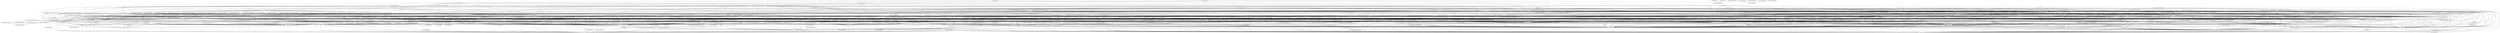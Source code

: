 digraph G { 
"fg_019: HistoryEntry" -> "fg_018: HistoryConstants"; 
"fg_019: HistoryEntry" -> "fg_017: HistoryPath"; 
"fg_042: DeviateException,AbstractDeviateException" -> "fg_001: ErrorCode"; 
"fg_043: ErrorCodeRegistry" -> "fg_001: ErrorCode"; 
"fg_044: ErrorCodeRegistry" -> "fg_001: ErrorCode"; 
"fg_045: ErrorCodeRegistry" -> "fg_001: ErrorCode"; 
"fg_046: ErrorCodeRegistry" -> "fg_001: ErrorCode"; 
"fg_047: ErrorCodeRegistry" -> "fg_001: ErrorCode"; 
"fg_049: ErrorCodeRegistry" -> "fg_001: ErrorCode"; 
"fg_050: ErrorCodeRegistry" -> "fg_001: ErrorCode"; 
"fg_051: ErrorCodeRegistry" -> "fg_001: ErrorCode"; 
"fg_052: ErrorCodeRegistry" -> "fg_001: ErrorCode"; 
"fg_053: ErrorCodeRegistry" -> "fg_001: ErrorCode"; 
"fg_054: ErrorCodeRegistry" -> "fg_001: ErrorCode"; 
"fg_055: SimpleSaveFileChooser" -> "fg_003: ResourceUtils"; 
"fg_056: IconUtils" -> "fg_006: SizeUtils"; 
"fg_057: JRibbonPanel" -> "fg_006: SizeUtils"; 
"fg_058: JRibbonTab" -> "fg_057: JRibbonPanel"; 
"fg_059: JRibbonBar" -> "fg_058: JRibbonTab"; 
"fg_060: ExplorerPlugin" -> "fg_059: JRibbonBar"; 
"fg_061: AbstractMetadataCollection" -> "fg_008: ProjectResource,MetadataAccessor"; 
"fg_063: ClusterGroup" -> "fg_009: Depth"; 
"fg_063: ClusterGroup" -> "fg_064: ClusterParent"; 
"fg_063: ClusterGroup" -> "fg_062: Named"; 
"fg_064: ClusterParent" -> "fg_062: Named"; 
"fg_066: TreeNode" -> "fg_009: Depth"; 
"fg_067: Location,Dependency" -> "fg_012: DependencyType"; 
"fg_068: Version,Repository" -> "fg_019: HistoryEntry"; 
"fg_069: GitLogParser" -> "fg_019: HistoryEntry"; 
"fg_069: GitLogParser" -> "fg_017: HistoryPath"; 
"fg_070: LicenseException,DeviateFatalException" -> "fg_042: DeviateException,AbstractDeviateException"; 
"fg_070: LicenseException,DeviateFatalException" -> "fg_001: ErrorCode"; 
"fg_072: LicenseRestrictionException" -> "fg_042: DeviateException,AbstractDeviateException"; 
"fg_072: LicenseRestrictionException" -> "fg_001: ErrorCode"; 
"fg_073: DeviateExceptionBuilder" -> "fg_072: LicenseRestrictionException"; 
"fg_073: DeviateExceptionBuilder" -> "fg_042: DeviateException,AbstractDeviateException"; 
"fg_073: DeviateExceptionBuilder" -> "fg_070: LicenseException,DeviateFatalException"; 
"fg_073: DeviateExceptionBuilder" -> "fg_071: TriFunction"; 
"fg_073: DeviateExceptionBuilder" -> "fg_001: ErrorCode"; 
"fg_074: NameProcessingService" -> "fg_042: DeviateException,AbstractDeviateException"; 
"fg_075: Ordered,NamePreProcessor" -> "fg_042: DeviateException,AbstractDeviateException"; 
"fg_076: RevisionException" -> "fg_042: DeviateException,AbstractDeviateException"; 
"fg_076: RevisionException" -> "fg_047: ErrorCodeRegistry"; 
"fg_077: SimpleAction" -> "fg_056: IconUtils"; 
"fg_077: SimpleAction" -> "fg_003: ResourceUtils"; 
"fg_078: AbstractExplorerPlugin" -> "fg_060: ExplorerPlugin"; 
"fg_078: AbstractExplorerPlugin" -> "fg_003: ResourceUtils"; 
"fg_079: SimpleProjectContext" -> "fg_061: AbstractMetadataCollection"; 
"fg_080: ArchIssueInstanceMetaData" -> "fg_061: AbstractMetadataCollection"; 
"fg_081: Clustering" -> "fg_008: ProjectResource,MetadataAccessor"; 
"fg_081: Clustering" -> "fg_061: AbstractMetadataCollection"; 
"fg_081: Clustering" -> "fg_064: ClusterParent"; 
"fg_081: Clustering" -> "fg_063: ClusterGroup"; 
"fg_082: TreeCellDecorator" -> "fg_063: ClusterGroup"; 
"fg_083: DependencyMatrix" -> "fg_008: ProjectResource,MetadataAccessor"; 
"fg_083: DependencyMatrix" -> "fg_012: DependencyType"; 
"fg_083: DependencyMatrix" -> "fg_067: Location,Dependency"; 
"fg_084: BoundingBox" -> "fg_067: Location,Dependency"; 
"fg_085: TableCellDecorator" -> "fg_067: Location,Dependency"; 
"fg_086: DependencyTypeFamily" -> "fg_012: DependencyType"; 
"fg_086: DependencyTypeFamily" -> "fg_067: Location,Dependency"; 
"fg_087: ErrorCodeRegistry" -> "fg_001: ErrorCode"; 
"fg_090: ArchReportConfigService" -> "fg_068: Version,Repository"; 
"fg_090: ArchReportConfigService" -> "fg_089: AnalyzeSoftwareStatus"; 
"fg_090: ArchReportConfigService" -> "fg_020: Language"; 
"fg_090: ArchReportConfigService" -> "fg_007: SimpleObservable,AbstractObservable"; 
"fg_090: ArchReportConfigService" -> "fg_073: DeviateExceptionBuilder"; 
"fg_090: ArchReportConfigService" -> "fg_088: AnalyzeSoftwareStep"; 
"fg_090: ArchReportConfigService" -> "fg_022: DependencyMatrixType"; 
"fg_090: ArchReportConfigService" -> "fg_087: ErrorCodeRegistry"; 
"fg_090: ArchReportConfigService" -> "fg_021: Observer"; 
"fg_092: ErrorCodeRegistry" -> "fg_001: ErrorCode"; 
"fg_093: AbstractConsoleCommand" -> "fg_091: Console,ConsoleCommand"; 
"fg_093: AbstractConsoleCommand" -> "fg_092: ErrorCodeRegistry"; 
"fg_093: AbstractConsoleCommand" -> "fg_005: OptionsConfigurationReader,OptionConfiguration"; 
"fg_093: AbstractConsoleCommand" -> "fg_073: DeviateExceptionBuilder"; 
"fg_093: AbstractConsoleCommand" -> "fg_003: ResourceUtils"; 
"fg_094: ErrorCodeRegistry,DependsParserService" -> "fg_073: DeviateExceptionBuilder"; 
"fg_094: ErrorCodeRegistry,DependsParserService" -> "fg_001: ErrorCode"; 
"fg_095: GitRepository" -> "fg_068: Version,Repository"; 
"fg_095: GitRepository" -> "fg_073: DeviateExceptionBuilder"; 
"fg_095: GitRepository" -> "fg_019: HistoryEntry"; 
"fg_095: GitRepository" -> "fg_017: HistoryPath"; 
"fg_095: GitRepository" -> "fg_001: ErrorCode"; 
"fg_096: ScmLoader" -> "fg_068: Version,Repository"; 
"fg_097: GitLoader" -> "fg_068: Version,Repository"; 
"fg_097: GitLoader" -> "fg_095: GitRepository"; 
"fg_097: GitLoader" -> "fg_096: ScmLoader"; 
"fg_098: ErrorCodeRegistry" -> "fg_001: ErrorCode"; 
"fg_101: ArchReportConfigService" -> "fg_068: Version,Repository"; 
"fg_101: ArchReportConfigService" -> "fg_020: Language"; 
"fg_101: ArchReportConfigService" -> "fg_007: SimpleObservable,AbstractObservable"; 
"fg_101: ArchReportConfigService" -> "fg_100: AnalyzeSoftwareStatus"; 
"fg_101: ArchReportConfigService" -> "fg_073: DeviateExceptionBuilder"; 
"fg_101: ArchReportConfigService" -> "fg_098: ErrorCodeRegistry"; 
"fg_101: ArchReportConfigService" -> "fg_022: DependencyMatrixType"; 
"fg_101: ArchReportConfigService" -> "fg_099: AnalyzeSoftwareStep"; 
"fg_101: ArchReportConfigService" -> "fg_021: Observer"; 
"fg_102: ChangeSpaceIOService" -> "fg_073: DeviateExceptionBuilder"; 
"fg_102: ChangeSpaceIOService" -> "fg_029: FilePathUtils"; 
"fg_102: ChangeSpaceIOService" -> "fg_036: ModifiedFile"; 
"fg_102: ChangeSpaceIOService" -> "fg_047: ErrorCodeRegistry"; 
"fg_103: MeasureListParser,ErrorCodeRegistry" -> "fg_073: DeviateExceptionBuilder"; 
"fg_103: MeasureListParser,ErrorCodeRegistry" -> "fg_001: ErrorCode"; 
"fg_105: AbstractOrdered" -> "fg_075: Ordered,NamePreProcessor"; 
"fg_106: TargetListFileService" -> "fg_028: IssueListKey"; 
"fg_106: TargetListFileService" -> "fg_073: DeviateExceptionBuilder"; 
"fg_106: TargetListFileService" -> "fg_076: RevisionException"; 
"fg_106: TargetListFileService" -> "fg_036: ModifiedFile"; 
"fg_106: TargetListFileService" -> "fg_047: ErrorCodeRegistry"; 
"fg_108: ClusterTraversalVisitor" -> "fg_107: TraversalVisitResult"; 
"fg_108: ClusterTraversalVisitor" -> "fg_081: Clustering"; 
"fg_108: ClusterTraversalVisitor" -> "fg_063: ClusterGroup"; 
"fg_109: ClusterTraversal" -> "fg_108: ClusterTraversalVisitor"; 
"fg_109: ClusterTraversal" -> "fg_107: TraversalVisitResult"; 
"fg_109: ClusterTraversal" -> "fg_081: Clustering"; 
"fg_109: ClusterTraversal" -> "fg_063: ClusterGroup"; 
"fg_110: ClusteringFileService" -> "fg_081: Clustering"; 
"fg_111: ClusteringExportService" -> "fg_081: Clustering"; 
"fg_112: ClusteringImportService" -> "fg_081: Clustering"; 
"fg_113: Project,ProjectResourceCollection" -> "fg_008: ProjectResource,MetadataAccessor"; 
"fg_113: Project,ProjectResourceCollection" -> "fg_083: DependencyMatrix"; 
"fg_113: Project,ProjectResourceCollection" -> "fg_062: Named"; 
"fg_113: Project,ProjectResourceCollection" -> "fg_081: Clustering"; 
"fg_114: DependencyMatrixReclusterService" -> "fg_083: DependencyMatrix"; 
"fg_114: DependencyMatrixReclusterService" -> "fg_081: Clustering"; 
"fg_114: DependencyMatrixReclusterService" -> "fg_063: ClusterGroup"; 
"fg_115: BidiDependencyMatrix,FilteredBidiDependencyMatrix" -> "fg_083: DependencyMatrix"; 
"fg_115: BidiDependencyMatrix,FilteredBidiDependencyMatrix" -> "fg_012: DependencyType"; 
"fg_115: BidiDependencyMatrix,FilteredBidiDependencyMatrix" -> "fg_067: Location,Dependency"; 
"fg_116: PropagationCostService" -> "fg_083: DependencyMatrix"; 
"fg_116: PropagationCostService" -> "fg_067: Location,Dependency"; 
"fg_116: PropagationCostService" -> "fg_015: Licensed"; 
"fg_117: LaunchNewAppContext" -> "fg_043: ErrorCodeRegistry"; 
"fg_117: LaunchNewAppContext" -> "fg_007: SimpleObservable,AbstractObservable"; 
"fg_117: LaunchNewAppContext" -> "fg_073: DeviateExceptionBuilder"; 
"fg_117: LaunchNewAppContext" -> "fg_012: DependencyType"; 
"fg_117: LaunchNewAppContext" -> "fg_083: DependencyMatrix"; 
"fg_117: LaunchNewAppContext" -> "fg_081: Clustering"; 
"fg_118: DependencyMatrixFileService" -> "fg_083: DependencyMatrix"; 
"fg_119: MergeDependencyMatrixService" -> "fg_083: DependencyMatrix"; 
"fg_120: DependencyMatrixExportService" -> "fg_083: DependencyMatrix"; 
"fg_121: DependencyMatrixImportService" -> "fg_083: DependencyMatrix"; 
"fg_122: AbstractPrinter,ArchIssue" -> "fg_083: DependencyMatrix"; 
"fg_123: UnstableInterfacePrinter" -> "fg_083: DependencyMatrix"; 
"fg_123: UnstableInterfacePrinter" -> "fg_122: AbstractPrinter,ArchIssue"; 
"fg_124: UnhealthyInheritancePrinter" -> "fg_122: AbstractPrinter,ArchIssue"; 
"fg_125: PackageCyclePrinter" -> "fg_122: AbstractPrinter,ArchIssue"; 
"fg_126: ModularityViolationPrinter" -> "fg_122: AbstractPrinter,ArchIssue"; 
"fg_127: CrossingPrinter" -> "fg_083: DependencyMatrix"; 
"fg_127: CrossingPrinter" -> "fg_122: AbstractPrinter,ArchIssue"; 
"fg_128: CliquePrinter" -> "fg_122: AbstractPrinter,ArchIssue"; 
"fg_129: ArchIssueType" -> "fg_123: UnstableInterfacePrinter"; 
"fg_129: ArchIssueType" -> "fg_126: ModularityViolationPrinter"; 
"fg_129: ArchIssueType" -> "fg_127: CrossingPrinter"; 
"fg_129: ArchIssueType" -> "fg_125: PackageCyclePrinter"; 
"fg_129: ArchIssueType" -> "fg_122: AbstractPrinter,ArchIssue"; 
"fg_129: ArchIssueType" -> "fg_124: UnhealthyInheritancePrinter"; 
"fg_129: ArchIssueType" -> "fg_128: CliquePrinter"; 
"fg_130: SplitDependsService" -> "fg_083: DependencyMatrix"; 
"fg_131: DependencyMatrixBuilder" -> "fg_012: DependencyType"; 
"fg_131: DependencyMatrixBuilder" -> "fg_067: Location,Dependency"; 
"fg_133: SimpleDependency" -> "fg_012: DependencyType"; 
"fg_133: SimpleDependency" -> "fg_067: Location,Dependency"; 
"fg_134: SimpleDependencyMatrix" -> "fg_061: AbstractMetadataCollection"; 
"fg_134: SimpleDependencyMatrix" -> "fg_012: DependencyType"; 
"fg_134: SimpleDependencyMatrix" -> "fg_083: DependencyMatrix"; 
"fg_134: SimpleDependencyMatrix" -> "fg_067: Location,Dependency"; 
"fg_134: SimpleDependencyMatrix" -> "fg_086: DependencyTypeFamily"; 
"fg_135: SimpleDependencyMatrixBuilder" -> "fg_073: DeviateExceptionBuilder"; 
"fg_135: SimpleDependencyMatrixBuilder" -> "fg_132: "; 
"fg_135: SimpleDependencyMatrixBuilder" -> "fg_134: SimpleDependencyMatrix"; 
"fg_135: SimpleDependencyMatrixBuilder" -> "fg_083: DependencyMatrix"; 
"fg_135: SimpleDependencyMatrixBuilder" -> "fg_012: DependencyType"; 
"fg_135: SimpleDependencyMatrixBuilder" -> "fg_044: ErrorCodeRegistry"; 
"fg_135: SimpleDependencyMatrixBuilder" -> "fg_067: Location,Dependency"; 
"fg_135: SimpleDependencyMatrixBuilder" -> "fg_131: DependencyMatrixBuilder"; 
"fg_135: SimpleDependencyMatrixBuilder" -> "fg_133: SimpleDependency"; 
"fg_136: DependencyMatrixTypeDetection" -> "fg_012: DependencyType"; 
"fg_136: DependencyMatrixTypeDetection" -> "fg_083: DependencyMatrix"; 
"fg_136: DependencyMatrixTypeDetection" -> "fg_086: DependencyTypeFamily"; 
"fg_137: RelationUtil" -> "fg_012: DependencyType"; 
"fg_137: RelationUtil" -> "fg_067: Location,Dependency"; 
"fg_137: RelationUtil" -> "fg_086: DependencyTypeFamily"; 
"fg_138: Shell" -> "fg_091: Console,ConsoleCommand"; 
"fg_138: Shell" -> "fg_092: ErrorCodeRegistry"; 
"fg_138: Shell" -> "fg_073: DeviateExceptionBuilder"; 
"fg_138: Shell" -> "fg_004: ConsoleHelpFormatter"; 
"fg_138: Shell" -> "fg_093: AbstractConsoleCommand"; 
"fg_139: AbstractSimpleConsoleCommand" -> "fg_091: Console,ConsoleCommand"; 
"fg_139: AbstractSimpleConsoleCommand" -> "fg_093: AbstractConsoleCommand"; 
"fg_140: AbstractClusterTraversalVisitor" -> "fg_108: ClusterTraversalVisitor"; 
"fg_140: AbstractClusterTraversalVisitor" -> "fg_107: TraversalVisitResult"; 
"fg_140: AbstractClusterTraversalVisitor" -> "fg_081: Clustering"; 
"fg_140: AbstractClusterTraversalVisitor" -> "fg_063: ClusterGroup"; 
"fg_141: AbstractClusteringExportService" -> "fg_073: DeviateExceptionBuilder"; 
"fg_141: AbstractClusteringExportService" -> "fg_029: FilePathUtils"; 
"fg_141: AbstractClusteringExportService" -> "fg_111: ClusteringExportService"; 
"fg_141: AbstractClusteringExportService" -> "fg_045: ErrorCodeRegistry"; 
"fg_141: AbstractClusteringExportService" -> "fg_081: Clustering"; 
"fg_142: ExplorerUtils" -> "fg_007: SimpleObservable,AbstractObservable"; 
"fg_142: ExplorerUtils" -> "fg_003: ResourceUtils"; 
"fg_142: ExplorerUtils" -> "fg_077: SimpleAction"; 
"fg_142: ExplorerUtils" -> "fg_113: Project,ProjectResourceCollection"; 
"fg_143: ProjectFileService" -> "fg_113: Project,ProjectResourceCollection"; 
"fg_145: StyleUtils" -> "fg_144: SpreadsheetUtils"; 
"fg_145: StyleUtils" -> "fg_084: BoundingBox"; 
"fg_146: ExportSpreadsheetService" -> "fg_066: TreeNode"; 
"fg_146: ExportSpreadsheetService" -> "fg_083: DependencyMatrix"; 
"fg_146: ExportSpreadsheetService" -> "fg_108: ClusterTraversalVisitor"; 
"fg_146: ExportSpreadsheetService" -> "fg_067: Location,Dependency"; 
"fg_146: ExportSpreadsheetService" -> "fg_084: BoundingBox"; 
"fg_146: ExportSpreadsheetService" -> "fg_081: Clustering"; 
"fg_146: ExportSpreadsheetService" -> "fg_065: IntegerInterval"; 
"fg_146: ExportSpreadsheetService" -> "fg_114: DependencyMatrixReclusterService"; 
"fg_146: ExportSpreadsheetService" -> "fg_144: SpreadsheetUtils"; 
"fg_146: ExportSpreadsheetService" -> "fg_012: DependencyType"; 
"fg_146: ExportSpreadsheetService" -> "fg_109: ClusterTraversal"; 
"fg_146: ExportSpreadsheetService" -> "fg_015: Licensed"; 
"fg_146: ExportSpreadsheetService" -> "fg_086: DependencyTypeFamily"; 
"fg_146: ExportSpreadsheetService" -> "fg_145: StyleUtils"; 
"fg_146: ExportSpreadsheetService" -> "fg_107: TraversalVisitResult"; 
"fg_146: ExportSpreadsheetService" -> "fg_063: ClusterGroup"; 
"fg_147: DependencyMatrixFilterService" -> "fg_083: DependencyMatrix"; 
"fg_147: DependencyMatrixFilterService" -> "fg_115: BidiDependencyMatrix,FilteredBidiDependencyMatrix"; 
"fg_148: SaveMatrixAsAction,SaveMatrixAction" -> "fg_042: DeviateException,AbstractDeviateException"; 
"fg_148: SaveMatrixAsAction,SaveMatrixAction" -> "fg_007: SimpleObservable,AbstractObservable"; 
"fg_148: SaveMatrixAsAction,SaveMatrixAction" -> "fg_118: DependencyMatrixFileService"; 
"fg_148: SaveMatrixAsAction,SaveMatrixAction" -> "fg_083: DependencyMatrix"; 
"fg_148: SaveMatrixAsAction,SaveMatrixAction" -> "fg_029: FilePathUtils"; 
"fg_148: SaveMatrixAsAction,SaveMatrixAction" -> "fg_079: SimpleProjectContext"; 
"fg_148: SaveMatrixAsAction,SaveMatrixAction" -> "fg_055: SimpleSaveFileChooser"; 
"fg_148: SaveMatrixAsAction,SaveMatrixAction" -> "fg_077: SimpleAction"; 
"fg_149: SaveClusteringAction,SaveClusteringAsAction" -> "fg_042: DeviateException,AbstractDeviateException"; 
"fg_149: SaveClusteringAction,SaveClusteringAsAction" -> "fg_007: SimpleObservable,AbstractObservable"; 
"fg_149: SaveClusteringAction,SaveClusteringAsAction" -> "fg_029: FilePathUtils"; 
"fg_149: SaveClusteringAction,SaveClusteringAsAction" -> "fg_110: ClusteringFileService"; 
"fg_149: SaveClusteringAction,SaveClusteringAsAction" -> "fg_079: SimpleProjectContext"; 
"fg_149: SaveClusteringAction,SaveClusteringAsAction" -> "fg_055: SimpleSaveFileChooser"; 
"fg_149: SaveClusteringAction,SaveClusteringAsAction" -> "fg_077: SimpleAction"; 
"fg_149: SaveClusteringAction,SaveClusteringAsAction" -> "fg_081: Clustering"; 
"fg_150: AbstractDependencyMatrixExportService" -> "fg_073: DeviateExceptionBuilder"; 
"fg_150: AbstractDependencyMatrixExportService" -> "fg_029: FilePathUtils"; 
"fg_150: AbstractDependencyMatrixExportService" -> "fg_083: DependencyMatrix"; 
"fg_150: AbstractDependencyMatrixExportService" -> "fg_044: ErrorCodeRegistry"; 
"fg_150: AbstractDependencyMatrixExportService" -> "fg_120: DependencyMatrixExportService"; 
"fg_151: UnorderedDependencyMatrixBuilder" -> "fg_134: SimpleDependencyMatrix"; 
"fg_151: UnorderedDependencyMatrixBuilder" -> "fg_012: DependencyType"; 
"fg_151: UnorderedDependencyMatrixBuilder" -> "fg_067: Location,Dependency"; 
"fg_151: UnorderedDependencyMatrixBuilder" -> "fg_131: DependencyMatrixBuilder"; 
"fg_151: UnorderedDependencyMatrixBuilder" -> "fg_135: SimpleDependencyMatrixBuilder"; 
"fg_151: UnorderedDependencyMatrixBuilder" -> "fg_133: SimpleDependency"; 
"fg_152: AbstractDetector,ParameterConfig" -> "fg_083: DependencyMatrix"; 
"fg_152: AbstractDetector,ParameterConfig" -> "fg_122: AbstractPrinter,ArchIssue"; 
"fg_152: AbstractDetector,ParameterConfig" -> "fg_067: Location,Dependency"; 
"fg_152: AbstractDetector,ParameterConfig" -> "fg_131: DependencyMatrixBuilder"; 
"fg_152: AbstractDetector,ParameterConfig" -> "fg_135: SimpleDependencyMatrixBuilder"; 
"fg_152: AbstractDetector,ParameterConfig" -> "fg_081: Clustering"; 
"fg_153: ErrorCodeRegistry" -> "fg_001: ErrorCode"; 
"fg_154: ReportCommand" -> "fg_024: ArchReportDocumentService,ArchReport"; 
"fg_154: ReportCommand" -> "fg_091: Console,ConsoleCommand"; 
"fg_154: ReportCommand" -> "fg_023: ArchReportParams"; 
"fg_154: ReportCommand" -> "fg_138: Shell"; 
"fg_155: AbstractReportCommand" -> "fg_091: Console,ConsoleCommand"; 
"fg_155: AbstractReportCommand" -> "fg_153: ErrorCodeRegistry"; 
"fg_155: AbstractReportCommand" -> "fg_024: ArchReportDocumentService,ArchReport"; 
"fg_155: AbstractReportCommand" -> "fg_023: ArchReportParams"; 
"fg_155: AbstractReportCommand" -> "fg_073: DeviateExceptionBuilder"; 
"fg_155: AbstractReportCommand" -> "fg_154: ReportCommand"; 
"fg_155: AbstractReportCommand" -> "fg_138: Shell"; 
"fg_156: ChangeListCommand" -> "fg_028: IssueListKey"; 
"fg_156: ChangeListCommand" -> "fg_091: Console,ConsoleCommand"; 
"fg_156: ChangeListCommand" -> "fg_153: ErrorCodeRegistry"; 
"fg_156: ChangeListCommand" -> "fg_024: ArchReportDocumentService,ArchReport"; 
"fg_156: ChangeListCommand" -> "fg_023: ArchReportParams"; 
"fg_156: ChangeListCommand" -> "fg_073: DeviateExceptionBuilder"; 
"fg_156: ChangeListCommand" -> "fg_155: AbstractReportCommand"; 
"fg_156: ChangeListCommand" -> "fg_138: Shell"; 
"fg_157: TargetListCommand" -> "fg_028: IssueListKey"; 
"fg_157: TargetListCommand" -> "fg_024: ArchReportDocumentService,ArchReport"; 
"fg_157: TargetListCommand" -> "fg_153: ErrorCodeRegistry"; 
"fg_157: TargetListCommand" -> "fg_091: Console,ConsoleCommand"; 
"fg_157: TargetListCommand" -> "fg_073: DeviateExceptionBuilder"; 
"fg_157: TargetListCommand" -> "fg_023: ArchReportParams"; 
"fg_157: TargetListCommand" -> "fg_003: ResourceUtils"; 
"fg_157: TargetListCommand" -> "fg_155: AbstractReportCommand"; 
"fg_157: TargetListCommand" -> "fg_138: Shell"; 
"fg_158: StructureDsmCommand" -> "fg_153: ErrorCodeRegistry"; 
"fg_158: StructureDsmCommand" -> "fg_091: Console,ConsoleCommand"; 
"fg_158: StructureDsmCommand" -> "fg_023: ArchReportParams"; 
"fg_158: StructureDsmCommand" -> "fg_073: DeviateExceptionBuilder"; 
"fg_158: StructureDsmCommand" -> "fg_029: FilePathUtils"; 
"fg_158: StructureDsmCommand" -> "fg_155: AbstractReportCommand"; 
"fg_158: StructureDsmCommand" -> "fg_138: Shell"; 
"fg_159: PropagationCostCommand" -> "fg_091: Console,ConsoleCommand"; 
"fg_159: PropagationCostCommand" -> "fg_023: ArchReportParams"; 
"fg_159: PropagationCostCommand" -> "fg_155: AbstractReportCommand"; 
"fg_160: NamespaceClusterCommand" -> "fg_091: Console,ConsoleCommand"; 
"fg_160: NamespaceClusterCommand" -> "fg_023: ArchReportParams"; 
"fg_160: NamespaceClusterCommand" -> "fg_155: AbstractReportCommand"; 
"fg_160: NamespaceClusterCommand" -> "fg_138: Shell"; 
"fg_161: MergeDsmCommand" -> "fg_091: Console,ConsoleCommand"; 
"fg_161: MergeDsmCommand" -> "fg_023: ArchReportParams"; 
"fg_161: MergeDsmCommand" -> "fg_155: AbstractReportCommand"; 
"fg_161: MergeDsmCommand" -> "fg_138: Shell"; 
"fg_162: IndependenceLevelCommand" -> "fg_091: Console,ConsoleCommand"; 
"fg_162: IndependenceLevelCommand" -> "fg_023: ArchReportParams"; 
"fg_162: IndependenceLevelCommand" -> "fg_155: AbstractReportCommand"; 
"fg_163: ArchIssueCostCommand" -> "fg_024: ArchReportDocumentService,ArchReport"; 
"fg_163: ArchIssueCostCommand" -> "fg_153: ErrorCodeRegistry"; 
"fg_163: ArchIssueCostCommand" -> "fg_091: Console,ConsoleCommand"; 
"fg_163: ArchIssueCostCommand" -> "fg_023: ArchReportParams"; 
"fg_163: ArchIssueCostCommand" -> "fg_073: DeviateExceptionBuilder"; 
"fg_163: ArchIssueCostCommand" -> "fg_025: ArchIssueKey"; 
"fg_163: ArchIssueCostCommand" -> "fg_155: AbstractReportCommand"; 
"fg_164: HotspotCostCommand" -> "fg_091: Console,ConsoleCommand"; 
"fg_164: HotspotCostCommand" -> "fg_023: ArchReportParams"; 
"fg_164: HotspotCostCommand" -> "fg_155: AbstractReportCommand"; 
"fg_164: HotspotCostCommand" -> "fg_138: Shell"; 
"fg_165: HotspotCommand" -> "fg_091: Console,ConsoleCommand"; 
"fg_165: HotspotCommand" -> "fg_023: ArchReportParams"; 
"fg_165: HotspotCommand" -> "fg_155: AbstractReportCommand"; 
"fg_165: HotspotCommand" -> "fg_138: Shell"; 
"fg_166: HistoryDsmCommand" -> "fg_153: ErrorCodeRegistry"; 
"fg_166: HistoryDsmCommand" -> "fg_024: ArchReportDocumentService,ArchReport"; 
"fg_166: HistoryDsmCommand" -> "fg_091: Console,ConsoleCommand"; 
"fg_166: HistoryDsmCommand" -> "fg_073: DeviateExceptionBuilder"; 
"fg_166: HistoryDsmCommand" -> "fg_023: ArchReportParams"; 
"fg_166: HistoryDsmCommand" -> "fg_003: ResourceUtils"; 
"fg_166: HistoryDsmCommand" -> "fg_155: AbstractReportCommand"; 
"fg_166: HistoryDsmCommand" -> "fg_138: Shell"; 
"fg_167: ExportStructureMatrixCommand" -> "fg_091: Console,ConsoleCommand"; 
"fg_167: ExportStructureMatrixCommand" -> "fg_023: ArchReportParams"; 
"fg_167: ExportStructureMatrixCommand" -> "fg_155: AbstractReportCommand"; 
"fg_167: ExportStructureMatrixCommand" -> "fg_138: Shell"; 
"fg_168: ExportNamespaceClusterCommand" -> "fg_091: Console,ConsoleCommand"; 
"fg_168: ExportNamespaceClusterCommand" -> "fg_023: ArchReportParams"; 
"fg_168: ExportNamespaceClusterCommand" -> "fg_155: AbstractReportCommand"; 
"fg_168: ExportNamespaceClusterCommand" -> "fg_138: Shell"; 
"fg_169: ExportMergeMatrixCommand" -> "fg_091: Console,ConsoleCommand"; 
"fg_169: ExportMergeMatrixCommand" -> "fg_023: ArchReportParams"; 
"fg_169: ExportMergeMatrixCommand" -> "fg_155: AbstractReportCommand"; 
"fg_169: ExportMergeMatrixCommand" -> "fg_138: Shell"; 
"fg_170: ExportHistoryMatrixCommand" -> "fg_091: Console,ConsoleCommand"; 
"fg_170: ExportHistoryMatrixCommand" -> "fg_023: ArchReportParams"; 
"fg_170: ExportHistoryMatrixCommand" -> "fg_155: AbstractReportCommand"; 
"fg_170: ExportHistoryMatrixCommand" -> "fg_138: Shell"; 
"fg_171: ExportDrhClusterCommand" -> "fg_091: Console,ConsoleCommand"; 
"fg_171: ExportDrhClusterCommand" -> "fg_023: ArchReportParams"; 
"fg_171: ExportDrhClusterCommand" -> "fg_155: AbstractReportCommand"; 
"fg_171: ExportDrhClusterCommand" -> "fg_138: Shell"; 
"fg_172: ArchIssueCommand" -> "fg_153: ErrorCodeRegistry"; 
"fg_172: ArchIssueCommand" -> "fg_024: ArchReportDocumentService,ArchReport"; 
"fg_172: ArchIssueCommand" -> "fg_091: Console,ConsoleCommand"; 
"fg_172: ArchIssueCommand" -> "fg_023: ArchReportParams"; 
"fg_172: ArchIssueCommand" -> "fg_073: DeviateExceptionBuilder"; 
"fg_172: ArchIssueCommand" -> "fg_025: ArchIssueKey"; 
"fg_172: ArchIssueCommand" -> "fg_155: AbstractReportCommand"; 
"fg_173: ArchReportService,ZipUtil" -> "fg_028: IssueListKey"; 
"fg_173: ArchReportService,ZipUtil" -> "fg_024: ArchReportDocumentService,ArchReport"; 
"fg_173: ArchReportService,ZipUtil" -> "fg_153: ErrorCodeRegistry"; 
"fg_173: ArchReportService,ZipUtil" -> "fg_179: ArchReportMode"; 
"fg_173: ArchReportService,ZipUtil" -> "fg_092: ErrorCodeRegistry"; 
"fg_173: ArchReportService,ZipUtil" -> "fg_023: ArchReportParams"; 
"fg_173: ArchReportService,ZipUtil" -> "fg_073: DeviateExceptionBuilder"; 
"fg_173: ArchReportService,ZipUtil" -> "fg_154: ReportCommand"; 
"fg_173: ArchReportService,ZipUtil" -> "fg_003: ResourceUtils"; 
"fg_173: ArchReportService,ZipUtil" -> "fg_025: ArchIssueKey"; 
"fg_173: ArchReportService,ZipUtil" -> "fg_138: Shell"; 
"fg_174: DrhClusterCommand" -> "fg_091: Console,ConsoleCommand"; 
"fg_174: DrhClusterCommand" -> "fg_023: ArchReportParams"; 
"fg_174: DrhClusterCommand" -> "fg_155: AbstractReportCommand"; 
"fg_174: DrhClusterCommand" -> "fg_138: Shell"; 
"fg_175: DecouplingLevelCommand" -> "fg_091: Console,ConsoleCommand"; 
"fg_175: DecouplingLevelCommand" -> "fg_023: ArchReportParams"; 
"fg_175: DecouplingLevelCommand" -> "fg_155: AbstractReportCommand"; 
"fg_175: DecouplingLevelCommand" -> "fg_138: Shell"; 
"fg_176: ChangeSpaceCommand" -> "fg_091: Console,ConsoleCommand"; 
"fg_176: ChangeSpaceCommand" -> "fg_023: ArchReportParams"; 
"fg_176: ChangeSpaceCommand" -> "fg_155: AbstractReportCommand"; 
"fg_176: ChangeSpaceCommand" -> "fg_138: Shell"; 
"fg_177: ArchRootDebtCommand" -> "fg_027: ArchRootDebtKey"; 
"fg_177: ArchRootDebtCommand" -> "fg_153: ErrorCodeRegistry"; 
"fg_177: ArchRootDebtCommand" -> "fg_024: ArchReportDocumentService,ArchReport"; 
"fg_177: ArchRootDebtCommand" -> "fg_091: Console,ConsoleCommand"; 
"fg_177: ArchRootDebtCommand" -> "fg_073: DeviateExceptionBuilder"; 
"fg_177: ArchRootDebtCommand" -> "fg_023: ArchReportParams"; 
"fg_177: ArchRootDebtCommand" -> "fg_026: ArchRootSummaryKey"; 
"fg_177: ArchRootDebtCommand" -> "fg_155: AbstractReportCommand"; 
"fg_177: ArchRootDebtCommand" -> "fg_138: Shell"; 
"fg_178: ArchRootCommand" -> "fg_153: ErrorCodeRegistry"; 
"fg_178: ArchRootCommand" -> "fg_024: ArchReportDocumentService,ArchReport"; 
"fg_178: ArchRootCommand" -> "fg_091: Console,ConsoleCommand"; 
"fg_178: ArchRootCommand" -> "fg_073: DeviateExceptionBuilder"; 
"fg_178: ArchRootCommand" -> "fg_023: ArchReportParams"; 
"fg_178: ArchRootCommand" -> "fg_155: AbstractReportCommand"; 
"fg_178: ArchRootCommand" -> "fg_138: Shell"; 
"fg_179: ArchReportMode" -> "fg_171: ExportDrhClusterCommand"; 
"fg_179: ArchReportMode" -> "fg_166: HistoryDsmCommand"; 
"fg_179: ArchReportMode" -> "fg_177: ArchRootDebtCommand"; 
"fg_179: ArchReportMode" -> "fg_154: ReportCommand"; 
"fg_179: ArchReportMode" -> "fg_165: HotspotCommand"; 
"fg_179: ArchReportMode" -> "fg_172: ArchIssueCommand"; 
"fg_179: ArchReportMode" -> "fg_161: MergeDsmCommand"; 
"fg_179: ArchReportMode" -> "fg_160: NamespaceClusterCommand"; 
"fg_179: ArchReportMode" -> "fg_167: ExportStructureMatrixCommand"; 
"fg_179: ArchReportMode" -> "fg_170: ExportHistoryMatrixCommand"; 
"fg_179: ArchReportMode" -> "fg_159: PropagationCostCommand"; 
"fg_179: ArchReportMode" -> "fg_169: ExportMergeMatrixCommand"; 
"fg_179: ArchReportMode" -> "fg_168: ExportNamespaceClusterCommand"; 
"fg_179: ArchReportMode" -> "fg_163: ArchIssueCostCommand"; 
"fg_179: ArchReportMode" -> "fg_174: DrhClusterCommand"; 
"fg_179: ArchReportMode" -> "fg_158: StructureDsmCommand"; 
"fg_179: ArchReportMode" -> "fg_176: ChangeSpaceCommand"; 
"fg_179: ArchReportMode" -> "fg_164: HotspotCostCommand"; 
"fg_179: ArchReportMode" -> "fg_157: TargetListCommand"; 
"fg_179: ArchReportMode" -> "fg_178: ArchRootCommand"; 
"fg_179: ArchReportMode" -> "fg_156: ChangeListCommand"; 
"fg_179: ArchReportMode" -> "fg_175: DecouplingLevelCommand"; 
"fg_179: ArchReportMode" -> "fg_162: IndependenceLevelCommand"; 
"fg_181: ChangeSpaceService" -> "fg_180: FileName"; 
"fg_181: ChangeSpaceService" -> "fg_102: ChangeSpaceIOService"; 
"fg_181: ChangeSpaceService" -> "fg_019: HistoryEntry"; 
"fg_181: ChangeSpaceService" -> "fg_074: NameProcessingService"; 
"fg_181: ChangeSpaceService" -> "fg_017: HistoryPath"; 
"fg_181: ChangeSpaceService" -> "fg_036: ModifiedFile"; 
"fg_182: AbstractGenerateChangeSpaceCommand" -> "fg_181: ChangeSpaceService"; 
"fg_182: AbstractGenerateChangeSpaceCommand" -> "fg_139: AbstractSimpleConsoleCommand"; 
"fg_183: ChangeListFileService,AbstractGenerateChangeListCommand" -> "fg_028: IssueListKey"; 
"fg_183: ChangeListFileService,AbstractGenerateChangeListCommand" -> "fg_073: DeviateExceptionBuilder"; 
"fg_183: ChangeListFileService,AbstractGenerateChangeListCommand" -> "fg_019: HistoryEntry"; 
"fg_183: ChangeListFileService,AbstractGenerateChangeListCommand" -> "fg_074: NameProcessingService"; 
"fg_183: ChangeListFileService,AbstractGenerateChangeListCommand" -> "fg_029: FilePathUtils"; 
"fg_183: ChangeListFileService,AbstractGenerateChangeListCommand" -> "fg_017: HistoryPath"; 
"fg_183: ChangeListFileService,AbstractGenerateChangeListCommand" -> "fg_076: RevisionException"; 
"fg_183: ChangeListFileService,AbstractGenerateChangeListCommand" -> "fg_053: ErrorCodeRegistry"; 
"fg_183: ChangeListFileService,AbstractGenerateChangeListCommand" -> "fg_036: ModifiedFile"; 
"fg_183: ChangeListFileService,AbstractGenerateChangeListCommand" -> "fg_139: AbstractSimpleConsoleCommand"; 
"fg_183: ChangeListFileService,AbstractGenerateChangeListCommand" -> "fg_047: ErrorCodeRegistry"; 
"fg_184: HistoryDependencyMatrixBuilder" -> "fg_019: HistoryEntry"; 
"fg_184: HistoryDependencyMatrixBuilder" -> "fg_134: SimpleDependencyMatrix"; 
"fg_184: HistoryDependencyMatrixBuilder" -> "fg_012: DependencyType"; 
"fg_184: HistoryDependencyMatrixBuilder" -> "fg_067: Location,Dependency"; 
"fg_184: HistoryDependencyMatrixBuilder" -> "fg_017: HistoryPath"; 
"fg_184: HistoryDependencyMatrixBuilder" -> "fg_135: SimpleDependencyMatrixBuilder"; 
"fg_186: AbstractImportHistoryToMatrixCommand" -> "fg_091: Console,ConsoleCommand"; 
"fg_186: AbstractImportHistoryToMatrixCommand" -> "fg_184: HistoryDependencyMatrixBuilder"; 
"fg_186: AbstractImportHistoryToMatrixCommand" -> "fg_118: DependencyMatrixFileService"; 
"fg_186: AbstractImportHistoryToMatrixCommand" -> "fg_019: HistoryEntry"; 
"fg_186: AbstractImportHistoryToMatrixCommand" -> "fg_134: SimpleDependencyMatrix"; 
"fg_186: AbstractImportHistoryToMatrixCommand" -> "fg_074: NameProcessingService"; 
"fg_186: AbstractImportHistoryToMatrixCommand" -> "fg_093: AbstractConsoleCommand"; 
"fg_186: AbstractImportHistoryToMatrixCommand" -> "fg_083: DependencyMatrix"; 
"fg_186: AbstractImportHistoryToMatrixCommand" -> "fg_017: HistoryPath"; 
"fg_186: AbstractImportHistoryToMatrixCommand" -> "fg_033: JsonExportService"; 
"fg_186: AbstractImportHistoryToMatrixCommand" -> "fg_185: HistoryResult"; 
"fg_186: AbstractImportHistoryToMatrixCommand" -> "fg_139: AbstractSimpleConsoleCommand"; 
"fg_187: AbstractGenerateTargetListCommand,ErrorCodeRegistry" -> "fg_073: DeviateExceptionBuilder"; 
"fg_187: AbstractGenerateTargetListCommand,ErrorCodeRegistry" -> "fg_019: HistoryEntry"; 
"fg_187: AbstractGenerateTargetListCommand,ErrorCodeRegistry" -> "fg_074: NameProcessingService"; 
"fg_187: AbstractGenerateTargetListCommand,ErrorCodeRegistry" -> "fg_029: FilePathUtils"; 
"fg_187: AbstractGenerateTargetListCommand,ErrorCodeRegistry" -> "fg_106: TargetListFileService"; 
"fg_187: AbstractGenerateTargetListCommand,ErrorCodeRegistry" -> "fg_017: HistoryPath"; 
"fg_187: AbstractGenerateTargetListCommand,ErrorCodeRegistry" -> "fg_076: RevisionException"; 
"fg_187: AbstractGenerateTargetListCommand,ErrorCodeRegistry" -> "fg_001: ErrorCode"; 
"fg_187: AbstractGenerateTargetListCommand,ErrorCodeRegistry" -> "fg_036: ModifiedFile"; 
"fg_187: AbstractGenerateTargetListCommand,ErrorCodeRegistry" -> "fg_139: AbstractSimpleConsoleCommand"; 
"fg_187: AbstractGenerateTargetListCommand,ErrorCodeRegistry" -> "fg_047: ErrorCodeRegistry"; 
"fg_188: ClusterUtils" -> "fg_083: DependencyMatrix"; 
"fg_188: ClusterUtils" -> "fg_109: ClusterTraversal"; 
"fg_188: ClusterUtils" -> "fg_107: TraversalVisitResult"; 
"fg_188: ClusterUtils" -> "fg_081: Clustering"; 
"fg_188: ClusterUtils" -> "fg_140: AbstractClusterTraversalVisitor"; 
"fg_188: ClusterUtils" -> "fg_063: ClusterGroup"; 
"fg_189: NamespaceClusterService" -> "fg_083: DependencyMatrix"; 
"fg_189: NamespaceClusterService" -> "fg_109: ClusterTraversal"; 
"fg_189: NamespaceClusterService" -> "fg_011: ClusterName"; 
"fg_189: NamespaceClusterService" -> "fg_107: TraversalVisitResult"; 
"fg_189: NamespaceClusterService" -> "fg_081: Clustering"; 
"fg_189: NamespaceClusterService" -> "fg_140: AbstractClusterTraversalVisitor"; 
"fg_189: NamespaceClusterService" -> "fg_063: ClusterGroup"; 
"fg_190: ClusteringXmlExportService" -> "fg_073: DeviateExceptionBuilder"; 
"fg_190: ClusteringXmlExportService" -> "fg_015: Licensed"; 
"fg_190: ClusteringXmlExportService" -> "fg_045: ErrorCodeRegistry"; 
"fg_190: ClusteringXmlExportService" -> "fg_141: AbstractClusteringExportService"; 
"fg_190: ClusteringXmlExportService" -> "fg_081: Clustering"; 
"fg_190: ClusteringXmlExportService" -> "fg_063: ClusterGroup"; 
"fg_191: ClusteringJsonExportService" -> "fg_073: DeviateExceptionBuilder"; 
"fg_191: ClusteringJsonExportService" -> "fg_015: Licensed"; 
"fg_191: ClusteringJsonExportService" -> "fg_045: ErrorCodeRegistry"; 
"fg_191: ClusteringJsonExportService" -> "fg_141: AbstractClusteringExportService"; 
"fg_191: ClusteringJsonExportService" -> "fg_081: Clustering"; 
"fg_191: ClusteringJsonExportService" -> "fg_063: ClusterGroup"; 
"fg_192: ClusterTreeModel" -> "fg_010: Observable"; 
"fg_192: ClusterTreeModel" -> "fg_081: Clustering"; 
"fg_192: ClusterTreeModel" -> "fg_063: ClusterGroup"; 
"fg_193: TreeCellRenderer" -> "fg_007: SimpleObservable,AbstractObservable"; 
"fg_193: TreeCellRenderer" -> "fg_082: TreeCellDecorator"; 
"fg_193: TreeCellRenderer" -> "fg_011: ClusterName"; 
"fg_193: TreeCellRenderer" -> "fg_142: ExplorerUtils"; 
"fg_193: TreeCellRenderer" -> "fg_062: Named"; 
"fg_193: TreeCellRenderer" -> "fg_081: Clustering"; 
"fg_193: TreeCellRenderer" -> "fg_063: ClusterGroup"; 
"fg_194: ClusterViewer" -> "fg_007: SimpleObservable,AbstractObservable"; 
"fg_194: ClusterViewer" -> "fg_192: ClusterTreeModel"; 
"fg_194: ClusterViewer" -> "fg_193: TreeCellRenderer"; 
"fg_194: ClusterViewer" -> "fg_081: Clustering"; 
"fg_194: ClusterViewer" -> "fg_063: ClusterGroup"; 
"fg_195: LoadMatrixAction" -> "fg_042: DeviateException,AbstractDeviateException"; 
"fg_195: LoadMatrixAction" -> "fg_118: DependencyMatrixFileService"; 
"fg_195: LoadMatrixAction" -> "fg_007: SimpleObservable,AbstractObservable"; 
"fg_195: LoadMatrixAction" -> "fg_083: DependencyMatrix"; 
"fg_195: LoadMatrixAction" -> "fg_012: DependencyType"; 
"fg_195: LoadMatrixAction" -> "fg_029: FilePathUtils"; 
"fg_195: LoadMatrixAction" -> "fg_079: SimpleProjectContext"; 
"fg_195: LoadMatrixAction" -> "fg_142: ExplorerUtils"; 
"fg_195: LoadMatrixAction" -> "fg_148: SaveMatrixAsAction,SaveMatrixAction"; 
"fg_195: LoadMatrixAction" -> "fg_149: SaveClusteringAction,SaveClusteringAsAction"; 
"fg_195: LoadMatrixAction" -> "fg_077: SimpleAction"; 
"fg_196: DependencyMatrixXmlExportService" -> "fg_150: AbstractDependencyMatrixExportService"; 
"fg_196: DependencyMatrixXmlExportService" -> "fg_073: DeviateExceptionBuilder"; 
"fg_196: DependencyMatrixXmlExportService" -> "fg_083: DependencyMatrix"; 
"fg_196: DependencyMatrixXmlExportService" -> "fg_012: DependencyType"; 
"fg_196: DependencyMatrixXmlExportService" -> "fg_044: ErrorCodeRegistry"; 
"fg_196: DependencyMatrixXmlExportService" -> "fg_067: Location,Dependency"; 
"fg_196: DependencyMatrixXmlExportService" -> "fg_015: Licensed"; 
"fg_197: DependencyMatrixJsonExportService" -> "fg_150: AbstractDependencyMatrixExportService"; 
"fg_197: DependencyMatrixJsonExportService" -> "fg_073: DeviateExceptionBuilder"; 
"fg_197: DependencyMatrixJsonExportService" -> "fg_083: DependencyMatrix"; 
"fg_197: DependencyMatrixJsonExportService" -> "fg_012: DependencyType"; 
"fg_197: DependencyMatrixJsonExportService" -> "fg_044: ErrorCodeRegistry"; 
"fg_197: DependencyMatrixJsonExportService" -> "fg_067: Location,Dependency"; 
"fg_197: DependencyMatrixJsonExportService" -> "fg_015: Licensed"; 
"fg_199: SimpleDependencyMatrixCondenseService" -> "fg_134: SimpleDependencyMatrix"; 
"fg_199: SimpleDependencyMatrixCondenseService" -> "fg_083: DependencyMatrix"; 
"fg_199: SimpleDependencyMatrixCondenseService" -> "fg_012: DependencyType"; 
"fg_199: SimpleDependencyMatrixCondenseService" -> "fg_198: HierarchyServiceOptions"; 
"fg_199: SimpleDependencyMatrixCondenseService" -> "fg_067: Location,Dependency"; 
"fg_199: SimpleDependencyMatrixCondenseService" -> "fg_015: Licensed"; 
"fg_199: SimpleDependencyMatrixCondenseService" -> "fg_115: BidiDependencyMatrix,FilteredBidiDependencyMatrix"; 
"fg_199: SimpleDependencyMatrixCondenseService" -> "fg_135: SimpleDependencyMatrixBuilder"; 
"fg_199: SimpleDependencyMatrixCondenseService" -> "fg_151: UnorderedDependencyMatrixBuilder"; 
"fg_199: SimpleDependencyMatrixCondenseService" -> "fg_081: Clustering"; 
"fg_200: VariableSelector,VariableSelectors" -> "fg_115: BidiDependencyMatrix,FilteredBidiDependencyMatrix"; 
"fg_201: AbstractRecursiveHierarchyServiceOptions" -> "fg_198: HierarchyServiceOptions"; 
"fg_201: AbstractRecursiveHierarchyServiceOptions" -> "fg_115: BidiDependencyMatrix,FilteredBidiDependencyMatrix"; 
"fg_201: AbstractRecursiveHierarchyServiceOptions" -> "fg_011: ClusterName"; 
"fg_202: SimpleFilteredBidiDependencyMatrix" -> "fg_061: AbstractMetadataCollection"; 
"fg_202: SimpleFilteredBidiDependencyMatrix" -> "fg_012: DependencyType"; 
"fg_202: SimpleFilteredBidiDependencyMatrix" -> "fg_083: DependencyMatrix"; 
"fg_202: SimpleFilteredBidiDependencyMatrix" -> "fg_067: Location,Dependency"; 
"fg_202: SimpleFilteredBidiDependencyMatrix" -> "fg_115: BidiDependencyMatrix,FilteredBidiDependencyMatrix"; 
"fg_202: SimpleFilteredBidiDependencyMatrix" -> "fg_086: DependencyTypeFamily"; 
"fg_203: ArchIssueUtil" -> "fg_012: DependencyType"; 
"fg_203: ArchIssueUtil" -> "fg_086: DependencyTypeFamily"; 
"fg_204: DetectorLoader" -> "fg_152: AbstractDetector,ParameterConfig"; 
"fg_205: ArchIssueService" -> "fg_080: ArchIssueInstanceMetaData"; 
"fg_205: ArchIssueService" -> "fg_129: ArchIssueType"; 
"fg_205: ArchIssueService" -> "fg_083: DependencyMatrix"; 
"fg_205: ArchIssueService" -> "fg_110: ClusteringFileService"; 
"fg_205: ArchIssueService" -> "fg_011: ClusterName"; 
"fg_205: ArchIssueService" -> "fg_204: DetectorLoader"; 
"fg_205: ArchIssueService" -> "fg_152: AbstractDetector,ParameterConfig"; 
"fg_205: ArchIssueService" -> "fg_081: Clustering"; 
"fg_205: ArchIssueService" -> "fg_118: DependencyMatrixFileService"; 
"fg_205: ArchIssueService" -> "fg_061: AbstractMetadataCollection"; 
"fg_205: ArchIssueService" -> "fg_034: MetadataFileService"; 
"fg_205: ArchIssueService" -> "fg_012: DependencyType"; 
"fg_205: ArchIssueService" -> "fg_122: AbstractPrinter,ArchIssue"; 
"fg_205: ArchIssueService" -> "fg_136: DependencyMatrixTypeDetection"; 
"fg_205: ArchIssueService" -> "fg_015: Licensed"; 
"fg_205: ArchIssueService" -> "fg_120: DependencyMatrixExportService"; 
"fg_205: ArchIssueService" -> "fg_025: ArchIssueKey"; 
"fg_205: ArchIssueService" -> "fg_033: JsonExportService"; 
"fg_205: ArchIssueService" -> "fg_111: ClusteringExportService"; 
"fg_205: ArchIssueService" -> "fg_147: DependencyMatrixFilterService"; 
"fg_205: ArchIssueService" -> "fg_063: ClusterGroup"; 
"fg_205: ArchIssueService" -> "fg_203: ArchIssueUtil"; 
"fg_206: SubversionLogPath" -> "fg_017: HistoryPath"; 
"fg_207: SubversionLogEntry" -> "fg_206: SubversionLogPath"; 
"fg_208: ImportSubversionHistoryToMatrixCommand" -> "fg_019: HistoryEntry"; 
"fg_208: ImportSubversionHistoryToMatrixCommand" -> "fg_206: SubversionLogPath"; 
"fg_208: ImportSubversionHistoryToMatrixCommand" -> "fg_083: DependencyMatrix"; 
"fg_208: ImportSubversionHistoryToMatrixCommand" -> "fg_003: ResourceUtils"; 
"fg_208: ImportSubversionHistoryToMatrixCommand" -> "fg_186: AbstractImportHistoryToMatrixCommand"; 
"fg_208: ImportSubversionHistoryToMatrixCommand" -> "fg_017: HistoryPath"; 
"fg_208: ImportSubversionHistoryToMatrixCommand" -> "fg_052: ErrorCodeRegistry"; 
"fg_208: ImportSubversionHistoryToMatrixCommand" -> "fg_091: Console,ConsoleCommand"; 
"fg_208: ImportSubversionHistoryToMatrixCommand" -> "fg_207: SubversionLogEntry"; 
"fg_208: ImportSubversionHistoryToMatrixCommand" -> "fg_184: HistoryDependencyMatrixBuilder"; 
"fg_208: ImportSubversionHistoryToMatrixCommand" -> "fg_073: DeviateExceptionBuilder"; 
"fg_208: ImportSubversionHistoryToMatrixCommand" -> "fg_012: DependencyType"; 
"fg_208: ImportSubversionHistoryToMatrixCommand" -> "fg_086: DependencyTypeFamily"; 
"fg_208: ImportSubversionHistoryToMatrixCommand" -> "fg_139: AbstractSimpleConsoleCommand"; 
"fg_209: SubSystemService" -> "fg_189: NamespaceClusterService"; 
"fg_209: SubSystemService" -> "fg_083: DependencyMatrix"; 
"fg_209: SubSystemService" -> "fg_015: Licensed"; 
"fg_209: SubSystemService" -> "fg_081: Clustering"; 
"fg_209: SubSystemService" -> "fg_147: DependencyMatrixFilterService"; 
"fg_209: SubSystemService" -> "fg_063: ClusterGroup"; 
"fg_210: TableCell" -> "fg_066: TreeNode"; 
"fg_210: TableCell" -> "fg_012: DependencyType"; 
"fg_210: TableCell" -> "fg_003: ResourceUtils"; 
"fg_210: TableCell" -> "fg_085: TableCellDecorator"; 
"fg_210: TableCell" -> "fg_010: Observable"; 
"fg_210: TableCell" -> "fg_067: Location,Dependency"; 
"fg_210: TableCell" -> "fg_084: BoundingBox"; 
"fg_210: TableCell" -> "fg_065: IntegerInterval"; 
"fg_210: TableCell" -> "fg_006: SizeUtils"; 
"fg_211: TableHeaderCell" -> "fg_013: TableHeaderCellDecorator"; 
"fg_211: TableHeaderCell" -> "fg_007: SimpleObservable,AbstractObservable"; 
"fg_211: TableHeaderCell" -> "fg_142: ExplorerUtils"; 
"fg_211: TableHeaderCell" -> "fg_006: SizeUtils"; 
"fg_212: MatrixViewer" -> "fg_066: TreeNode"; 
"fg_212: MatrixViewer" -> "fg_007: SimpleObservable,AbstractObservable"; 
"fg_212: MatrixViewer" -> "fg_194: ClusterViewer"; 
"fg_212: MatrixViewer" -> "fg_083: DependencyMatrix"; 
"fg_212: MatrixViewer" -> "fg_010: Observable"; 
"fg_212: MatrixViewer" -> "fg_142: ExplorerUtils"; 
"fg_212: MatrixViewer" -> "fg_211: TableHeaderCell"; 
"fg_212: MatrixViewer" -> "fg_210: TableCell"; 
"fg_212: MatrixViewer" -> "fg_065: IntegerInterval"; 
"fg_212: MatrixViewer" -> "fg_006: SizeUtils"; 
"fg_213: RecentFilesMenu" -> "fg_007: SimpleObservable,AbstractObservable"; 
"fg_213: RecentFilesMenu" -> "fg_195: LoadMatrixAction"; 
"fg_213: RecentFilesMenu" -> "fg_083: DependencyMatrix"; 
"fg_213: RecentFilesMenu" -> "fg_003: ResourceUtils"; 
"fg_213: RecentFilesMenu" -> "fg_079: SimpleProjectContext"; 
"fg_214: RecursiveHierarchyServiceOptions" -> "fg_201: AbstractRecursiveHierarchyServiceOptions"; 
"fg_215: RecursiveHierarchyTask" -> "fg_083: DependencyMatrix"; 
"fg_215: RecursiveHierarchyTask" -> "fg_067: Location,Dependency"; 
"fg_215: RecursiveHierarchyTask" -> "fg_198: HierarchyServiceOptions"; 
"fg_215: RecursiveHierarchyTask" -> "fg_151: UnorderedDependencyMatrixBuilder"; 
"fg_215: RecursiveHierarchyTask" -> "fg_064: ClusterParent"; 
"fg_215: RecursiveHierarchyTask" -> "fg_011: ClusterName"; 
"fg_215: RecursiveHierarchyTask" -> "fg_201: AbstractRecursiveHierarchyServiceOptions"; 
"fg_215: RecursiveHierarchyTask" -> "fg_081: Clustering"; 
"fg_215: RecursiveHierarchyTask" -> "fg_202: SimpleFilteredBidiDependencyMatrix"; 
"fg_215: RecursiveHierarchyTask" -> "fg_134: SimpleDependencyMatrix"; 
"fg_215: RecursiveHierarchyTask" -> "fg_214: RecursiveHierarchyServiceOptions"; 
"fg_215: RecursiveHierarchyTask" -> "fg_199: SimpleDependencyMatrixCondenseService"; 
"fg_215: RecursiveHierarchyTask" -> "fg_115: BidiDependencyMatrix,FilteredBidiDependencyMatrix"; 
"fg_215: RecursiveHierarchyTask" -> "fg_062: Named"; 
"fg_215: RecursiveHierarchyTask" -> "fg_063: ClusterGroup"; 
"fg_215: RecursiveHierarchyTask" -> "fg_200: VariableSelector,VariableSelectors"; 
"fg_216: RecursiveHierarchyService" -> "fg_083: DependencyMatrix"; 
"fg_216: RecursiveHierarchyService" -> "fg_215: RecursiveHierarchyTask"; 
"fg_216: RecursiveHierarchyService" -> "fg_214: RecursiveHierarchyServiceOptions"; 
"fg_216: RecursiveHierarchyService" -> "fg_199: SimpleDependencyMatrixCondenseService"; 
"fg_216: RecursiveHierarchyService" -> "fg_015: Licensed"; 
"fg_216: RecursiveHierarchyService" -> "fg_115: BidiDependencyMatrix,FilteredBidiDependencyMatrix"; 
"fg_216: RecursiveHierarchyService" -> "fg_011: ClusterName"; 
"fg_216: RecursiveHierarchyService" -> "fg_081: Clustering"; 
"fg_216: RecursiveHierarchyService" -> "fg_200: VariableSelector,VariableSelectors"; 
"fg_216: RecursiveHierarchyService" -> "fg_202: SimpleFilteredBidiDependencyMatrix"; 
"fg_217: HierarchyBasedMetricService" -> "fg_134: SimpleDependencyMatrix"; 
"fg_217: HierarchyBasedMetricService" -> "fg_083: DependencyMatrix"; 
"fg_217: HierarchyBasedMetricService" -> "fg_067: Location,Dependency"; 
"fg_217: HierarchyBasedMetricService" -> "fg_199: SimpleDependencyMatrixCondenseService"; 
"fg_217: HierarchyBasedMetricService" -> "fg_015: Licensed"; 
"fg_217: HierarchyBasedMetricService" -> "fg_086: DependencyTypeFamily"; 
"fg_217: HierarchyBasedMetricService" -> "fg_115: BidiDependencyMatrix,FilteredBidiDependencyMatrix"; 
"fg_217: HierarchyBasedMetricService" -> "fg_081: Clustering"; 
"fg_218: AbstractHierarchyProcessor" -> "fg_083: DependencyMatrix"; 
"fg_218: AbstractHierarchyProcessor" -> "fg_067: Location,Dependency"; 
"fg_218: AbstractHierarchyProcessor" -> "fg_198: HierarchyServiceOptions"; 
"fg_218: AbstractHierarchyProcessor" -> "fg_199: SimpleDependencyMatrixCondenseService"; 
"fg_218: AbstractHierarchyProcessor" -> "fg_115: BidiDependencyMatrix,FilteredBidiDependencyMatrix"; 
"fg_218: AbstractHierarchyProcessor" -> "fg_151: UnorderedDependencyMatrixBuilder"; 
"fg_218: AbstractHierarchyProcessor" -> "fg_064: ClusterParent"; 
"fg_218: AbstractHierarchyProcessor" -> "fg_011: ClusterName"; 
"fg_218: AbstractHierarchyProcessor" -> "fg_062: Named"; 
"fg_218: AbstractHierarchyProcessor" -> "fg_081: Clustering"; 
"fg_218: AbstractHierarchyProcessor" -> "fg_063: ClusterGroup"; 
"fg_219: DesignRuleSplitService" -> "fg_134: SimpleDependencyMatrix"; 
"fg_219: DesignRuleSplitService" -> "fg_083: DependencyMatrix"; 
"fg_219: DesignRuleSplitService" -> "fg_214: RecursiveHierarchyServiceOptions"; 
"fg_219: DesignRuleSplitService" -> "fg_216: RecursiveHierarchyService"; 
"fg_219: DesignRuleSplitService" -> "fg_067: Location,Dependency"; 
"fg_219: DesignRuleSplitService" -> "fg_198: HierarchyServiceOptions"; 
"fg_219: DesignRuleSplitService" -> "fg_199: SimpleDependencyMatrixCondenseService"; 
"fg_219: DesignRuleSplitService" -> "fg_147: DependencyMatrixFilterService"; 
"fg_219: DesignRuleSplitService" -> "fg_081: Clustering"; 
"fg_219: DesignRuleSplitService" -> "fg_063: ClusterGroup"; 
"fg_220: IndependenceLevelService" -> "fg_217: HierarchyBasedMetricService"; 
"fg_220: IndependenceLevelService" -> "fg_083: DependencyMatrix"; 
"fg_220: IndependenceLevelService" -> "fg_015: Licensed"; 
"fg_220: IndependenceLevelService" -> "fg_011: ClusterName"; 
"fg_220: IndependenceLevelService" -> "fg_115: BidiDependencyMatrix,FilteredBidiDependencyMatrix"; 
"fg_220: IndependenceLevelService" -> "fg_188: ClusterUtils"; 
"fg_220: IndependenceLevelService" -> "fg_081: Clustering"; 
"fg_220: IndependenceLevelService" -> "fg_063: ClusterGroup"; 
"fg_221: DecouplingLevelService" -> "fg_217: HierarchyBasedMetricService"; 
"fg_221: DecouplingLevelService" -> "fg_083: DependencyMatrix"; 
"fg_221: DecouplingLevelService" -> "fg_067: Location,Dependency"; 
"fg_221: DecouplingLevelService" -> "fg_011: ClusterName"; 
"fg_221: DecouplingLevelService" -> "fg_115: BidiDependencyMatrix,FilteredBidiDependencyMatrix"; 
"fg_221: DecouplingLevelService" -> "fg_188: ClusterUtils"; 
"fg_221: DecouplingLevelService" -> "fg_081: Clustering"; 
"fg_221: DecouplingLevelService" -> "fg_063: ClusterGroup"; 
"fg_223: ErrorCodeRegistry" -> "fg_001: ErrorCode"; 
"fg_224: SimpleLicenseGenerationService" -> "fg_073: DeviateExceptionBuilder"; 
"fg_224: SimpleLicenseGenerationService" -> "fg_222: "; 
"fg_224: SimpleLicenseGenerationService" -> "fg_002: StringFormatUtil"; 
"fg_224: SimpleLicenseGenerationService" -> "fg_223: ErrorCodeRegistry"; 
"fg_225: Program" -> "fg_042: DeviateException,AbstractDeviateException"; 
"fg_225: Program" -> "fg_073: DeviateExceptionBuilder"; 
"fg_225: Program" -> "fg_005: OptionsConfigurationReader,OptionConfiguration"; 
"fg_225: Program" -> "fg_004: ConsoleHelpFormatter"; 
"fg_225: Program" -> "fg_222: "; 
"fg_225: Program" -> "fg_223: ErrorCodeRegistry"; 
"fg_225: Program" -> "fg_003: ResourceUtils"; 
"fg_225: Program" -> "fg_224: SimpleLicenseGenerationService"; 
"fg_226: AdvancedAnalysisAction,AbstractViewer,Viewer" -> "fg_043: ErrorCodeRegistry"; 
"fg_226: AdvancedAnalysisAction,AbstractViewer,Viewer" -> "fg_228: StatusBar"; 
"fg_226: AdvancedAnalysisAction,AbstractViewer,Viewer" -> "fg_212: MatrixViewer"; 
"fg_226: AdvancedAnalysisAction,AbstractViewer,Viewer" -> "fg_003: ResourceUtils"; 
"fg_226: AdvancedAnalysisAction,AbstractViewer,Viewer" -> "fg_079: SimpleProjectContext"; 
"fg_226: AdvancedAnalysisAction,AbstractViewer,Viewer" -> "fg_058: JRibbonTab"; 
"fg_226: AdvancedAnalysisAction,AbstractViewer,Viewer" -> "fg_142: ExplorerUtils"; 
"fg_226: AdvancedAnalysisAction,AbstractViewer,Viewer" -> "fg_060: ExplorerPlugin"; 
"fg_226: AdvancedAnalysisAction,AbstractViewer,Viewer" -> "fg_007: SimpleObservable,AbstractObservable"; 
"fg_226: AdvancedAnalysisAction,AbstractViewer,Viewer" -> "fg_194: ClusterViewer"; 
"fg_226: AdvancedAnalysisAction,AbstractViewer,Viewer" -> "fg_073: DeviateExceptionBuilder"; 
"fg_226: AdvancedAnalysisAction,AbstractViewer,Viewer" -> "fg_056: IconUtils"; 
"fg_226: AdvancedAnalysisAction,AbstractViewer,Viewer" -> "fg_229: GuidingViewer"; 
"fg_226: AdvancedAnalysisAction,AbstractViewer,Viewer" -> "fg_059: JRibbonBar"; 
"fg_226: AdvancedAnalysisAction,AbstractViewer,Viewer" -> "fg_077: SimpleAction"; 
"fg_227: Viewer" -> "fg_226: AdvancedAnalysisAction,AbstractViewer,Viewer"; 
"fg_228: StatusBar" -> "fg_003: ResourceUtils"; 
"fg_229: GuidingViewer" -> "fg_056: IconUtils"; 
"fg_229: GuidingViewer" -> "fg_003: ResourceUtils"; 
"fg_229: GuidingViewer" -> "fg_077: SimpleAction"; 
"fg_230: SwingStyleUtils" -> "fg_006: SizeUtils"; 
"fg_231: UncaughtExceptionMessageHandler" -> "fg_042: DeviateException,AbstractDeviateException"; 
"fg_231: UncaughtExceptionMessageHandler" -> "fg_070: LicenseException,DeviateFatalException"; 
"fg_231: UncaughtExceptionMessageHandler" -> "fg_003: ResourceUtils"; 
"fg_232: ActivationDialog,InstallLicenseDialog" -> "fg_043: ErrorCodeRegistry"; 
"fg_232: ActivationDialog,InstallLicenseDialog" -> "fg_073: DeviateExceptionBuilder"; 
"fg_232: ActivationDialog,InstallLicenseDialog" -> "fg_070: LicenseException,DeviateFatalException"; 
"fg_232: ActivationDialog,InstallLicenseDialog" -> "fg_003: ResourceUtils"; 
"fg_232: ActivationDialog,InstallLicenseDialog" -> "fg_044: ErrorCodeRegistry"; 
"fg_232: ActivationDialog,InstallLicenseDialog" -> "fg_014: LicenseInfoService"; 
"fg_233: RestartProgram" -> "fg_003: ResourceUtils"; 
"fg_234: Program" -> "fg_043: ErrorCodeRegistry"; 
"fg_234: Program" -> "fg_231: UncaughtExceptionMessageHandler"; 
"fg_234: Program" -> "fg_042: DeviateException,AbstractDeviateException"; 
"fg_234: Program" -> "fg_073: DeviateExceptionBuilder"; 
"fg_234: Program" -> "fg_070: LicenseException,DeviateFatalException"; 
"fg_234: Program" -> "fg_233: RestartProgram"; 
"fg_234: Program" -> "fg_003: ResourceUtils"; 
"fg_234: Program" -> "fg_014: LicenseInfoService"; 
"fg_234: Program" -> "fg_230: SwingStyleUtils"; 
"fg_234: Program" -> "fg_232: ActivationDialog,InstallLicenseDialog"; 
"fg_235: DeactivateAction,DeactivationDialog" -> "fg_043: ErrorCodeRegistry"; 
"fg_235: DeactivateAction,DeactivationDialog" -> "fg_073: DeviateExceptionBuilder"; 
"fg_235: DeactivateAction,DeactivationDialog" -> "fg_070: LicenseException,DeviateFatalException"; 
"fg_235: DeactivateAction,DeactivationDialog" -> "fg_003: ResourceUtils"; 
"fg_235: DeactivateAction,DeactivationDialog" -> "fg_014: LicenseInfoService"; 
"fg_235: DeactivateAction,DeactivationDialog" -> "fg_142: ExplorerUtils"; 
"fg_235: DeactivateAction,DeactivationDialog" -> "fg_077: SimpleAction"; 
"fg_236: EnterViewerAction" -> "fg_007: SimpleObservable,AbstractObservable"; 
"fg_236: EnterViewerAction" -> "fg_077: SimpleAction"; 
"fg_237: AboutAction" -> "fg_056: IconUtils"; 
"fg_237: AboutAction" -> "fg_077: SimpleAction"; 
"fg_238: ExportSpreadsheetAction" -> "fg_066: TreeNode"; 
"fg_238: ExportSpreadsheetAction" -> "fg_007: SimpleObservable,AbstractObservable"; 
"fg_238: ExportSpreadsheetAction" -> "fg_146: ExportSpreadsheetService"; 
"fg_238: ExportSpreadsheetAction" -> "fg_083: DependencyMatrix"; 
"fg_238: ExportSpreadsheetAction" -> "fg_012: DependencyType"; 
"fg_238: ExportSpreadsheetAction" -> "fg_010: Observable"; 
"fg_238: ExportSpreadsheetAction" -> "fg_055: SimpleSaveFileChooser"; 
"fg_238: ExportSpreadsheetAction" -> "fg_077: SimpleAction"; 
"fg_238: ExportSpreadsheetAction" -> "fg_065: IntegerInterval"; 
"fg_239: ExportExplorerPlugin" -> "fg_078: AbstractExplorerPlugin"; 
"fg_239: ExportExplorerPlugin" -> "fg_059: JRibbonBar"; 
"fg_240: IndependenceLevelAction" -> "fg_083: DependencyMatrix"; 
"fg_240: IndependenceLevelAction" -> "fg_216: RecursiveHierarchyService"; 
"fg_240: IndependenceLevelAction" -> "fg_198: HierarchyServiceOptions"; 
"fg_240: IndependenceLevelAction" -> "fg_079: SimpleProjectContext"; 
"fg_240: IndependenceLevelAction" -> "fg_201: AbstractRecursiveHierarchyServiceOptions"; 
"fg_240: IndependenceLevelAction" -> "fg_220: IndependenceLevelService"; 
"fg_240: IndependenceLevelAction" -> "fg_081: Clustering"; 
"fg_240: IndependenceLevelAction" -> "fg_012: DependencyType"; 
"fg_240: IndependenceLevelAction" -> "fg_002: StringFormatUtil"; 
"fg_240: IndependenceLevelAction" -> "fg_214: RecursiveHierarchyServiceOptions"; 
"fg_240: IndependenceLevelAction" -> "fg_010: Observable"; 
"fg_240: IndependenceLevelAction" -> "fg_077: SimpleAction"; 
"fg_240: IndependenceLevelAction" -> "fg_147: DependencyMatrixFilterService"; 
"fg_241: DecouplingLevelAction" -> "fg_221: DecouplingLevelService"; 
"fg_241: DecouplingLevelAction" -> "fg_083: DependencyMatrix"; 
"fg_241: DecouplingLevelAction" -> "fg_198: HierarchyServiceOptions"; 
"fg_241: DecouplingLevelAction" -> "fg_216: RecursiveHierarchyService"; 
"fg_241: DecouplingLevelAction" -> "fg_079: SimpleProjectContext"; 
"fg_241: DecouplingLevelAction" -> "fg_201: AbstractRecursiveHierarchyServiceOptions"; 
"fg_241: DecouplingLevelAction" -> "fg_081: Clustering"; 
"fg_241: DecouplingLevelAction" -> "fg_002: StringFormatUtil"; 
"fg_241: DecouplingLevelAction" -> "fg_012: DependencyType"; 
"fg_241: DecouplingLevelAction" -> "fg_214: RecursiveHierarchyServiceOptions"; 
"fg_241: DecouplingLevelAction" -> "fg_010: Observable"; 
"fg_241: DecouplingLevelAction" -> "fg_077: SimpleAction"; 
"fg_241: DecouplingLevelAction" -> "fg_147: DependencyMatrixFilterService"; 
"fg_242: PropagationCostAction" -> "fg_002: StringFormatUtil"; 
"fg_242: PropagationCostAction" -> "fg_083: DependencyMatrix"; 
"fg_242: PropagationCostAction" -> "fg_012: DependencyType"; 
"fg_242: PropagationCostAction" -> "fg_010: Observable"; 
"fg_242: PropagationCostAction" -> "fg_079: SimpleProjectContext"; 
"fg_242: PropagationCostAction" -> "fg_077: SimpleAction"; 
"fg_242: PropagationCostAction" -> "fg_147: DependencyMatrixFilterService"; 
"fg_242: PropagationCostAction" -> "fg_116: PropagationCostService"; 
"fg_243: MetricsExplorerPlugin" -> "fg_078: AbstractExplorerPlugin"; 
"fg_243: MetricsExplorerPlugin" -> "fg_059: JRibbonBar"; 
"fg_246: ConfigHistoryPanel" -> "fg_068: Version,Repository"; 
"fg_246: ConfigHistoryPanel" -> "fg_007: SimpleObservable,AbstractObservable"; 
"fg_246: ConfigHistoryPanel" -> "fg_016: SwingUtils"; 
"fg_246: ConfigHistoryPanel" -> "fg_244: PathChooser"; 
"fg_246: ConfigHistoryPanel" -> "fg_003: ResourceUtils"; 
"fg_246: ConfigHistoryPanel" -> "fg_245: LabelTextField"; 
"fg_246: ConfigHistoryPanel" -> "fg_090: ArchReportConfigService"; 
"fg_246: ConfigHistoryPanel" -> "fg_142: ExplorerUtils"; 
"fg_246: ConfigHistoryPanel" -> "fg_077: SimpleAction"; 
"fg_247: ArchReportTabbedPane" -> "fg_089: AnalyzeSoftwareStatus"; 
"fg_247: ArchReportTabbedPane" -> "fg_088: AnalyzeSoftwareStep"; 
"fg_247: ArchReportTabbedPane" -> "fg_090: ArchReportConfigService"; 
"fg_248: RunHotspotService,ArchReportProgressPanel" -> "fg_089: AnalyzeSoftwareStatus"; 
"fg_248: RunHotspotService,ArchReportProgressPanel" -> "fg_094: ErrorCodeRegistry,DependsParserService"; 
"fg_248: RunHotspotService,ArchReportProgressPanel" -> "fg_088: AnalyzeSoftwareStep"; 
"fg_248: RunHotspotService,ArchReportProgressPanel" -> "fg_173: ArchReportService,ZipUtil"; 
"fg_248: RunHotspotService,ArchReportProgressPanel" -> "fg_003: ResourceUtils"; 
"fg_248: RunHotspotService,ArchReportProgressPanel" -> "fg_087: ErrorCodeRegistry"; 
"fg_248: RunHotspotService,ArchReportProgressPanel" -> "fg_022: DependencyMatrixType"; 
"fg_248: RunHotspotService,ArchReportProgressPanel" -> "fg_142: ExplorerUtils"; 
"fg_248: RunHotspotService,ArchReportProgressPanel" -> "fg_068: Version,Repository"; 
"fg_248: RunHotspotService,ArchReportProgressPanel" -> "fg_007: SimpleObservable,AbstractObservable"; 
"fg_248: RunHotspotService,ArchReportProgressPanel" -> "fg_023: ArchReportParams"; 
"fg_248: RunHotspotService,ArchReportProgressPanel" -> "fg_073: DeviateExceptionBuilder"; 
"fg_248: RunHotspotService,ArchReportProgressPanel" -> "fg_016: SwingUtils"; 
"fg_248: RunHotspotService,ArchReportProgressPanel" -> "fg_029: FilePathUtils"; 
"fg_248: RunHotspotService,ArchReportProgressPanel" -> "fg_090: ArchReportConfigService"; 
"fg_248: RunHotspotService,ArchReportProgressPanel" -> "fg_077: SimpleAction"; 
"fg_249: AnalyzeDependencyFilePanel" -> "fg_007: SimpleObservable,AbstractObservable"; 
"fg_249: AnalyzeDependencyFilePanel" -> "fg_016: SwingUtils"; 
"fg_249: AnalyzeDependencyFilePanel" -> "fg_244: PathChooser"; 
"fg_249: AnalyzeDependencyFilePanel" -> "fg_003: ResourceUtils"; 
"fg_249: AnalyzeDependencyFilePanel" -> "fg_245: LabelTextField"; 
"fg_249: AnalyzeDependencyFilePanel" -> "fg_090: ArchReportConfigService"; 
"fg_249: AnalyzeDependencyFilePanel" -> "fg_022: DependencyMatrixType"; 
"fg_249: AnalyzeDependencyFilePanel" -> "fg_142: ExplorerUtils"; 
"fg_249: AnalyzeDependencyFilePanel" -> "fg_077: SimpleAction"; 
"fg_250: AnalyzeCodebasePanel" -> "fg_020: Language"; 
"fg_250: AnalyzeCodebasePanel" -> "fg_007: SimpleObservable,AbstractObservable"; 
"fg_250: AnalyzeCodebasePanel" -> "fg_016: SwingUtils"; 
"fg_250: AnalyzeCodebasePanel" -> "fg_244: PathChooser"; 
"fg_250: AnalyzeCodebasePanel" -> "fg_003: ResourceUtils"; 
"fg_250: AnalyzeCodebasePanel" -> "fg_245: LabelTextField"; 
"fg_250: AnalyzeCodebasePanel" -> "fg_090: ArchReportConfigService"; 
"fg_250: AnalyzeCodebasePanel" -> "fg_142: ExplorerUtils"; 
"fg_250: AnalyzeCodebasePanel" -> "fg_077: SimpleAction"; 
"fg_251: HotspotAction" -> "fg_007: SimpleObservable,AbstractObservable"; 
"fg_251: HotspotAction" -> "fg_252: ArchReportConfigDialog"; 
"fg_251: HotspotAction" -> "fg_090: ArchReportConfigService"; 
"fg_251: HotspotAction" -> "fg_077: SimpleAction"; 
"fg_252: ArchReportConfigDialog" -> "fg_089: AnalyzeSoftwareStatus"; 
"fg_252: ArchReportConfigDialog" -> "fg_250: AnalyzeCodebasePanel"; 
"fg_252: ArchReportConfigDialog" -> "fg_248: RunHotspotService,ArchReportProgressPanel"; 
"fg_252: ArchReportConfigDialog" -> "fg_247: ArchReportTabbedPane"; 
"fg_252: ArchReportConfigDialog" -> "fg_007: SimpleObservable,AbstractObservable"; 
"fg_252: ArchReportConfigDialog" -> "fg_088: AnalyzeSoftwareStep"; 
"fg_252: ArchReportConfigDialog" -> "fg_246: ConfigHistoryPanel"; 
"fg_252: ArchReportConfigDialog" -> "fg_003: ResourceUtils"; 
"fg_252: ArchReportConfigDialog" -> "fg_090: ArchReportConfigService"; 
"fg_252: ArchReportConfigDialog" -> "fg_077: SimpleAction"; 
"fg_252: ArchReportConfigDialog" -> "fg_249: AnalyzeDependencyFilePanel"; 
"fg_253: ArchReportFinishDialog,FinishAction" -> "fg_007: SimpleObservable,AbstractObservable"; 
"fg_253: ArchReportFinishDialog,FinishAction" -> "fg_073: DeviateExceptionBuilder"; 
"fg_253: ArchReportFinishDialog,FinishAction" -> "fg_023: ArchReportParams"; 
"fg_253: ArchReportFinishDialog,FinishAction" -> "fg_016: SwingUtils"; 
"fg_253: ArchReportFinishDialog,FinishAction" -> "fg_003: ResourceUtils"; 
"fg_253: ArchReportFinishDialog,FinishAction" -> "fg_087: ErrorCodeRegistry"; 
"fg_253: ArchReportFinishDialog,FinishAction" -> "fg_090: ArchReportConfigService"; 
"fg_253: ArchReportFinishDialog,FinishAction" -> "fg_142: ExplorerUtils"; 
"fg_253: ArchReportFinishDialog,FinishAction" -> "fg_077: SimpleAction"; 
"fg_254: SaveLogAction" -> "fg_007: SimpleObservable,AbstractObservable"; 
"fg_254: SaveLogAction" -> "fg_073: DeviateExceptionBuilder"; 
"fg_254: SaveLogAction" -> "fg_087: ErrorCodeRegistry"; 
"fg_254: SaveLogAction" -> "fg_090: ArchReportConfigService"; 
"fg_254: SaveLogAction" -> "fg_055: SimpleSaveFileChooser"; 
"fg_254: SaveLogAction" -> "fg_077: SimpleAction"; 
"fg_255: RunArchReportAction" -> "fg_088: AnalyzeSoftwareStep"; 
"fg_255: RunArchReportAction" -> "fg_090: ArchReportConfigService"; 
"fg_255: RunArchReportAction" -> "fg_077: SimpleAction"; 
"fg_256: PreviousAction" -> "fg_090: ArchReportConfigService"; 
"fg_256: PreviousAction" -> "fg_077: SimpleAction"; 
"fg_257: LoadDependencyAction" -> "fg_007: SimpleObservable,AbstractObservable"; 
"fg_257: LoadDependencyAction" -> "fg_088: AnalyzeSoftwareStep"; 
"fg_257: LoadDependencyAction" -> "fg_090: ArchReportConfigService"; 
"fg_257: LoadDependencyAction" -> "fg_077: SimpleAction"; 
"fg_258: LoadCodebaseAction" -> "fg_068: Version,Repository"; 
"fg_258: LoadCodebaseAction" -> "fg_007: SimpleObservable,AbstractObservable"; 
"fg_258: LoadCodebaseAction" -> "fg_088: AnalyzeSoftwareStep"; 
"fg_258: LoadCodebaseAction" -> "fg_090: ArchReportConfigService"; 
"fg_258: LoadCodebaseAction" -> "fg_077: SimpleAction"; 
"fg_258: LoadCodebaseAction" -> "fg_097: GitLoader"; 
"fg_259: CancelAction" -> "fg_007: SimpleObservable,AbstractObservable"; 
"fg_259: CancelAction" -> "fg_088: AnalyzeSoftwareStep"; 
"fg_259: CancelAction" -> "fg_090: ArchReportConfigService"; 
"fg_259: CancelAction" -> "fg_077: SimpleAction"; 
"fg_260: HotspotPlugin" -> "fg_078: AbstractExplorerPlugin"; 
"fg_260: HotspotPlugin" -> "fg_059: JRibbonBar"; 
"fg_260: HotspotPlugin" -> "fg_077: SimpleAction"; 
"fg_261: HierarchyClusterAction" -> "fg_007: SimpleObservable,AbstractObservable"; 
"fg_261: HierarchyClusterAction" -> "fg_083: DependencyMatrix"; 
"fg_261: HierarchyClusterAction" -> "fg_012: DependencyType"; 
"fg_261: HierarchyClusterAction" -> "fg_214: RecursiveHierarchyServiceOptions"; 
"fg_261: HierarchyClusterAction" -> "fg_010: Observable"; 
"fg_261: HierarchyClusterAction" -> "fg_216: RecursiveHierarchyService"; 
"fg_261: HierarchyClusterAction" -> "fg_198: HierarchyServiceOptions"; 
"fg_261: HierarchyClusterAction" -> "fg_077: SimpleAction"; 
"fg_261: HierarchyClusterAction" -> "fg_114: DependencyMatrixReclusterService"; 
"fg_261: HierarchyClusterAction" -> "fg_147: DependencyMatrixFilterService"; 
"fg_261: HierarchyClusterAction" -> "fg_081: Clustering"; 
"fg_261: HierarchyClusterAction" -> "fg_063: ClusterGroup"; 
"fg_262: DesignRuleSplitAction" -> "fg_042: DeviateException,AbstractDeviateException"; 
"fg_262: DesignRuleSplitAction" -> "fg_083: DependencyMatrix"; 
"fg_262: DesignRuleSplitAction" -> "fg_198: HierarchyServiceOptions"; 
"fg_262: DesignRuleSplitAction" -> "fg_216: RecursiveHierarchyService"; 
"fg_262: DesignRuleSplitAction" -> "fg_188: ClusterUtils"; 
"fg_262: DesignRuleSplitAction" -> "fg_081: Clustering"; 
"fg_262: DesignRuleSplitAction" -> "fg_007: SimpleObservable,AbstractObservable"; 
"fg_262: DesignRuleSplitAction" -> "fg_194: ClusterViewer"; 
"fg_262: DesignRuleSplitAction" -> "fg_012: DependencyType"; 
"fg_262: DesignRuleSplitAction" -> "fg_214: RecursiveHierarchyServiceOptions"; 
"fg_262: DesignRuleSplitAction" -> "fg_219: DesignRuleSplitService"; 
"fg_262: DesignRuleSplitAction" -> "fg_117: LaunchNewAppContext"; 
"fg_262: DesignRuleSplitAction" -> "fg_077: SimpleAction"; 
"fg_262: DesignRuleSplitAction" -> "fg_063: ClusterGroup"; 
"fg_263: NamespaceClusterAction" -> "fg_007: SimpleObservable,AbstractObservable"; 
"fg_263: NamespaceClusterAction" -> "fg_189: NamespaceClusterService"; 
"fg_263: NamespaceClusterAction" -> "fg_083: DependencyMatrix"; 
"fg_263: NamespaceClusterAction" -> "fg_010: Observable"; 
"fg_263: NamespaceClusterAction" -> "fg_077: SimpleAction"; 
"fg_263: NamespaceClusterAction" -> "fg_081: Clustering"; 
"fg_263: NamespaceClusterAction" -> "fg_114: DependencyMatrixReclusterService"; 
"fg_263: NamespaceClusterAction" -> "fg_063: ClusterGroup"; 
"fg_264: ClusterExplorerPlugin" -> "fg_078: AbstractExplorerPlugin"; 
"fg_264: ClusterExplorerPlugin" -> "fg_059: JRibbonBar"; 
"fg_265: ToggleModularityViolationDecorationAction" -> "fg_007: SimpleObservable,AbstractObservable"; 
"fg_265: ToggleModularityViolationDecorationAction" -> "fg_012: DependencyType"; 
"fg_265: ToggleModularityViolationDecorationAction" -> "fg_010: Observable"; 
"fg_265: ToggleModularityViolationDecorationAction" -> "fg_086: DependencyTypeFamily"; 
"fg_265: ToggleModularityViolationDecorationAction" -> "fg_077: SimpleAction"; 
"fg_266: ModularityViolationTableCellDecorator" -> "fg_030: ColorPalette"; 
"fg_266: ModularityViolationTableCellDecorator" -> "fg_083: DependencyMatrix"; 
"fg_266: ModularityViolationTableCellDecorator" -> "fg_085: TableCellDecorator"; 
"fg_266: ModularityViolationTableCellDecorator" -> "fg_010: Observable"; 
"fg_266: ModularityViolationTableCellDecorator" -> "fg_067: Location,Dependency"; 
"fg_266: ModularityViolationTableCellDecorator" -> "fg_086: DependencyTypeFamily"; 
"fg_267: ZoomOutAction" -> "fg_007: SimpleObservable,AbstractObservable"; 
"fg_267: ZoomOutAction" -> "fg_083: DependencyMatrix"; 
"fg_267: ZoomOutAction" -> "fg_010: Observable"; 
"fg_267: ZoomOutAction" -> "fg_077: SimpleAction"; 
"fg_268: ZoomInAction" -> "fg_007: SimpleObservable,AbstractObservable"; 
"fg_268: ZoomInAction" -> "fg_083: DependencyMatrix"; 
"fg_268: ZoomInAction" -> "fg_010: Observable"; 
"fg_268: ZoomInAction" -> "fg_077: SimpleAction"; 
"fg_269: ToggleShortLabelAction" -> "fg_007: SimpleObservable,AbstractObservable"; 
"fg_269: ToggleShortLabelAction" -> "fg_083: DependencyMatrix"; 
"fg_269: ToggleShortLabelAction" -> "fg_010: Observable"; 
"fg_269: ToggleShortLabelAction" -> "fg_077: SimpleAction"; 
"fg_270: ToggleRowLabelAction" -> "fg_007: SimpleObservable,AbstractObservable"; 
"fg_270: ToggleRowLabelAction" -> "fg_083: DependencyMatrix"; 
"fg_270: ToggleRowLabelAction" -> "fg_010: Observable"; 
"fg_270: ToggleRowLabelAction" -> "fg_077: SimpleAction"; 
"fg_271: ToggleCellDetailsAction" -> "fg_007: SimpleObservable,AbstractObservable"; 
"fg_271: ToggleCellDetailsAction" -> "fg_083: DependencyMatrix"; 
"fg_271: ToggleCellDetailsAction" -> "fg_010: Observable"; 
"fg_271: ToggleCellDetailsAction" -> "fg_077: SimpleAction"; 
"fg_272: MergeDependencyMatrixAction" -> "fg_042: DeviateException,AbstractDeviateException"; 
"fg_272: MergeDependencyMatrixAction" -> "fg_007: SimpleObservable,AbstractObservable"; 
"fg_272: MergeDependencyMatrixAction" -> "fg_118: DependencyMatrixFileService"; 
"fg_272: MergeDependencyMatrixAction" -> "fg_119: MergeDependencyMatrixService"; 
"fg_272: MergeDependencyMatrixAction" -> "fg_083: DependencyMatrix"; 
"fg_272: MergeDependencyMatrixAction" -> "fg_012: DependencyType"; 
"fg_272: MergeDependencyMatrixAction" -> "fg_117: LaunchNewAppContext"; 
"fg_272: MergeDependencyMatrixAction" -> "fg_077: SimpleAction"; 
"fg_273: AutoSizeColumnsAction" -> "fg_083: DependencyMatrix"; 
"fg_273: AutoSizeColumnsAction" -> "fg_212: MatrixViewer"; 
"fg_273: AutoSizeColumnsAction" -> "fg_067: Location,Dependency"; 
"fg_273: AutoSizeColumnsAction" -> "fg_010: Observable"; 
"fg_273: AutoSizeColumnsAction" -> "fg_077: SimpleAction"; 
"fg_273: AutoSizeColumnsAction" -> "fg_210: TableCell"; 
"fg_274: MatrixSelectorDialog" -> "fg_003: ResourceUtils"; 
"fg_275: DependencyTypeSelectionPanel,DependencyTypeFamilySelectionPanel" -> "fg_007: SimpleObservable,AbstractObservable"; 
"fg_275: DependencyTypeSelectionPanel,DependencyTypeFamilySelectionPanel" -> "fg_083: DependencyMatrix"; 
"fg_275: DependencyTypeSelectionPanel,DependencyTypeFamilySelectionPanel" -> "fg_012: DependencyType"; 
"fg_275: DependencyTypeSelectionPanel,DependencyTypeFamilySelectionPanel" -> "fg_056: IconUtils"; 
"fg_275: DependencyTypeSelectionPanel,DependencyTypeFamilySelectionPanel" -> "fg_003: ResourceUtils"; 
"fg_275: DependencyTypeSelectionPanel,DependencyTypeFamilySelectionPanel" -> "fg_010: Observable"; 
"fg_275: DependencyTypeSelectionPanel,DependencyTypeFamilySelectionPanel" -> "fg_006: SizeUtils"; 
"fg_276: DependencyTypeFamilyOptionsPanel" -> "fg_012: DependencyType"; 
"fg_276: DependencyTypeFamilyOptionsPanel" -> "fg_006: SizeUtils"; 
"fg_277: DependencyTypeOptionsPanel" -> "fg_007: SimpleObservable,AbstractObservable"; 
"fg_277: DependencyTypeOptionsPanel" -> "fg_083: DependencyMatrix"; 
"fg_277: DependencyTypeOptionsPanel" -> "fg_012: DependencyType"; 
"fg_277: DependencyTypeOptionsPanel" -> "fg_003: ResourceUtils"; 
"fg_277: DependencyTypeOptionsPanel" -> "fg_010: Observable"; 
"fg_277: DependencyTypeOptionsPanel" -> "fg_276: DependencyTypeFamilyOptionsPanel"; 
"fg_278: DependencyTypeOptionsAction" -> "fg_277: DependencyTypeOptionsPanel"; 
"fg_278: DependencyTypeOptionsAction" -> "fg_007: SimpleObservable,AbstractObservable"; 
"fg_278: DependencyTypeOptionsAction" -> "fg_083: DependencyMatrix"; 
"fg_278: DependencyTypeOptionsAction" -> "fg_012: DependencyType"; 
"fg_278: DependencyTypeOptionsAction" -> "fg_010: Observable"; 
"fg_278: DependencyTypeOptionsAction" -> "fg_142: ExplorerUtils"; 
"fg_278: DependencyTypeOptionsAction" -> "fg_077: SimpleAction"; 
"fg_279: ExportMatrixAsXmlAction" -> "fg_196: DependencyMatrixXmlExportService"; 
"fg_279: ExportMatrixAsXmlAction" -> "fg_007: SimpleObservable,AbstractObservable"; 
"fg_279: ExportMatrixAsXmlAction" -> "fg_083: DependencyMatrix"; 
"fg_279: ExportMatrixAsXmlAction" -> "fg_029: FilePathUtils"; 
"fg_279: ExportMatrixAsXmlAction" -> "fg_055: SimpleSaveFileChooser"; 
"fg_279: ExportMatrixAsXmlAction" -> "fg_077: SimpleAction"; 
"fg_280: ExportMatrixAsJsonAction" -> "fg_007: SimpleObservable,AbstractObservable"; 
"fg_280: ExportMatrixAsJsonAction" -> "fg_029: FilePathUtils"; 
"fg_280: ExportMatrixAsJsonAction" -> "fg_083: DependencyMatrix"; 
"fg_280: ExportMatrixAsJsonAction" -> "fg_055: SimpleSaveFileChooser"; 
"fg_280: ExportMatrixAsJsonAction" -> "fg_077: SimpleAction"; 
"fg_280: ExportMatrixAsJsonAction" -> "fg_197: DependencyMatrixJsonExportService"; 
"fg_281: ExportClusterAsXmlAction" -> "fg_007: SimpleObservable,AbstractObservable"; 
"fg_281: ExportClusterAsXmlAction" -> "fg_029: FilePathUtils"; 
"fg_281: ExportClusterAsXmlAction" -> "fg_190: ClusteringXmlExportService"; 
"fg_281: ExportClusterAsXmlAction" -> "fg_055: SimpleSaveFileChooser"; 
"fg_281: ExportClusterAsXmlAction" -> "fg_077: SimpleAction"; 
"fg_281: ExportClusterAsXmlAction" -> "fg_081: Clustering"; 
"fg_282: ExportClusterAsJsonAction" -> "fg_007: SimpleObservable,AbstractObservable"; 
"fg_282: ExportClusterAsJsonAction" -> "fg_029: FilePathUtils"; 
"fg_282: ExportClusterAsJsonAction" -> "fg_191: ClusteringJsonExportService"; 
"fg_282: ExportClusterAsJsonAction" -> "fg_055: SimpleSaveFileChooser"; 
"fg_282: ExportClusterAsJsonAction" -> "fg_077: SimpleAction"; 
"fg_282: ExportClusterAsJsonAction" -> "fg_081: Clustering"; 
"fg_283: SearchTableHeaderCellDecorator" -> "fg_030: ColorPalette"; 
"fg_283: SearchTableHeaderCellDecorator" -> "fg_013: TableHeaderCellDecorator"; 
"fg_283: SearchTableHeaderCellDecorator" -> "fg_007: SimpleObservable,AbstractObservable"; 
"fg_283: SearchTableHeaderCellDecorator" -> "fg_194: ClusterViewer"; 
"fg_284: SearchTableCellDecorator" -> "fg_030: ColorPalette"; 
"fg_284: SearchTableCellDecorator" -> "fg_007: SimpleObservable,AbstractObservable"; 
"fg_284: SearchTableCellDecorator" -> "fg_194: ClusterViewer"; 
"fg_284: SearchTableCellDecorator" -> "fg_085: TableCellDecorator"; 
"fg_284: SearchTableCellDecorator" -> "fg_067: Location,Dependency"; 
"fg_285: ClusterSelectionTableHeaderCellDecorator" -> "fg_030: ColorPalette"; 
"fg_285: ClusterSelectionTableHeaderCellDecorator" -> "fg_013: TableHeaderCellDecorator"; 
"fg_285: ClusterSelectionTableHeaderCellDecorator" -> "fg_194: ClusterViewer"; 
"fg_285: ClusterSelectionTableHeaderCellDecorator" -> "fg_083: DependencyMatrix"; 
"fg_285: ClusterSelectionTableHeaderCellDecorator" -> "fg_010: Observable"; 
"fg_285: ClusterSelectionTableHeaderCellDecorator" -> "fg_011: ClusterName"; 
"fg_285: ClusterSelectionTableHeaderCellDecorator" -> "fg_063: ClusterGroup"; 
"fg_286: ClusterSelectionTableCellDecorator" -> "fg_030: ColorPalette"; 
"fg_286: ClusterSelectionTableCellDecorator" -> "fg_194: ClusterViewer"; 
"fg_286: ClusterSelectionTableCellDecorator" -> "fg_083: DependencyMatrix"; 
"fg_286: ClusterSelectionTableCellDecorator" -> "fg_085: TableCellDecorator"; 
"fg_286: ClusterSelectionTableCellDecorator" -> "fg_067: Location,Dependency"; 
"fg_286: ClusterSelectionTableCellDecorator" -> "fg_010: Observable"; 
"fg_286: ClusterSelectionTableCellDecorator" -> "fg_011: ClusterName"; 
"fg_286: ClusterSelectionTableCellDecorator" -> "fg_081: Clustering"; 
"fg_286: ClusterSelectionTableCellDecorator" -> "fg_063: ClusterGroup"; 
"fg_287: SubSystemAction" -> "fg_042: DeviateException,AbstractDeviateException"; 
"fg_287: SubSystemAction" -> "fg_007: SimpleObservable,AbstractObservable"; 
"fg_287: SubSystemAction" -> "fg_194: ClusterViewer"; 
"fg_287: SubSystemAction" -> "fg_012: DependencyType"; 
"fg_287: SubSystemAction" -> "fg_083: DependencyMatrix"; 
"fg_287: SubSystemAction" -> "fg_209: SubSystemService"; 
"fg_287: SubSystemAction" -> "fg_117: LaunchNewAppContext"; 
"fg_287: SubSystemAction" -> "fg_188: ClusterUtils"; 
"fg_287: SubSystemAction" -> "fg_077: SimpleAction"; 
"fg_287: SubSystemAction" -> "fg_081: Clustering"; 
"fg_287: SubSystemAction" -> "fg_063: ClusterGroup"; 
"fg_288: SearchAction,RowHeaderListModel" -> "fg_066: TreeNode"; 
"fg_288: SearchAction,RowHeaderListModel" -> "fg_083: DependencyMatrix"; 
"fg_288: SearchAction,RowHeaderListModel" -> "fg_212: MatrixViewer"; 
"fg_288: SearchAction,RowHeaderListModel" -> "fg_108: ClusterTraversalVisitor"; 
"fg_288: SearchAction,RowHeaderListModel" -> "fg_142: ExplorerUtils"; 
"fg_288: SearchAction,RowHeaderListModel" -> "fg_065: IntegerInterval"; 
"fg_288: SearchAction,RowHeaderListModel" -> "fg_114: DependencyMatrixReclusterService"; 
"fg_288: SearchAction,RowHeaderListModel" -> "fg_081: Clustering"; 
"fg_288: SearchAction,RowHeaderListModel" -> "fg_007: SimpleObservable,AbstractObservable"; 
"fg_288: SearchAction,RowHeaderListModel" -> "fg_194: ClusterViewer"; 
"fg_288: SearchAction,RowHeaderListModel" -> "fg_109: ClusterTraversal"; 
"fg_288: SearchAction,RowHeaderListModel" -> "fg_010: Observable"; 
"fg_288: SearchAction,RowHeaderListModel" -> "fg_107: TraversalVisitResult"; 
"fg_288: SearchAction,RowHeaderListModel" -> "fg_077: SimpleAction"; 
"fg_288: SearchAction,RowHeaderListModel" -> "fg_063: ClusterGroup"; 
"fg_289: RedrawAction" -> "fg_066: TreeNode"; 
"fg_289: RedrawAction" -> "fg_083: DependencyMatrix"; 
"fg_289: RedrawAction" -> "fg_212: MatrixViewer"; 
"fg_289: RedrawAction" -> "fg_108: ClusterTraversalVisitor"; 
"fg_289: RedrawAction" -> "fg_081: Clustering"; 
"fg_289: RedrawAction" -> "fg_114: DependencyMatrixReclusterService"; 
"fg_289: RedrawAction" -> "fg_065: IntegerInterval"; 
"fg_289: RedrawAction" -> "fg_007: SimpleObservable,AbstractObservable"; 
"fg_289: RedrawAction" -> "fg_194: ClusterViewer"; 
"fg_289: RedrawAction" -> "fg_010: Observable"; 
"fg_289: RedrawAction" -> "fg_109: ClusterTraversal"; 
"fg_289: RedrawAction" -> "fg_077: SimpleAction"; 
"fg_289: RedrawAction" -> "fg_107: TraversalVisitResult"; 
"fg_289: RedrawAction" -> "fg_063: ClusterGroup"; 
"fg_290: ViewOptionsExplorerPlugin" -> "fg_078: AbstractExplorerPlugin"; 
"fg_290: ViewOptionsExplorerPlugin" -> "fg_057: JRibbonPanel"; 
"fg_290: ViewOptionsExplorerPlugin" -> "fg_007: SimpleObservable,AbstractObservable"; 
"fg_290: ViewOptionsExplorerPlugin" -> "fg_058: JRibbonTab"; 
"fg_290: ViewOptionsExplorerPlugin" -> "fg_059: JRibbonBar"; 
"fg_291: ResourceExportPlugin" -> "fg_078: AbstractExplorerPlugin"; 
"fg_291: ResourceExportPlugin" -> "fg_059: JRibbonBar"; 
"fg_292: MatrixExplorerPlugin" -> "fg_057: JRibbonPanel"; 
"fg_292: MatrixExplorerPlugin" -> "fg_078: AbstractExplorerPlugin"; 
"fg_292: MatrixExplorerPlugin" -> "fg_058: JRibbonTab"; 
"fg_292: MatrixExplorerPlugin" -> "fg_059: JRibbonBar"; 
"fg_293: FileExplorerPlugin" -> "fg_078: AbstractExplorerPlugin"; 
"fg_293: FileExplorerPlugin" -> "fg_057: JRibbonPanel"; 
"fg_293: FileExplorerPlugin" -> "fg_213: RecentFilesMenu"; 
"fg_293: FileExplorerPlugin" -> "fg_058: JRibbonTab"; 
"fg_293: FileExplorerPlugin" -> "fg_059: JRibbonBar"; 
"fg_294: ClusterExplorerPlugin" -> "fg_078: AbstractExplorerPlugin"; 
"fg_294: ClusterExplorerPlugin" -> "fg_057: JRibbonPanel"; 
"fg_294: ClusterExplorerPlugin" -> "fg_058: JRibbonTab"; 
"fg_294: ClusterExplorerPlugin" -> "fg_059: JRibbonBar"; 
"fg_295: RemoveClusterGroupAction" -> "fg_007: SimpleObservable,AbstractObservable"; 
"fg_295: RemoveClusterGroupAction" -> "fg_194: ClusterViewer"; 
"fg_295: RemoveClusterGroupAction" -> "fg_083: DependencyMatrix"; 
"fg_295: RemoveClusterGroupAction" -> "fg_192: ClusterTreeModel"; 
"fg_295: RemoveClusterGroupAction" -> "fg_010: Observable"; 
"fg_295: RemoveClusterGroupAction" -> "fg_188: ClusterUtils"; 
"fg_295: RemoveClusterGroupAction" -> "fg_077: SimpleAction"; 
"fg_295: RemoveClusterGroupAction" -> "fg_081: Clustering"; 
"fg_295: RemoveClusterGroupAction" -> "fg_063: ClusterGroup"; 
"fg_296: MoveClusterUpAction" -> "fg_007: SimpleObservable,AbstractObservable"; 
"fg_296: MoveClusterUpAction" -> "fg_194: ClusterViewer"; 
"fg_296: MoveClusterUpAction" -> "fg_083: DependencyMatrix"; 
"fg_296: MoveClusterUpAction" -> "fg_192: ClusterTreeModel"; 
"fg_296: MoveClusterUpAction" -> "fg_010: Observable"; 
"fg_296: MoveClusterUpAction" -> "fg_077: SimpleAction"; 
"fg_296: MoveClusterUpAction" -> "fg_081: Clustering"; 
"fg_296: MoveClusterUpAction" -> "fg_063: ClusterGroup"; 
"fg_297: MoveClusterDownAction" -> "fg_007: SimpleObservable,AbstractObservable"; 
"fg_297: MoveClusterDownAction" -> "fg_194: ClusterViewer"; 
"fg_297: MoveClusterDownAction" -> "fg_083: DependencyMatrix"; 
"fg_297: MoveClusterDownAction" -> "fg_192: ClusterTreeModel"; 
"fg_297: MoveClusterDownAction" -> "fg_010: Observable"; 
"fg_297: MoveClusterDownAction" -> "fg_077: SimpleAction"; 
"fg_297: MoveClusterDownAction" -> "fg_081: Clustering"; 
"fg_297: MoveClusterDownAction" -> "fg_063: ClusterGroup"; 
"fg_298: HideClusterTreeAction" -> "fg_007: SimpleObservable,AbstractObservable"; 
"fg_298: HideClusterTreeAction" -> "fg_194: ClusterViewer"; 
"fg_298: HideClusterTreeAction" -> "fg_083: DependencyMatrix"; 
"fg_298: HideClusterTreeAction" -> "fg_188: ClusterUtils"; 
"fg_298: HideClusterTreeAction" -> "fg_077: SimpleAction"; 
"fg_298: HideClusterTreeAction" -> "fg_081: Clustering"; 
"fg_298: HideClusterTreeAction" -> "fg_063: ClusterGroup"; 
"fg_299: ExpandClusterTreeAction" -> "fg_007: SimpleObservable,AbstractObservable"; 
"fg_299: ExpandClusterTreeAction" -> "fg_194: ClusterViewer"; 
"fg_299: ExpandClusterTreeAction" -> "fg_083: DependencyMatrix"; 
"fg_299: ExpandClusterTreeAction" -> "fg_077: SimpleAction"; 
"fg_299: ExpandClusterTreeAction" -> "fg_063: ClusterGroup"; 
"fg_300: DeleteClusterTreeAction" -> "fg_007: SimpleObservable,AbstractObservable"; 
"fg_300: DeleteClusterTreeAction" -> "fg_194: ClusterViewer"; 
"fg_300: DeleteClusterTreeAction" -> "fg_083: DependencyMatrix"; 
"fg_300: DeleteClusterTreeAction" -> "fg_188: ClusterUtils"; 
"fg_300: DeleteClusterTreeAction" -> "fg_077: SimpleAction"; 
"fg_300: DeleteClusterTreeAction" -> "fg_081: Clustering"; 
"fg_300: DeleteClusterTreeAction" -> "fg_114: DependencyMatrixReclusterService"; 
"fg_300: DeleteClusterTreeAction" -> "fg_063: ClusterGroup"; 
"fg_301: CreateClusterGroupAction" -> "fg_007: SimpleObservable,AbstractObservable"; 
"fg_301: CreateClusterGroupAction" -> "fg_194: ClusterViewer"; 
"fg_301: CreateClusterGroupAction" -> "fg_083: DependencyMatrix"; 
"fg_301: CreateClusterGroupAction" -> "fg_192: ClusterTreeModel"; 
"fg_301: CreateClusterGroupAction" -> "fg_188: ClusterUtils"; 
"fg_301: CreateClusterGroupAction" -> "fg_077: SimpleAction"; 
"fg_301: CreateClusterGroupAction" -> "fg_063: ClusterGroup"; 
"fg_302: CollapseClusterTreeAction" -> "fg_007: SimpleObservable,AbstractObservable"; 
"fg_302: CollapseClusterTreeAction" -> "fg_194: ClusterViewer"; 
"fg_302: CollapseClusterTreeAction" -> "fg_083: DependencyMatrix"; 
"fg_302: CollapseClusterTreeAction" -> "fg_077: SimpleAction"; 
"fg_303: ImportMatrixAction,LoadDependencyTypeAction" -> "fg_042: DeviateException,AbstractDeviateException"; 
"fg_303: ImportMatrixAction,LoadDependencyTypeAction" -> "fg_007: SimpleObservable,AbstractObservable"; 
"fg_303: ImportMatrixAction,LoadDependencyTypeAction" -> "fg_031: DependencyTypeFileService,DependencyTypeCode"; 
"fg_303: ImportMatrixAction,LoadDependencyTypeAction" -> "fg_012: DependencyType"; 
"fg_303: ImportMatrixAction,LoadDependencyTypeAction" -> "fg_083: DependencyMatrix"; 
"fg_303: ImportMatrixAction,LoadDependencyTypeAction" -> "fg_044: ErrorCodeRegistry"; 
"fg_303: ImportMatrixAction,LoadDependencyTypeAction" -> "fg_079: SimpleProjectContext"; 
"fg_303: ImportMatrixAction,LoadDependencyTypeAction" -> "fg_121: DependencyMatrixImportService"; 
"fg_303: ImportMatrixAction,LoadDependencyTypeAction" -> "fg_142: ExplorerUtils"; 
"fg_303: ImportMatrixAction,LoadDependencyTypeAction" -> "fg_148: SaveMatrixAsAction,SaveMatrixAction"; 
"fg_303: ImportMatrixAction,LoadDependencyTypeAction" -> "fg_077: SimpleAction"; 
"fg_303: ImportMatrixAction,LoadDependencyTypeAction" -> "fg_149: SaveClusteringAction,SaveClusteringAsAction"; 
"fg_304: LoadClusteringAction" -> "fg_066: TreeNode"; 
"fg_304: LoadClusteringAction" -> "fg_042: DeviateException,AbstractDeviateException"; 
"fg_304: LoadClusteringAction" -> "fg_083: DependencyMatrix"; 
"fg_304: LoadClusteringAction" -> "fg_110: ClusteringFileService"; 
"fg_304: LoadClusteringAction" -> "fg_079: SimpleProjectContext"; 
"fg_304: LoadClusteringAction" -> "fg_142: ExplorerUtils"; 
"fg_304: LoadClusteringAction" -> "fg_149: SaveClusteringAction,SaveClusteringAsAction"; 
"fg_304: LoadClusteringAction" -> "fg_065: IntegerInterval"; 
"fg_304: LoadClusteringAction" -> "fg_081: Clustering"; 
"fg_304: LoadClusteringAction" -> "fg_007: SimpleObservable,AbstractObservable"; 
"fg_304: LoadClusteringAction" -> "fg_029: FilePathUtils"; 
"fg_304: LoadClusteringAction" -> "fg_010: Observable"; 
"fg_304: LoadClusteringAction" -> "fg_077: SimpleAction"; 
"fg_304: LoadClusteringAction" -> "fg_063: ClusterGroup"; 
"fg_305: ImportClusteringAction" -> "fg_042: DeviateException,AbstractDeviateException"; 
"fg_305: ImportClusteringAction" -> "fg_007: SimpleObservable,AbstractObservable"; 
"fg_305: ImportClusteringAction" -> "fg_083: DependencyMatrix"; 
"fg_305: ImportClusteringAction" -> "fg_112: ClusteringImportService"; 
"fg_305: ImportClusteringAction" -> "fg_010: Observable"; 
"fg_305: ImportClusteringAction" -> "fg_142: ExplorerUtils"; 
"fg_305: ImportClusteringAction" -> "fg_149: SaveClusteringAction,SaveClusteringAsAction"; 
"fg_305: ImportClusteringAction" -> "fg_077: SimpleAction"; 
"fg_305: ImportClusteringAction" -> "fg_081: Clustering"; 
"fg_306: ArchIssueViewAction" -> "fg_080: ArchIssueInstanceMetaData"; 
"fg_306: ArchIssueViewAction" -> "fg_129: ArchIssueType"; 
"fg_306: ArchIssueViewAction" -> "fg_195: LoadMatrixAction"; 
"fg_306: ArchIssueViewAction" -> "fg_083: DependencyMatrix"; 
"fg_306: ArchIssueViewAction" -> "fg_081: Clustering"; 
"fg_306: ArchIssueViewAction" -> "fg_305: ImportClusteringAction"; 
"fg_306: ArchIssueViewAction" -> "fg_007: SimpleObservable,AbstractObservable"; 
"fg_306: ArchIssueViewAction" -> "fg_061: AbstractMetadataCollection"; 
"fg_306: ArchIssueViewAction" -> "fg_073: DeviateExceptionBuilder"; 
"fg_306: ArchIssueViewAction" -> "fg_034: MetadataFileService"; 
"fg_306: ArchIssueViewAction" -> "fg_035: JsonImportService"; 
"fg_306: ArchIssueViewAction" -> "fg_077: SimpleAction"; 
"fg_306: ArchIssueViewAction" -> "fg_304: LoadClusteringAction"; 
"fg_306: ArchIssueViewAction" -> "fg_303: ImportMatrixAction,LoadDependencyTypeAction"; 
"fg_306: ArchIssueViewAction" -> "fg_046: ErrorCodeRegistry"; 
"fg_307: RefreshPreferenceAction" -> "fg_007: SimpleObservable,AbstractObservable"; 
"fg_307: RefreshPreferenceAction" -> "fg_213: RecentFilesMenu"; 
"fg_307: RefreshPreferenceAction" -> "fg_077: SimpleAction"; 
"fg_308: ExitAction" -> "fg_007: SimpleObservable,AbstractObservable"; 
"fg_308: ExitAction" -> "fg_142: ExplorerUtils"; 
"fg_308: ExitAction" -> "fg_148: SaveMatrixAsAction,SaveMatrixAction"; 
"fg_308: ExitAction" -> "fg_077: SimpleAction"; 
"fg_308: ExitAction" -> "fg_149: SaveClusteringAction,SaveClusteringAsAction"; 
"fg_311: ArchReportAction" -> "fg_007: SimpleObservable,AbstractObservable"; 
"fg_311: ArchReportAction" -> "fg_317: ArchReportConfigDialog"; 
"fg_311: ArchReportAction" -> "fg_101: ArchReportConfigService"; 
"fg_311: ArchReportAction" -> "fg_077: SimpleAction"; 
"fg_312: ConfigHistoryPanel" -> "fg_068: Version,Repository"; 
"fg_312: ConfigHistoryPanel" -> "fg_309: PathChooser"; 
"fg_312: ConfigHistoryPanel" -> "fg_007: SimpleObservable,AbstractObservable"; 
"fg_312: ConfigHistoryPanel" -> "fg_310: LabelTextField"; 
"fg_312: ConfigHistoryPanel" -> "fg_003: ResourceUtils"; 
"fg_312: ConfigHistoryPanel" -> "fg_032: SwingUtils"; 
"fg_312: ConfigHistoryPanel" -> "fg_101: ArchReportConfigService"; 
"fg_312: ConfigHistoryPanel" -> "fg_142: ExplorerUtils"; 
"fg_312: ConfigHistoryPanel" -> "fg_077: SimpleAction"; 
"fg_313: ArchReportTabbedPane" -> "fg_100: AnalyzeSoftwareStatus"; 
"fg_313: ArchReportTabbedPane" -> "fg_101: ArchReportConfigService"; 
"fg_313: ArchReportTabbedPane" -> "fg_099: AnalyzeSoftwareStep"; 
"fg_314: RunArchReportService,ArchReportProgressPanel" -> "fg_094: ErrorCodeRegistry,DependsParserService"; 
"fg_314: RunArchReportService,ArchReportProgressPanel" -> "fg_173: ArchReportService,ZipUtil"; 
"fg_314: RunArchReportService,ArchReportProgressPanel" -> "fg_003: ResourceUtils"; 
"fg_314: RunArchReportService,ArchReportProgressPanel" -> "fg_032: SwingUtils"; 
"fg_314: RunArchReportService,ArchReportProgressPanel" -> "fg_098: ErrorCodeRegistry"; 
"fg_314: RunArchReportService,ArchReportProgressPanel" -> "fg_142: ExplorerUtils"; 
"fg_314: RunArchReportService,ArchReportProgressPanel" -> "fg_022: DependencyMatrixType"; 
"fg_314: RunArchReportService,ArchReportProgressPanel" -> "fg_068: Version,Repository"; 
"fg_314: RunArchReportService,ArchReportProgressPanel" -> "fg_100: AnalyzeSoftwareStatus"; 
"fg_314: RunArchReportService,ArchReportProgressPanel" -> "fg_007: SimpleObservable,AbstractObservable"; 
"fg_314: RunArchReportService,ArchReportProgressPanel" -> "fg_023: ArchReportParams"; 
"fg_314: RunArchReportService,ArchReportProgressPanel" -> "fg_073: DeviateExceptionBuilder"; 
"fg_314: RunArchReportService,ArchReportProgressPanel" -> "fg_029: FilePathUtils"; 
"fg_314: RunArchReportService,ArchReportProgressPanel" -> "fg_101: ArchReportConfigService"; 
"fg_314: RunArchReportService,ArchReportProgressPanel" -> "fg_077: SimpleAction"; 
"fg_314: RunArchReportService,ArchReportProgressPanel" -> "fg_099: AnalyzeSoftwareStep"; 
"fg_315: AnalyzeDependencyFilePanel" -> "fg_309: PathChooser"; 
"fg_315: AnalyzeDependencyFilePanel" -> "fg_007: SimpleObservable,AbstractObservable"; 
"fg_315: AnalyzeDependencyFilePanel" -> "fg_310: LabelTextField"; 
"fg_315: AnalyzeDependencyFilePanel" -> "fg_003: ResourceUtils"; 
"fg_315: AnalyzeDependencyFilePanel" -> "fg_032: SwingUtils"; 
"fg_315: AnalyzeDependencyFilePanel" -> "fg_101: ArchReportConfigService"; 
"fg_315: AnalyzeDependencyFilePanel" -> "fg_142: ExplorerUtils"; 
"fg_315: AnalyzeDependencyFilePanel" -> "fg_022: DependencyMatrixType"; 
"fg_315: AnalyzeDependencyFilePanel" -> "fg_077: SimpleAction"; 
"fg_316: AnalyzeCodebasePanel" -> "fg_020: Language"; 
"fg_316: AnalyzeCodebasePanel" -> "fg_309: PathChooser"; 
"fg_316: AnalyzeCodebasePanel" -> "fg_310: LabelTextField"; 
"fg_316: AnalyzeCodebasePanel" -> "fg_007: SimpleObservable,AbstractObservable"; 
"fg_316: AnalyzeCodebasePanel" -> "fg_003: ResourceUtils"; 
"fg_316: AnalyzeCodebasePanel" -> "fg_032: SwingUtils"; 
"fg_316: AnalyzeCodebasePanel" -> "fg_101: ArchReportConfigService"; 
"fg_316: AnalyzeCodebasePanel" -> "fg_142: ExplorerUtils"; 
"fg_316: AnalyzeCodebasePanel" -> "fg_077: SimpleAction"; 
"fg_317: ArchReportConfigDialog" -> "fg_007: SimpleObservable,AbstractObservable"; 
"fg_317: ArchReportConfigDialog" -> "fg_100: AnalyzeSoftwareStatus"; 
"fg_317: ArchReportConfigDialog" -> "fg_315: AnalyzeDependencyFilePanel"; 
"fg_317: ArchReportConfigDialog" -> "fg_003: ResourceUtils"; 
"fg_317: ArchReportConfigDialog" -> "fg_312: ConfigHistoryPanel"; 
"fg_317: ArchReportConfigDialog" -> "fg_314: RunArchReportService,ArchReportProgressPanel"; 
"fg_317: ArchReportConfigDialog" -> "fg_316: AnalyzeCodebasePanel"; 
"fg_317: ArchReportConfigDialog" -> "fg_101: ArchReportConfigService"; 
"fg_317: ArchReportConfigDialog" -> "fg_313: ArchReportTabbedPane"; 
"fg_317: ArchReportConfigDialog" -> "fg_077: SimpleAction"; 
"fg_317: ArchReportConfigDialog" -> "fg_099: AnalyzeSoftwareStep"; 
"fg_318: FinishAction,ArchReportFinishDialog" -> "fg_007: SimpleObservable,AbstractObservable"; 
"fg_318: FinishAction,ArchReportFinishDialog" -> "fg_023: ArchReportParams"; 
"fg_318: FinishAction,ArchReportFinishDialog" -> "fg_073: DeviateExceptionBuilder"; 
"fg_318: FinishAction,ArchReportFinishDialog" -> "fg_003: ResourceUtils"; 
"fg_318: FinishAction,ArchReportFinishDialog" -> "fg_032: SwingUtils"; 
"fg_318: FinishAction,ArchReportFinishDialog" -> "fg_098: ErrorCodeRegistry"; 
"fg_318: FinishAction,ArchReportFinishDialog" -> "fg_101: ArchReportConfigService"; 
"fg_318: FinishAction,ArchReportFinishDialog" -> "fg_142: ExplorerUtils"; 
"fg_318: FinishAction,ArchReportFinishDialog" -> "fg_077: SimpleAction"; 
"fg_319: SaveLogAction" -> "fg_007: SimpleObservable,AbstractObservable"; 
"fg_319: SaveLogAction" -> "fg_073: DeviateExceptionBuilder"; 
"fg_319: SaveLogAction" -> "fg_098: ErrorCodeRegistry"; 
"fg_319: SaveLogAction" -> "fg_101: ArchReportConfigService"; 
"fg_319: SaveLogAction" -> "fg_055: SimpleSaveFileChooser"; 
"fg_319: SaveLogAction" -> "fg_077: SimpleAction"; 
"fg_320: RunArchReportAction" -> "fg_101: ArchReportConfigService"; 
"fg_320: RunArchReportAction" -> "fg_099: AnalyzeSoftwareStep"; 
"fg_320: RunArchReportAction" -> "fg_077: SimpleAction"; 
"fg_321: PreviousAction" -> "fg_101: ArchReportConfigService"; 
"fg_321: PreviousAction" -> "fg_077: SimpleAction"; 
"fg_322: LoadDependencyAction" -> "fg_007: SimpleObservable,AbstractObservable"; 
"fg_322: LoadDependencyAction" -> "fg_101: ArchReportConfigService"; 
"fg_322: LoadDependencyAction" -> "fg_077: SimpleAction"; 
"fg_322: LoadDependencyAction" -> "fg_099: AnalyzeSoftwareStep"; 
"fg_323: LoadCodebaseAction" -> "fg_068: Version,Repository"; 
"fg_323: LoadCodebaseAction" -> "fg_007: SimpleObservable,AbstractObservable"; 
"fg_323: LoadCodebaseAction" -> "fg_101: ArchReportConfigService"; 
"fg_323: LoadCodebaseAction" -> "fg_099: AnalyzeSoftwareStep"; 
"fg_323: LoadCodebaseAction" -> "fg_077: SimpleAction"; 
"fg_323: LoadCodebaseAction" -> "fg_097: GitLoader"; 
"fg_324: CancelAction" -> "fg_007: SimpleObservable,AbstractObservable"; 
"fg_324: CancelAction" -> "fg_101: ArchReportConfigService"; 
"fg_324: CancelAction" -> "fg_099: AnalyzeSoftwareStep"; 
"fg_324: CancelAction" -> "fg_077: SimpleAction"; 
"fg_325: ArchReportPlugin" -> "fg_078: AbstractExplorerPlugin"; 
"fg_325: ArchReportPlugin" -> "fg_059: JRibbonBar"; 
"fg_325: ArchReportPlugin" -> "fg_077: SimpleAction"; 
"fg_326: ParameterConfigResource" -> "fg_073: DeviateExceptionBuilder"; 
"fg_326: ParameterConfigResource" -> "fg_003: ResourceUtils"; 
"fg_326: ParameterConfigResource" -> "fg_152: AbstractDetector,ParameterConfig"; 
"fg_326: ParameterConfigResource" -> "fg_046: ErrorCodeRegistry"; 
"fg_327: ArchIssueProgress" -> "fg_042: DeviateException,AbstractDeviateException"; 
"fg_327: ArchIssueProgress" -> "fg_189: NamespaceClusterService"; 
"fg_327: ArchIssueProgress" -> "fg_083: DependencyMatrix"; 
"fg_327: ArchIssueProgress" -> "fg_216: RecursiveHierarchyService"; 
"fg_327: ArchIssueProgress" -> "fg_198: HierarchyServiceOptions"; 
"fg_327: ArchIssueProgress" -> "fg_152: AbstractDetector,ParameterConfig"; 
"fg_327: ArchIssueProgress" -> "fg_081: Clustering"; 
"fg_327: ArchIssueProgress" -> "fg_007: SimpleObservable,AbstractObservable"; 
"fg_327: ArchIssueProgress" -> "fg_012: DependencyType"; 
"fg_327: ArchIssueProgress" -> "fg_122: AbstractPrinter,ArchIssue"; 
"fg_327: ArchIssueProgress" -> "fg_214: RecursiveHierarchyServiceOptions"; 
"fg_327: ArchIssueProgress" -> "fg_205: ArchIssueService"; 
"fg_327: ArchIssueProgress" -> "fg_147: DependencyMatrixFilterService"; 
"fg_327: ArchIssueProgress" -> "fg_203: ArchIssueUtil"; 
"fg_328: ArchIssueAction" -> "fg_042: DeviateException,AbstractDeviateException"; 
"fg_328: ArchIssueAction" -> "fg_189: NamespaceClusterService"; 
"fg_328: ArchIssueAction" -> "fg_083: DependencyMatrix"; 
"fg_328: ArchIssueAction" -> "fg_216: RecursiveHierarchyService"; 
"fg_328: ArchIssueAction" -> "fg_152: AbstractDetector,ParameterConfig"; 
"fg_328: ArchIssueAction" -> "fg_007: SimpleObservable,AbstractObservable"; 
"fg_328: ArchIssueAction" -> "fg_122: AbstractPrinter,ArchIssue"; 
"fg_328: ArchIssueAction" -> "fg_326: ParameterConfigResource"; 
"fg_328: ArchIssueAction" -> "fg_327: ArchIssueProgress"; 
"fg_328: ArchIssueAction" -> "fg_077: SimpleAction"; 
"fg_328: ArchIssueAction" -> "fg_147: DependencyMatrixFilterService"; 
"fg_328: ArchIssueAction" -> "fg_205: ArchIssueService"; 
"fg_328: ArchIssueAction" -> "fg_046: ErrorCodeRegistry"; 
"fg_329: ArchIssueSettingAction" -> "fg_007: SimpleObservable,AbstractObservable"; 
"fg_329: ArchIssueSettingAction" -> "fg_129: ArchIssueType"; 
"fg_329: ArchIssueSettingAction" -> "fg_083: DependencyMatrix"; 
"fg_329: ArchIssueSettingAction" -> "fg_328: ArchIssueAction"; 
"fg_329: ArchIssueSettingAction" -> "fg_056: IconUtils"; 
"fg_329: ArchIssueSettingAction" -> "fg_326: ParameterConfigResource"; 
"fg_329: ArchIssueSettingAction" -> "fg_077: SimpleAction"; 
"fg_329: ArchIssueSettingAction" -> "fg_152: AbstractDetector,ParameterConfig"; 
"fg_330: UnstableInterfaceTreeCellDecorator" -> "fg_030: ColorPalette"; 
"fg_330: UnstableInterfaceTreeCellDecorator" -> "fg_007: SimpleObservable,AbstractObservable"; 
"fg_330: UnstableInterfaceTreeCellDecorator" -> "fg_129: ArchIssueType"; 
"fg_330: UnstableInterfaceTreeCellDecorator" -> "fg_082: TreeCellDecorator"; 
"fg_330: UnstableInterfaceTreeCellDecorator" -> "fg_063: ClusterGroup"; 
"fg_331: UnstableInterfaceTableCellDecorator" -> "fg_066: TreeNode"; 
"fg_331: UnstableInterfaceTableCellDecorator" -> "fg_030: ColorPalette"; 
"fg_331: UnstableInterfaceTableCellDecorator" -> "fg_007: SimpleObservable,AbstractObservable"; 
"fg_331: UnstableInterfaceTableCellDecorator" -> "fg_129: ArchIssueType"; 
"fg_331: UnstableInterfaceTableCellDecorator" -> "fg_085: TableCellDecorator"; 
"fg_331: UnstableInterfaceTableCellDecorator" -> "fg_067: Location,Dependency"; 
"fg_331: UnstableInterfaceTableCellDecorator" -> "fg_065: IntegerInterval"; 
"fg_332: UnhealthyInheritanceTreeCellDecorator" -> "fg_030: ColorPalette"; 
"fg_332: UnhealthyInheritanceTreeCellDecorator" -> "fg_007: SimpleObservable,AbstractObservable"; 
"fg_332: UnhealthyInheritanceTreeCellDecorator" -> "fg_129: ArchIssueType"; 
"fg_332: UnhealthyInheritanceTreeCellDecorator" -> "fg_082: TreeCellDecorator"; 
"fg_332: UnhealthyInheritanceTreeCellDecorator" -> "fg_063: ClusterGroup"; 
"fg_333: UnhealthyInheritanceTableCellDecorator" -> "fg_030: ColorPalette"; 
"fg_333: UnhealthyInheritanceTableCellDecorator" -> "fg_066: TreeNode"; 
"fg_333: UnhealthyInheritanceTableCellDecorator" -> "fg_007: SimpleObservable,AbstractObservable"; 
"fg_333: UnhealthyInheritanceTableCellDecorator" -> "fg_129: ArchIssueType"; 
"fg_333: UnhealthyInheritanceTableCellDecorator" -> "fg_085: TableCellDecorator"; 
"fg_333: UnhealthyInheritanceTableCellDecorator" -> "fg_067: Location,Dependency"; 
"fg_333: UnhealthyInheritanceTableCellDecorator" -> "fg_065: IntegerInterval"; 
"fg_334: CrossingTreeCellDecorator" -> "fg_030: ColorPalette"; 
"fg_334: CrossingTreeCellDecorator" -> "fg_007: SimpleObservable,AbstractObservable"; 
"fg_334: CrossingTreeCellDecorator" -> "fg_129: ArchIssueType"; 
"fg_334: CrossingTreeCellDecorator" -> "fg_082: TreeCellDecorator"; 
"fg_334: CrossingTreeCellDecorator" -> "fg_063: ClusterGroup"; 
"fg_335: CrossingTableCellDecorator" -> "fg_030: ColorPalette"; 
"fg_335: CrossingTableCellDecorator" -> "fg_066: TreeNode"; 
"fg_335: CrossingTableCellDecorator" -> "fg_007: SimpleObservable,AbstractObservable"; 
"fg_335: CrossingTableCellDecorator" -> "fg_129: ArchIssueType"; 
"fg_335: CrossingTableCellDecorator" -> "fg_085: TableCellDecorator"; 
"fg_335: CrossingTableCellDecorator" -> "fg_067: Location,Dependency"; 
"fg_335: CrossingTableCellDecorator" -> "fg_065: IntegerInterval"; 
"fg_336: ToggleArchIssueHighLightAction" -> "fg_007: SimpleObservable,AbstractObservable"; 
"fg_336: ToggleArchIssueHighLightAction" -> "fg_194: ClusterViewer"; 
"fg_336: ToggleArchIssueHighLightAction" -> "fg_129: ArchIssueType"; 
"fg_336: ToggleArchIssueHighLightAction" -> "fg_077: SimpleAction"; 
"fg_337: OpenArchIssueAction" -> "fg_007: SimpleObservable,AbstractObservable"; 
"fg_337: OpenArchIssueAction" -> "fg_077: SimpleAction"; 
"fg_338: ArchIssueExplorerPlugin" -> "fg_078: AbstractExplorerPlugin"; 
"fg_338: ArchIssueExplorerPlugin" -> "fg_007: SimpleObservable,AbstractObservable"; 
"fg_338: ArchIssueExplorerPlugin" -> "fg_059: JRibbonBar"; 
"fg_338: ArchIssueExplorerPlugin" -> "fg_077: SimpleAction"; 
"fg_339: DependencyMatrixTableModel" -> "fg_083: DependencyMatrix"; 
"fg_339: DependencyMatrixTableModel" -> "fg_067: Location,Dependency"; 
"fg_339: DependencyMatrixTableModel" -> "fg_010: Observable"; 
"fg_340: RevisionException" -> "fg_042: DeviateException,AbstractDeviateException"; 
"fg_340: RevisionException" -> "fg_047: ErrorCodeRegistry"; 
"fg_341: package-info" -> "fg_037: OffsetDateTimeXmlAdapter"; 
"fg_342: package-info" -> "fg_037: OffsetDateTimeXmlAdapter"; 
"fg_343: PropagationCostCommand,PropagationCostResult" -> "fg_091: Console,ConsoleCommand"; 
"fg_343: PropagationCostCommand,PropagationCostResult" -> "fg_118: DependencyMatrixFileService"; 
"fg_343: PropagationCostCommand,PropagationCostResult" -> "fg_073: DeviateExceptionBuilder"; 
"fg_343: PropagationCostCommand,PropagationCostResult" -> "fg_083: DependencyMatrix"; 
"fg_343: PropagationCostCommand,PropagationCostResult" -> "fg_002: StringFormatUtil"; 
"fg_343: PropagationCostCommand,PropagationCostResult" -> "fg_093: AbstractConsoleCommand"; 
"fg_343: PropagationCostCommand,PropagationCostResult" -> "fg_033: JsonExportService"; 
"fg_343: PropagationCostCommand,PropagationCostResult" -> "fg_116: PropagationCostService"; 
"fg_343: PropagationCostCommand,PropagationCostResult" -> "fg_139: AbstractSimpleConsoleCommand"; 
"fg_343: PropagationCostCommand,PropagationCostResult" -> "fg_054: ErrorCodeRegistry"; 
"fg_344: IndependenceLevelResult,IndependenceLevelCommand" -> "fg_083: DependencyMatrix"; 
"fg_344: IndependenceLevelResult,IndependenceLevelCommand" -> "fg_198: HierarchyServiceOptions"; 
"fg_344: IndependenceLevelResult,IndependenceLevelCommand" -> "fg_216: RecursiveHierarchyService"; 
"fg_344: IndependenceLevelResult,IndependenceLevelCommand" -> "fg_201: AbstractRecursiveHierarchyServiceOptions"; 
"fg_344: IndependenceLevelResult,IndependenceLevelCommand" -> "fg_220: IndependenceLevelService"; 
"fg_344: IndependenceLevelResult,IndependenceLevelCommand" -> "fg_081: Clustering"; 
"fg_344: IndependenceLevelResult,IndependenceLevelCommand" -> "fg_091: Console,ConsoleCommand"; 
"fg_344: IndependenceLevelResult,IndependenceLevelCommand" -> "fg_118: DependencyMatrixFileService"; 
"fg_344: IndependenceLevelResult,IndependenceLevelCommand" -> "fg_073: DeviateExceptionBuilder"; 
"fg_344: IndependenceLevelResult,IndependenceLevelCommand" -> "fg_002: StringFormatUtil"; 
"fg_344: IndependenceLevelResult,IndependenceLevelCommand" -> "fg_214: RecursiveHierarchyServiceOptions"; 
"fg_344: IndependenceLevelResult,IndependenceLevelCommand" -> "fg_033: JsonExportService"; 
"fg_344: IndependenceLevelResult,IndependenceLevelCommand" -> "fg_139: AbstractSimpleConsoleCommand"; 
"fg_344: IndependenceLevelResult,IndependenceLevelCommand" -> "fg_054: ErrorCodeRegistry"; 
"fg_345: DecouplingLevelResult,DecouplingLevelCommand" -> "fg_221: DecouplingLevelService"; 
"fg_345: DecouplingLevelResult,DecouplingLevelCommand" -> "fg_093: AbstractConsoleCommand"; 
"fg_345: DecouplingLevelResult,DecouplingLevelCommand" -> "fg_083: DependencyMatrix"; 
"fg_345: DecouplingLevelResult,DecouplingLevelCommand" -> "fg_198: HierarchyServiceOptions"; 
"fg_345: DecouplingLevelResult,DecouplingLevelCommand" -> "fg_216: RecursiveHierarchyService"; 
"fg_345: DecouplingLevelResult,DecouplingLevelCommand" -> "fg_201: AbstractRecursiveHierarchyServiceOptions"; 
"fg_345: DecouplingLevelResult,DecouplingLevelCommand" -> "fg_081: Clustering"; 
"fg_345: DecouplingLevelResult,DecouplingLevelCommand" -> "fg_091: Console,ConsoleCommand"; 
"fg_345: DecouplingLevelResult,DecouplingLevelCommand" -> "fg_118: DependencyMatrixFileService"; 
"fg_345: DecouplingLevelResult,DecouplingLevelCommand" -> "fg_073: DeviateExceptionBuilder"; 
"fg_345: DecouplingLevelResult,DecouplingLevelCommand" -> "fg_002: StringFormatUtil"; 
"fg_345: DecouplingLevelResult,DecouplingLevelCommand" -> "fg_214: RecursiveHierarchyServiceOptions"; 
"fg_345: DecouplingLevelResult,DecouplingLevelCommand" -> "fg_033: JsonExportService"; 
"fg_345: DecouplingLevelResult,DecouplingLevelCommand" -> "fg_139: AbstractSimpleConsoleCommand"; 
"fg_345: DecouplingLevelResult,DecouplingLevelCommand" -> "fg_054: ErrorCodeRegistry"; 
"fg_347: HotspotService" -> "fg_083: DependencyMatrix"; 
"fg_347: HotspotService" -> "fg_346: UnionFind"; 
"fg_348: HotspotCommand" -> "fg_091: Console,ConsoleCommand"; 
"fg_348: HotspotCommand" -> "fg_118: DependencyMatrixFileService"; 
"fg_348: HotspotCommand" -> "fg_102: ChangeSpaceIOService"; 
"fg_348: HotspotCommand" -> "fg_073: DeviateExceptionBuilder"; 
"fg_348: HotspotCommand" -> "fg_029: FilePathUtils"; 
"fg_348: HotspotCommand" -> "fg_083: DependencyMatrix"; 
"fg_348: HotspotCommand" -> "fg_136: DependencyMatrixTypeDetection"; 
"fg_348: HotspotCommand" -> "fg_049: ErrorCodeRegistry"; 
"fg_348: HotspotCommand" -> "fg_048: FileName"; 
"fg_348: HotspotCommand" -> "fg_347: HotspotService"; 
"fg_348: HotspotCommand" -> "fg_139: AbstractSimpleConsoleCommand"; 
"fg_348: HotspotCommand" -> "fg_147: DependencyMatrixFilterService"; 
"fg_349: RecursiveStrictHierarchyServiceOptions" -> "fg_201: AbstractRecursiveHierarchyServiceOptions"; 
"fg_350: StrictModuleHierarchyTask" -> "fg_083: DependencyMatrix"; 
"fg_350: StrictModuleHierarchyTask" -> "fg_067: Location,Dependency"; 
"fg_350: StrictModuleHierarchyTask" -> "fg_198: HierarchyServiceOptions"; 
"fg_350: StrictModuleHierarchyTask" -> "fg_151: UnorderedDependencyMatrixBuilder"; 
"fg_350: StrictModuleHierarchyTask" -> "fg_201: AbstractRecursiveHierarchyServiceOptions"; 
"fg_350: StrictModuleHierarchyTask" -> "fg_011: ClusterName"; 
"fg_350: StrictModuleHierarchyTask" -> "fg_064: ClusterParent"; 
"fg_350: StrictModuleHierarchyTask" -> "fg_081: Clustering"; 
"fg_350: StrictModuleHierarchyTask" -> "fg_218: AbstractHierarchyProcessor"; 
"fg_350: StrictModuleHierarchyTask" -> "fg_202: SimpleFilteredBidiDependencyMatrix"; 
"fg_350: StrictModuleHierarchyTask" -> "fg_349: RecursiveStrictHierarchyServiceOptions"; 
"fg_350: StrictModuleHierarchyTask" -> "fg_199: SimpleDependencyMatrixCondenseService"; 
"fg_350: StrictModuleHierarchyTask" -> "fg_115: BidiDependencyMatrix,FilteredBidiDependencyMatrix"; 
"fg_350: StrictModuleHierarchyTask" -> "fg_062: Named"; 
"fg_350: StrictModuleHierarchyTask" -> "fg_063: ClusterGroup"; 
"fg_350: StrictModuleHierarchyTask" -> "fg_200: VariableSelector,VariableSelectors"; 
"fg_351: RecursiveStrictHierarchyProcessor" -> "fg_349: RecursiveStrictHierarchyServiceOptions"; 
"fg_351: RecursiveStrictHierarchyProcessor" -> "fg_350: StrictModuleHierarchyTask"; 
"fg_351: RecursiveStrictHierarchyProcessor" -> "fg_083: DependencyMatrix"; 
"fg_351: RecursiveStrictHierarchyProcessor" -> "fg_199: SimpleDependencyMatrixCondenseService"; 
"fg_351: RecursiveStrictHierarchyProcessor" -> "fg_115: BidiDependencyMatrix,FilteredBidiDependencyMatrix"; 
"fg_351: RecursiveStrictHierarchyProcessor" -> "fg_064: ClusterParent"; 
"fg_351: RecursiveStrictHierarchyProcessor" -> "fg_062: Named"; 
"fg_351: RecursiveStrictHierarchyProcessor" -> "fg_081: Clustering"; 
"fg_351: RecursiveStrictHierarchyProcessor" -> "fg_218: AbstractHierarchyProcessor"; 
"fg_351: RecursiveStrictHierarchyProcessor" -> "fg_202: SimpleFilteredBidiDependencyMatrix"; 
"fg_351: RecursiveStrictHierarchyProcessor" -> "fg_200: VariableSelector,VariableSelectors"; 
"fg_351: RecursiveStrictHierarchyProcessor" -> "fg_063: ClusterGroup"; 
"fg_352: RecursiveStrictHierarchyService" -> "fg_349: RecursiveStrictHierarchyServiceOptions"; 
"fg_352: RecursiveStrictHierarchyService" -> "fg_351: RecursiveStrictHierarchyProcessor"; 
"fg_352: RecursiveStrictHierarchyService" -> "fg_199: SimpleDependencyMatrixCondenseService"; 
"fg_352: RecursiveStrictHierarchyService" -> "fg_115: BidiDependencyMatrix,FilteredBidiDependencyMatrix"; 
"fg_352: RecursiveStrictHierarchyService" -> "fg_081: Clustering"; 
"fg_352: RecursiveStrictHierarchyService" -> "fg_200: VariableSelector,VariableSelectors"; 
"fg_352: RecursiveStrictHierarchyService" -> "fg_218: AbstractHierarchyProcessor"; 
"fg_353: SimpleHierarchyProcessor" -> "fg_083: DependencyMatrix"; 
"fg_353: SimpleHierarchyProcessor" -> "fg_198: HierarchyServiceOptions"; 
"fg_353: SimpleHierarchyProcessor" -> "fg_199: SimpleDependencyMatrixCondenseService"; 
"fg_353: SimpleHierarchyProcessor" -> "fg_064: ClusterParent"; 
"fg_353: SimpleHierarchyProcessor" -> "fg_115: BidiDependencyMatrix,FilteredBidiDependencyMatrix"; 
"fg_353: SimpleHierarchyProcessor" -> "fg_062: Named"; 
"fg_353: SimpleHierarchyProcessor" -> "fg_081: Clustering"; 
"fg_353: SimpleHierarchyProcessor" -> "fg_063: ClusterGroup"; 
"fg_353: SimpleHierarchyProcessor" -> "fg_218: AbstractHierarchyProcessor"; 
"fg_354: SimpleHierarchyService" -> "fg_198: HierarchyServiceOptions"; 
"fg_354: SimpleHierarchyService" -> "fg_199: SimpleDependencyMatrixCondenseService"; 
"fg_354: SimpleHierarchyService" -> "fg_015: Licensed"; 
"fg_354: SimpleHierarchyService" -> "fg_115: BidiDependencyMatrix,FilteredBidiDependencyMatrix"; 
"fg_354: SimpleHierarchyService" -> "fg_353: SimpleHierarchyProcessor"; 
"fg_354: SimpleHierarchyService" -> "fg_081: Clustering"; 
"fg_354: SimpleHierarchyService" -> "fg_218: AbstractHierarchyProcessor"; 
"fg_355: HierarchyCommand" -> "fg_354: SimpleHierarchyService"; 
"fg_355: HierarchyCommand" -> "fg_091: Console,ConsoleCommand"; 
"fg_355: HierarchyCommand" -> "fg_118: DependencyMatrixFileService"; 
"fg_355: HierarchyCommand" -> "fg_083: DependencyMatrix"; 
"fg_355: HierarchyCommand" -> "fg_214: RecursiveHierarchyServiceOptions"; 
"fg_355: HierarchyCommand" -> "fg_216: RecursiveHierarchyService"; 
"fg_355: HierarchyCommand" -> "fg_110: ClusteringFileService"; 
"fg_355: HierarchyCommand" -> "fg_198: HierarchyServiceOptions"; 
"fg_355: HierarchyCommand" -> "fg_201: AbstractRecursiveHierarchyServiceOptions"; 
"fg_355: HierarchyCommand" -> "fg_139: AbstractSimpleConsoleCommand"; 
"fg_355: HierarchyCommand" -> "fg_081: Clustering"; 
"fg_357: ErrorCodeRegistry" -> "fg_001: ErrorCode"; 
"fg_358: GraphNode" -> "fg_356: "; 
"fg_359: GraphEdge" -> "fg_356: "; 
"fg_360: ImportDependencyMatrix" -> "fg_042: DeviateException,AbstractDeviateException"; 
"fg_360: ImportDependencyMatrix" -> "fg_083: DependencyMatrix"; 
"fg_360: ImportDependencyMatrix" -> "fg_074: NameProcessingService"; 
"fg_360: ImportDependencyMatrix" -> "fg_356: "; 
"fg_360: ImportDependencyMatrix" -> "fg_359: GraphEdge"; 
"fg_360: ImportDependencyMatrix" -> "fg_151: UnorderedDependencyMatrixBuilder"; 
"fg_360: ImportDependencyMatrix" -> "fg_357: ErrorCodeRegistry"; 
"fg_360: ImportDependencyMatrix" -> "fg_091: Console,ConsoleCommand"; 
"fg_360: ImportDependencyMatrix" -> "fg_118: DependencyMatrixFileService"; 
"fg_360: ImportDependencyMatrix" -> "fg_073: DeviateExceptionBuilder"; 
"fg_360: ImportDependencyMatrix" -> "fg_012: DependencyType"; 
"fg_360: ImportDependencyMatrix" -> "fg_031: DependencyTypeFileService,DependencyTypeCode"; 
"fg_360: ImportDependencyMatrix" -> "fg_015: Licensed"; 
"fg_360: ImportDependencyMatrix" -> "fg_358: GraphNode"; 
"fg_360: ImportDependencyMatrix" -> "fg_139: AbstractSimpleConsoleCommand"; 
"fg_361: RootIndexElement" -> "fg_083: DependencyMatrix"; 
"fg_362: ErrorCodeRegistry" -> "fg_001: ErrorCode"; 
"fg_363: SimpleDependencyMatrixFilterService" -> "fg_083: DependencyMatrix"; 
"fg_363: SimpleDependencyMatrixFilterService" -> "fg_012: DependencyType"; 
"fg_363: SimpleDependencyMatrixFilterService" -> "fg_067: Location,Dependency"; 
"fg_363: SimpleDependencyMatrixFilterService" -> "fg_015: Licensed"; 
"fg_363: SimpleDependencyMatrixFilterService" -> "fg_086: DependencyTypeFamily"; 
"fg_363: SimpleDependencyMatrixFilterService" -> "fg_135: SimpleDependencyMatrixBuilder"; 
"fg_363: SimpleDependencyMatrixFilterService" -> "fg_115: BidiDependencyMatrix,FilteredBidiDependencyMatrix"; 
"fg_363: SimpleDependencyMatrixFilterService" -> "fg_147: DependencyMatrixFilterService"; 
"fg_364: RootCoverService" -> "fg_083: DependencyMatrix"; 
"fg_364: RootCoverService" -> "fg_015: Licensed"; 
"fg_364: RootCoverService" -> "fg_361: RootIndexElement"; 
"fg_365: " -> "fg_042: DeviateException,AbstractDeviateException"; 
"fg_365: " -> "fg_001: ErrorCode"; 
"fg_365: " -> "fg_361: RootIndexElement"; 
"fg_366: RootCoverCommand" -> "fg_363: SimpleDependencyMatrixFilterService"; 
"fg_366: RootCoverCommand" -> "fg_083: DependencyMatrix"; 
"fg_366: RootCoverCommand" -> "fg_198: HierarchyServiceOptions"; 
"fg_366: RootCoverCommand" -> "fg_106: TargetListFileService"; 
"fg_366: RootCoverCommand" -> "fg_216: RecursiveHierarchyService"; 
"fg_366: RootCoverCommand" -> "fg_361: RootIndexElement"; 
"fg_366: RootCoverCommand" -> "fg_036: ModifiedFile"; 
"fg_366: RootCoverCommand" -> "fg_081: Clustering"; 
"fg_366: RootCoverCommand" -> "fg_091: Console,ConsoleCommand"; 
"fg_366: RootCoverCommand" -> "fg_364: RootCoverService"; 
"fg_366: RootCoverCommand" -> "fg_365: "; 
"fg_366: RootCoverCommand" -> "fg_118: DependencyMatrixFileService"; 
"fg_366: RootCoverCommand" -> "fg_073: DeviateExceptionBuilder"; 
"fg_366: RootCoverCommand" -> "fg_012: DependencyType"; 
"fg_366: RootCoverCommand" -> "fg_029: FilePathUtils"; 
"fg_366: RootCoverCommand" -> "fg_362: ErrorCodeRegistry"; 
"fg_366: RootCoverCommand" -> "fg_214: RecursiveHierarchyServiceOptions"; 
"fg_366: RootCoverCommand" -> "fg_219: DesignRuleSplitService"; 
"fg_366: RootCoverCommand" -> "fg_086: DependencyTypeFamily"; 
"fg_366: RootCoverCommand" -> "fg_139: AbstractSimpleConsoleCommand"; 
"fg_367: ErrorCodeRegistry,ArchReportDocxFileService" -> "fg_024: ArchReportDocumentService,ArchReport"; 
"fg_367: ErrorCodeRegistry,ArchReportDocxFileService" -> "fg_073: DeviateExceptionBuilder"; 
"fg_367: ErrorCodeRegistry,ArchReportDocxFileService" -> "fg_029: FilePathUtils"; 
"fg_367: ErrorCodeRegistry,ArchReportDocxFileService" -> "fg_001: ErrorCode"; 
"fg_368: UnstableInterfaceDetector" -> "fg_137: RelationUtil"; 
"fg_368: UnstableInterfaceDetector" -> "fg_129: ArchIssueType"; 
"fg_368: UnstableInterfaceDetector" -> "fg_083: DependencyMatrix"; 
"fg_368: UnstableInterfaceDetector" -> "fg_122: AbstractPrinter,ArchIssue"; 
"fg_368: UnstableInterfaceDetector" -> "fg_067: Location,Dependency"; 
"fg_368: UnstableInterfaceDetector" -> "fg_152: AbstractDetector,ParameterConfig"; 
"fg_369: UnhealthyInheritanceDetector" -> "fg_137: RelationUtil"; 
"fg_369: UnhealthyInheritanceDetector" -> "fg_129: ArchIssueType"; 
"fg_369: UnhealthyInheritanceDetector" -> "fg_083: DependencyMatrix"; 
"fg_369: UnhealthyInheritanceDetector" -> "fg_122: AbstractPrinter,ArchIssue"; 
"fg_369: UnhealthyInheritanceDetector" -> "fg_067: Location,Dependency"; 
"fg_369: UnhealthyInheritanceDetector" -> "fg_152: AbstractDetector,ParameterConfig"; 
"fg_370: PackageCycleDetector" -> "fg_137: RelationUtil"; 
"fg_370: PackageCycleDetector" -> "fg_129: ArchIssueType"; 
"fg_370: PackageCycleDetector" -> "fg_083: DependencyMatrix"; 
"fg_370: PackageCycleDetector" -> "fg_122: AbstractPrinter,ArchIssue"; 
"fg_370: PackageCycleDetector" -> "fg_152: AbstractDetector,ParameterConfig"; 
"fg_370: PackageCycleDetector" -> "fg_081: Clustering"; 
"fg_370: PackageCycleDetector" -> "fg_063: ClusterGroup"; 
"fg_371: ModularityViolationDetector" -> "fg_137: RelationUtil"; 
"fg_371: ModularityViolationDetector" -> "fg_129: ArchIssueType"; 
"fg_371: ModularityViolationDetector" -> "fg_083: DependencyMatrix"; 
"fg_371: ModularityViolationDetector" -> "fg_122: AbstractPrinter,ArchIssue"; 
"fg_371: ModularityViolationDetector" -> "fg_067: Location,Dependency"; 
"fg_371: ModularityViolationDetector" -> "fg_086: DependencyTypeFamily"; 
"fg_371: ModularityViolationDetector" -> "fg_081: Clustering"; 
"fg_371: ModularityViolationDetector" -> "fg_152: AbstractDetector,ParameterConfig"; 
"fg_372: CrossingDetector" -> "fg_137: RelationUtil"; 
"fg_372: CrossingDetector" -> "fg_129: ArchIssueType"; 
"fg_372: CrossingDetector" -> "fg_083: DependencyMatrix"; 
"fg_372: CrossingDetector" -> "fg_122: AbstractPrinter,ArchIssue"; 
"fg_372: CrossingDetector" -> "fg_067: Location,Dependency"; 
"fg_372: CrossingDetector" -> "fg_152: AbstractDetector,ParameterConfig"; 
"fg_373: CliqueDetector" -> "fg_137: RelationUtil"; 
"fg_373: CliqueDetector" -> "fg_129: ArchIssueType"; 
"fg_373: CliqueDetector" -> "fg_083: DependencyMatrix"; 
"fg_373: CliqueDetector" -> "fg_122: AbstractPrinter,ArchIssue"; 
"fg_373: CliqueDetector" -> "fg_067: Location,Dependency"; 
"fg_373: CliqueDetector" -> "fg_152: AbstractDetector,ParameterConfig"; 
"fg_374: ErrorCodeRegistry,ArchIssueOutputService" -> "fg_073: DeviateExceptionBuilder"; 
"fg_374: ErrorCodeRegistry,ArchIssueOutputService" -> "fg_129: ArchIssueType"; 
"fg_374: ErrorCodeRegistry,ArchIssueOutputService" -> "fg_083: DependencyMatrix"; 
"fg_374: ErrorCodeRegistry,ArchIssueOutputService" -> "fg_122: AbstractPrinter,ArchIssue"; 
"fg_374: ErrorCodeRegistry,ArchIssueOutputService" -> "fg_015: Licensed"; 
"fg_374: ErrorCodeRegistry,ArchIssueOutputService" -> "fg_025: ArchIssueKey"; 
"fg_374: ErrorCodeRegistry,ArchIssueOutputService" -> "fg_001: ErrorCode"; 
"fg_375: ErrorCodeRegistry" -> "fg_001: ErrorCode"; 
"fg_376: ArchIssueCommand" -> "fg_042: DeviateException,AbstractDeviateException"; 
"fg_376: ArchIssueCommand" -> "fg_189: NamespaceClusterService"; 
"fg_376: ArchIssueCommand" -> "fg_093: AbstractConsoleCommand"; 
"fg_376: ArchIssueCommand" -> "fg_083: DependencyMatrix"; 
"fg_376: ArchIssueCommand" -> "fg_216: RecursiveHierarchyService"; 
"fg_376: ArchIssueCommand" -> "fg_198: HierarchyServiceOptions"; 
"fg_376: ArchIssueCommand" -> "fg_374: ErrorCodeRegistry,ArchIssueOutputService"; 
"fg_376: ArchIssueCommand" -> "fg_081: Clustering"; 
"fg_376: ArchIssueCommand" -> "fg_152: AbstractDetector,ParameterConfig"; 
"fg_376: ArchIssueCommand" -> "fg_375: ErrorCodeRegistry"; 
"fg_376: ArchIssueCommand" -> "fg_091: Console,ConsoleCommand"; 
"fg_376: ArchIssueCommand" -> "fg_118: DependencyMatrixFileService"; 
"fg_376: ArchIssueCommand" -> "fg_073: DeviateExceptionBuilder"; 
"fg_376: ArchIssueCommand" -> "fg_029: FilePathUtils"; 
"fg_376: ArchIssueCommand" -> "fg_012: DependencyType"; 
"fg_376: ArchIssueCommand" -> "fg_122: AbstractPrinter,ArchIssue"; 
"fg_376: ArchIssueCommand" -> "fg_214: RecursiveHierarchyServiceOptions"; 
"fg_376: ArchIssueCommand" -> "fg_205: ArchIssueService"; 
"fg_376: ArchIssueCommand" -> "fg_147: DependencyMatrixFilterService"; 
"fg_376: ArchIssueCommand" -> "fg_139: AbstractSimpleConsoleCommand"; 
"fg_376: ArchIssueCommand" -> "fg_203: ArchIssueUtil"; 
"fg_380: LicenseRequestService" -> "fg_379: LicenseTime"; 
"fg_380: LicenseRequestService" -> "fg_378: LicenseEntity"; 
"fg_380: LicenseRequestService" -> "fg_002: StringFormatUtil"; 
"fg_380: LicenseRequestService" -> "fg_377: MachineEntity"; 
"fg_382: LicenseFile" -> "fg_378: LicenseEntity"; 
"fg_382: LicenseFile" -> "fg_377: MachineEntity"; 
"fg_383: TimeChecker" -> "fg_379: LicenseTime"; 
"fg_383: TimeChecker" -> "fg_073: DeviateExceptionBuilder"; 
"fg_383: TimeChecker" -> "fg_014: LicenseInfoService"; 
"fg_383: TimeChecker" -> "fg_384: LicenseService"; 
"fg_383: TimeChecker" -> "fg_001: ErrorCode"; 
"fg_384: LicenseService" -> "fg_380: LicenseRequestService"; 
"fg_384: LicenseService" -> "fg_379: LicenseTime"; 
"fg_384: LicenseService" -> "fg_073: DeviateExceptionBuilder"; 
"fg_384: LicenseService" -> "fg_378: LicenseEntity"; 
"fg_384: LicenseService" -> "fg_377: MachineEntity"; 
"fg_384: LicenseService" -> "fg_383: TimeChecker"; 
"fg_384: LicenseService" -> "fg_382: LicenseFile"; 
"fg_384: LicenseService" -> "fg_381: TokenEntity"; 
"fg_385: SimpleProjectResourceConverter,ProjectConverter" -> "fg_008: ProjectResource,MetadataAccessor"; 
"fg_386: SimpleProjectBuilder" -> "fg_008: ProjectResource,MetadataAccessor"; 
"fg_386: SimpleProjectBuilder" -> "fg_061: AbstractMetadataCollection"; 
"fg_386: SimpleProjectBuilder" -> "fg_083: DependencyMatrix"; 
"fg_386: SimpleProjectBuilder" -> "fg_113: Project,ProjectResourceCollection"; 
"fg_386: SimpleProjectBuilder" -> "fg_081: Clustering"; 
"fg_387: SimpleClusteringFileService" -> "fg_073: DeviateExceptionBuilder"; 
"fg_387: SimpleClusteringFileService" -> "fg_039: CompactDataInputStream"; 
"fg_387: SimpleClusteringFileService" -> "fg_029: FilePathUtils"; 
"fg_387: SimpleClusteringFileService" -> "fg_038: CompactDataOutputStream"; 
"fg_387: SimpleClusteringFileService" -> "fg_110: ClusteringFileService"; 
"fg_387: SimpleClusteringFileService" -> "fg_015: Licensed"; 
"fg_387: SimpleClusteringFileService" -> "fg_045: ErrorCodeRegistry"; 
"fg_387: SimpleClusteringFileService" -> "fg_081: Clustering"; 
"fg_387: SimpleClusteringFileService" -> "fg_063: ClusterGroup"; 
"fg_390: DependencyMatrixBuilderFactory,SimpleDependencyMatrixFileService" -> "fg_118: DependencyMatrixFileService"; 
"fg_390: DependencyMatrixBuilderFactory,SimpleDependencyMatrixFileService" -> "fg_073: DeviateExceptionBuilder"; 
"fg_390: DependencyMatrixBuilderFactory,SimpleDependencyMatrixFileService" -> "fg_039: CompactDataInputStream"; 
"fg_390: DependencyMatrixBuilderFactory,SimpleDependencyMatrixFileService" -> "fg_012: DependencyType"; 
"fg_390: DependencyMatrixBuilderFactory,SimpleDependencyMatrixFileService" -> "fg_029: FilePathUtils"; 
"fg_390: DependencyMatrixBuilderFactory,SimpleDependencyMatrixFileService" -> "fg_083: DependencyMatrix"; 
"fg_390: DependencyMatrixBuilderFactory,SimpleDependencyMatrixFileService" -> "fg_038: CompactDataOutputStream"; 
"fg_390: DependencyMatrixBuilderFactory,SimpleDependencyMatrixFileService" -> "fg_044: ErrorCodeRegistry"; 
"fg_390: DependencyMatrixBuilderFactory,SimpleDependencyMatrixFileService" -> "fg_067: Location,Dependency"; 
"fg_390: DependencyMatrixBuilderFactory,SimpleDependencyMatrixFileService" -> "fg_131: DependencyMatrixBuilder"; 
"fg_390: DependencyMatrixBuilderFactory,SimpleDependencyMatrixFileService" -> "fg_015: Licensed"; 
"fg_390: DependencyMatrixBuilderFactory,SimpleDependencyMatrixFileService" -> "fg_135: SimpleDependencyMatrixBuilder"; 
"fg_391: MatrixResourceConverter" -> "fg_118: DependencyMatrixFileService"; 
"fg_391: MatrixResourceConverter" -> "fg_083: DependencyMatrix"; 
"fg_391: MatrixResourceConverter" -> "fg_385: SimpleProjectResourceConverter,ProjectConverter"; 
"fg_392: ClusteringResourceConverter" -> "fg_385: SimpleProjectResourceConverter,ProjectConverter"; 
"fg_392: ClusteringResourceConverter" -> "fg_110: ClusteringFileService"; 
"fg_392: ClusteringResourceConverter" -> "fg_081: Clustering"; 
"fg_393: SimpleProjectFileService" -> "fg_008: ProjectResource,MetadataAccessor"; 
"fg_393: SimpleProjectFileService" -> "fg_040: ProjectKeyConverter"; 
"fg_393: SimpleProjectFileService" -> "fg_042: DeviateException,AbstractDeviateException"; 
"fg_393: SimpleProjectFileService" -> "fg_392: ClusteringResourceConverter"; 
"fg_393: SimpleProjectFileService" -> "fg_388: TriConsumer"; 
"fg_393: SimpleProjectFileService" -> "fg_390: DependencyMatrixBuilderFactory,SimpleDependencyMatrixFileService"; 
"fg_393: SimpleProjectFileService" -> "fg_039: CompactDataInputStream"; 
"fg_393: SimpleProjectFileService" -> "fg_038: CompactDataOutputStream"; 
"fg_393: SimpleProjectFileService" -> "fg_391: MatrixResourceConverter"; 
"fg_393: SimpleProjectFileService" -> "fg_387: SimpleClusteringFileService"; 
"fg_393: SimpleProjectFileService" -> "fg_385: SimpleProjectResourceConverter,ProjectConverter"; 
"fg_393: SimpleProjectFileService" -> "fg_113: Project,ProjectResourceCollection"; 
"fg_393: SimpleProjectFileService" -> "fg_389: QuadConsumer"; 
"fg_393: SimpleProjectFileService" -> "fg_034: MetadataFileService"; 
"fg_393: SimpleProjectFileService" -> "fg_073: DeviateExceptionBuilder"; 
"fg_393: SimpleProjectFileService" -> "fg_143: ProjectFileService"; 
"fg_393: SimpleProjectFileService" -> "fg_015: Licensed"; 
"fg_393: SimpleProjectFileService" -> "fg_386: SimpleProjectBuilder"; 
"fg_393: SimpleProjectFileService" -> "fg_050: ErrorCodeRegistry"; 
"fg_395: StringMetadataConverter" -> "fg_394: MetadataConverter"; 
"fg_396: IntegerMetadataConverter" -> "fg_394: MetadataConverter"; 
"fg_397: DoubleMetadataConverter" -> "fg_394: MetadataConverter"; 
"fg_398: BooleanMetadataConverter" -> "fg_394: MetadataConverter"; 
"fg_399: ErrorCodeRegistry" -> "fg_001: ErrorCode"; 
"fg_400: SimpleMetadataFileService" -> "fg_399: ErrorCodeRegistry"; 
"fg_400: SimpleMetadataFileService" -> "fg_397: DoubleMetadataConverter"; 
"fg_400: SimpleMetadataFileService" -> "fg_034: MetadataFileService"; 
"fg_400: SimpleMetadataFileService" -> "fg_073: DeviateExceptionBuilder"; 
"fg_400: SimpleMetadataFileService" -> "fg_394: MetadataConverter"; 
"fg_400: SimpleMetadataFileService" -> "fg_039: CompactDataInputStream"; 
"fg_400: SimpleMetadataFileService" -> "fg_396: IntegerMetadataConverter"; 
"fg_400: SimpleMetadataFileService" -> "fg_395: StringMetadataConverter"; 
"fg_400: SimpleMetadataFileService" -> "fg_038: CompactDataOutputStream"; 
"fg_400: SimpleMetadataFileService" -> "fg_398: BooleanMetadataConverter"; 
"fg_401: UUIDKeyConverter,SimpleProjectKeyConverter" -> "fg_040: ProjectKeyConverter"; 
"fg_402: ErrorCodeRegistry,SimplePlatformNamePreProcessor" -> "fg_105: AbstractOrdered"; 
"fg_402: ErrorCodeRegistry,SimplePlatformNamePreProcessor" -> "fg_042: DeviateException,AbstractDeviateException"; 
"fg_402: ErrorCodeRegistry,SimplePlatformNamePreProcessor" -> "fg_075: Ordered,NamePreProcessor"; 
"fg_402: ErrorCodeRegistry,SimplePlatformNamePreProcessor" -> "fg_073: DeviateExceptionBuilder"; 
"fg_402: ErrorCodeRegistry,SimplePlatformNamePreProcessor" -> "fg_001: ErrorCode"; 
"fg_403: SimpleNameAffixFilteringPreProcessor" -> "fg_105: AbstractOrdered"; 
"fg_403: SimpleNameAffixFilteringPreProcessor" -> "fg_042: DeviateException,AbstractDeviateException"; 
"fg_403: SimpleNameAffixFilteringPreProcessor" -> "fg_075: Ordered,NamePreProcessor"; 
"fg_404: SimpleAffixRemovalNamePreProcessor" -> "fg_105: AbstractOrdered"; 
"fg_404: SimpleAffixRemovalNamePreProcessor" -> "fg_042: DeviateException,AbstractDeviateException"; 
"fg_404: SimpleAffixRemovalNamePreProcessor" -> "fg_075: Ordered,NamePreProcessor"; 
"fg_405: NamePostProcessor,NameProcessors" -> "fg_042: DeviateException,AbstractDeviateException"; 
"fg_405: NamePostProcessor,NameProcessors" -> "fg_075: Ordered,NamePreProcessor"; 
"fg_405: NamePostProcessor,NameProcessors" -> "fg_074: NameProcessingService"; 
"fg_406: DependencyMatrixJsonImportService,ImportDependencyMatrixCommand" -> "fg_083: DependencyMatrix"; 
"fg_406: DependencyMatrixJsonImportService,ImportDependencyMatrixCommand" -> "fg_074: NameProcessingService"; 
"fg_406: DependencyMatrixJsonImportService,ImportDependencyMatrixCommand" -> "fg_131: DependencyMatrixBuilder"; 
"fg_406: DependencyMatrixJsonImportService,ImportDependencyMatrixCommand" -> "fg_151: UnorderedDependencyMatrixBuilder"; 
"fg_406: DependencyMatrixJsonImportService,ImportDependencyMatrixCommand" -> "fg_409: DependencyMatrixXmlImportService"; 
"fg_406: DependencyMatrixJsonImportService,ImportDependencyMatrixCommand" -> "fg_091: Console,ConsoleCommand"; 
"fg_406: DependencyMatrixJsonImportService,ImportDependencyMatrixCommand" -> "fg_118: DependencyMatrixFileService"; 
"fg_406: DependencyMatrixJsonImportService,ImportDependencyMatrixCommand" -> "fg_073: DeviateExceptionBuilder"; 
"fg_406: DependencyMatrixJsonImportService,ImportDependencyMatrixCommand" -> "fg_031: DependencyTypeFileService,DependencyTypeCode"; 
"fg_406: DependencyMatrixJsonImportService,ImportDependencyMatrixCommand" -> "fg_012: DependencyType"; 
"fg_406: DependencyMatrixJsonImportService,ImportDependencyMatrixCommand" -> "fg_044: ErrorCodeRegistry"; 
"fg_406: DependencyMatrixJsonImportService,ImportDependencyMatrixCommand" -> "fg_015: Licensed"; 
"fg_406: DependencyMatrixJsonImportService,ImportDependencyMatrixCommand" -> "fg_121: DependencyMatrixImportService"; 
"fg_406: DependencyMatrixJsonImportService,ImportDependencyMatrixCommand" -> "fg_139: AbstractSimpleConsoleCommand"; 
"fg_409: DependencyMatrixXmlImportService" -> "fg_408: XmlDependencyCell,XmlDependency"; 
"fg_409: DependencyMatrixXmlImportService" -> "fg_407: XmlVariableList"; 
"fg_409: DependencyMatrixXmlImportService" -> "fg_073: DeviateExceptionBuilder"; 
"fg_409: DependencyMatrixXmlImportService" -> "fg_074: NameProcessingService"; 
"fg_409: DependencyMatrixXmlImportService" -> "fg_012: DependencyType"; 
"fg_409: DependencyMatrixXmlImportService" -> "fg_083: DependencyMatrix"; 
"fg_409: DependencyMatrixXmlImportService" -> "fg_044: ErrorCodeRegistry"; 
"fg_409: DependencyMatrixXmlImportService" -> "fg_015: Licensed"; 
"fg_409: DependencyMatrixXmlImportService" -> "fg_131: DependencyMatrixBuilder"; 
"fg_409: DependencyMatrixXmlImportService" -> "fg_151: UnorderedDependencyMatrixBuilder"; 
"fg_409: DependencyMatrixXmlImportService" -> "fg_121: DependencyMatrixImportService"; 
"fg_410: SimpleSplitDependsService" -> "fg_012: DependencyType"; 
"fg_410: SimpleSplitDependsService" -> "fg_083: DependencyMatrix"; 
"fg_410: SimpleSplitDependsService" -> "fg_130: SplitDependsService"; 
"fg_410: SimpleSplitDependsService" -> "fg_067: Location,Dependency"; 
"fg_410: SimpleSplitDependsService" -> "fg_015: Licensed"; 
"fg_410: SimpleSplitDependsService" -> "fg_135: SimpleDependencyMatrixBuilder"; 
"fg_411: SimpleMergeDependencyMatrixService" -> "fg_119: MergeDependencyMatrixService"; 
"fg_411: SimpleMergeDependencyMatrixService" -> "fg_012: DependencyType"; 
"fg_411: SimpleMergeDependencyMatrixService" -> "fg_083: DependencyMatrix"; 
"fg_411: SimpleMergeDependencyMatrixService" -> "fg_067: Location,Dependency"; 
"fg_411: SimpleMergeDependencyMatrixService" -> "fg_015: Licensed"; 
"fg_411: SimpleMergeDependencyMatrixService" -> "fg_131: DependencyMatrixBuilder"; 
"fg_411: SimpleMergeDependencyMatrixService" -> "fg_151: UnorderedDependencyMatrixBuilder"; 
"fg_411: SimpleMergeDependencyMatrixService" -> "fg_133: SimpleDependency"; 
"fg_412: DependencyTypeJsonDeserializer,SimpleDependencyTypeFileService" -> "fg_073: DeviateExceptionBuilder"; 
"fg_412: DependencyTypeJsonDeserializer,SimpleDependencyTypeFileService" -> "fg_031: DependencyTypeFileService,DependencyTypeCode"; 
"fg_412: DependencyTypeJsonDeserializer,SimpleDependencyTypeFileService" -> "fg_012: DependencyType"; 
"fg_412: DependencyTypeJsonDeserializer,SimpleDependencyTypeFileService" -> "fg_044: ErrorCodeRegistry"; 
"fg_412: DependencyTypeJsonDeserializer,SimpleDependencyTypeFileService" -> "fg_015: Licensed"; 
"fg_413: DependencyMatrixMinosImportService" -> "fg_073: DeviateExceptionBuilder"; 
"fg_413: DependencyMatrixMinosImportService" -> "fg_083: DependencyMatrix"; 
"fg_413: DependencyMatrixMinosImportService" -> "fg_074: NameProcessingService"; 
"fg_413: DependencyMatrixMinosImportService" -> "fg_012: DependencyType"; 
"fg_413: DependencyMatrixMinosImportService" -> "fg_044: ErrorCodeRegistry"; 
"fg_413: DependencyMatrixMinosImportService" -> "fg_067: Location,Dependency"; 
"fg_413: DependencyMatrixMinosImportService" -> "fg_131: DependencyMatrixBuilder"; 
"fg_413: DependencyMatrixMinosImportService" -> "fg_015: Licensed"; 
"fg_413: DependencyMatrixMinosImportService" -> "fg_135: SimpleDependencyMatrixBuilder"; 
"fg_413: DependencyMatrixMinosImportService" -> "fg_086: DependencyTypeFamily"; 
"fg_413: DependencyMatrixMinosImportService" -> "fg_121: DependencyMatrixImportService"; 
"fg_414: PolynomialIntSequence" -> "fg_041: IntSequence"; 
"fg_415: OffsetIntSequence" -> "fg_041: IntSequence"; 
"fg_416: MersenneSequence" -> "fg_041: IntSequence"; 
"fg_417: FibonacciSequence" -> "fg_041: IntSequence"; 
"fg_418: ConstantIntSequence" -> "fg_041: IntSequence"; 
"fg_419: SimpleJsonImportService" -> "fg_073: DeviateExceptionBuilder"; 
"fg_419: SimpleJsonImportService" -> "fg_035: JsonImportService"; 
"fg_419: SimpleJsonImportService" -> "fg_051: ErrorCodeRegistry"; 
"fg_420: SimpleJsonExportService" -> "fg_073: DeviateExceptionBuilder"; 
"fg_420: SimpleJsonExportService" -> "fg_029: FilePathUtils"; 
"fg_420: SimpleJsonExportService" -> "fg_051: ErrorCodeRegistry"; 
"fg_420: SimpleJsonExportService" -> "fg_033: JsonExportService"; 
"fg_421: SimpleDependencyMatrixReclusterService" -> "fg_012: DependencyType"; 
"fg_421: SimpleDependencyMatrixReclusterService" -> "fg_083: DependencyMatrix"; 
"fg_421: SimpleDependencyMatrixReclusterService" -> "fg_067: Location,Dependency"; 
"fg_421: SimpleDependencyMatrixReclusterService" -> "fg_109: ClusterTraversal"; 
"fg_421: SimpleDependencyMatrixReclusterService" -> "fg_108: ClusterTraversalVisitor"; 
"fg_421: SimpleDependencyMatrixReclusterService" -> "fg_015: Licensed"; 
"fg_421: SimpleDependencyMatrixReclusterService" -> "fg_135: SimpleDependencyMatrixBuilder"; 
"fg_421: SimpleDependencyMatrixReclusterService" -> "fg_107: TraversalVisitResult"; 
"fg_421: SimpleDependencyMatrixReclusterService" -> "fg_114: DependencyMatrixReclusterService"; 
"fg_421: SimpleDependencyMatrixReclusterService" -> "fg_081: Clustering"; 
"fg_421: SimpleDependencyMatrixReclusterService" -> "fg_063: ClusterGroup"; 
"fg_422: ImportClusteringCommand" -> "fg_042: DeviateException,AbstractDeviateException"; 
"fg_422: ImportClusteringCommand" -> "fg_091: Console,ConsoleCommand"; 
"fg_422: ImportClusteringCommand" -> "fg_073: DeviateExceptionBuilder"; 
"fg_422: ImportClusteringCommand" -> "fg_112: ClusteringImportService"; 
"fg_422: ImportClusteringCommand" -> "fg_110: ClusteringFileService"; 
"fg_422: ImportClusteringCommand" -> "fg_015: Licensed"; 
"fg_422: ImportClusteringCommand" -> "fg_045: ErrorCodeRegistry"; 
"fg_422: ImportClusteringCommand" -> "fg_139: AbstractSimpleConsoleCommand"; 
"fg_422: ImportClusteringCommand" -> "fg_081: Clustering"; 
"fg_422: ImportClusteringCommand" -> "fg_424: JsonClustering"; 
"fg_423: " -> "fg_063: ClusterGroup"; 
"fg_424: JsonClustering" -> "fg_423: "; 
"fg_424: JsonClustering" -> "fg_081: Clustering"; 
"fg_425: SimpleConsole,EmbeddedConsole" -> "fg_091: Console,ConsoleCommand"; 
"fg_425: SimpleConsole,EmbeddedConsole" -> "fg_015: Licensed"; 
"fg_426: ActivateCommand" -> "fg_091: Console,ConsoleCommand"; 
"fg_426: ActivateCommand" -> "fg_093: AbstractConsoleCommand"; 
"fg_426: ActivateCommand" -> "fg_014: LicenseInfoService"; 
"fg_426: ActivateCommand" -> "fg_139: AbstractSimpleConsoleCommand"; 
"fg_427: Program" -> "fg_426: ActivateCommand"; 
"fg_427: Program" -> "fg_091: Console,ConsoleCommand"; 
"fg_427: Program" -> "fg_042: DeviateException,AbstractDeviateException"; 
"fg_427: Program" -> "fg_092: ErrorCodeRegistry"; 
"fg_427: Program" -> "fg_073: DeviateExceptionBuilder"; 
"fg_427: Program" -> "fg_070: LicenseException,DeviateFatalException"; 
"fg_427: Program" -> "fg_093: AbstractConsoleCommand"; 
"fg_427: Program" -> "fg_003: ResourceUtils"; 
"fg_427: Program" -> "fg_014: LicenseInfoService"; 
"fg_427: Program" -> "fg_138: Shell"; 
"fg_427: Program" -> "fg_425: SimpleConsole,EmbeddedConsole"; 
"fg_428: HistoryLog" -> "fg_019: HistoryEntry"; 
"fg_428: HistoryLog" -> "fg_018: HistoryConstants"; 
"fg_429: ClusterComponentComparator,ClusteringComparator" -> "fg_081: Clustering"; 
"fg_429: ClusterComponentComparator,ClusteringComparator" -> "fg_063: ClusterGroup"; 
"fg_430: ExceptionUtils" -> "fg_072: LicenseRestrictionException"; 
"fg_430: ExceptionUtils" -> "fg_070: LicenseException,DeviateFatalException"; 
"fg_431: EmbeddedShell" -> "fg_042: DeviateException,AbstractDeviateException"; 
"fg_431: EmbeddedShell" -> "fg_092: ErrorCodeRegistry"; 
"fg_431: EmbeddedShell" -> "fg_073: DeviateExceptionBuilder"; 
"fg_431: EmbeddedShell" -> "fg_070: LicenseException,DeviateFatalException"; 
"fg_431: EmbeddedShell" -> "fg_143: ProjectFileService"; 
"fg_431: EmbeddedShell" -> "fg_015: Licensed"; 
"fg_431: EmbeddedShell" -> "fg_138: Shell"; 
"fg_432: Program" -> "fg_072: LicenseRestrictionException"; 
"fg_432: Program" -> "fg_042: DeviateException,AbstractDeviateException"; 
"fg_432: Program" -> "fg_431: EmbeddedShell"; 
"fg_432: Program" -> "fg_430: ExceptionUtils"; 
"fg_432: Program" -> "fg_070: LicenseException,DeviateFatalException"; 
"fg_433: ImportGitTxtHistoryToMatrixCommand" -> "fg_091: Console,ConsoleCommand"; 
"fg_433: ImportGitTxtHistoryToMatrixCommand" -> "fg_069: GitLogParser"; 
"fg_433: ImportGitTxtHistoryToMatrixCommand" -> "fg_184: HistoryDependencyMatrixBuilder"; 
"fg_433: ImportGitTxtHistoryToMatrixCommand" -> "fg_073: DeviateExceptionBuilder"; 
"fg_433: ImportGitTxtHistoryToMatrixCommand" -> "fg_019: HistoryEntry"; 
"fg_433: ImportGitTxtHistoryToMatrixCommand" -> "fg_083: DependencyMatrix"; 
"fg_433: ImportGitTxtHistoryToMatrixCommand" -> "fg_012: DependencyType"; 
"fg_433: ImportGitTxtHistoryToMatrixCommand" -> "fg_003: ResourceUtils"; 
"fg_433: ImportGitTxtHistoryToMatrixCommand" -> "fg_186: AbstractImportHistoryToMatrixCommand"; 
"fg_433: ImportGitTxtHistoryToMatrixCommand" -> "fg_086: DependencyTypeFamily"; 
"fg_433: ImportGitTxtHistoryToMatrixCommand" -> "fg_052: ErrorCodeRegistry"; 
"fg_433: ImportGitTxtHistoryToMatrixCommand" -> "fg_139: AbstractSimpleConsoleCommand"; 
"fg_434: ImportGitHistoryToMatrixCommand" -> "fg_019: HistoryEntry"; 
"fg_434: ImportGitHistoryToMatrixCommand" -> "fg_083: DependencyMatrix"; 
"fg_434: ImportGitHistoryToMatrixCommand" -> "fg_003: ResourceUtils"; 
"fg_434: ImportGitHistoryToMatrixCommand" -> "fg_186: AbstractImportHistoryToMatrixCommand"; 
"fg_434: ImportGitHistoryToMatrixCommand" -> "fg_052: ErrorCodeRegistry"; 
"fg_434: ImportGitHistoryToMatrixCommand" -> "fg_068: Version,Repository"; 
"fg_434: ImportGitHistoryToMatrixCommand" -> "fg_091: Console,ConsoleCommand"; 
"fg_434: ImportGitHistoryToMatrixCommand" -> "fg_184: HistoryDependencyMatrixBuilder"; 
"fg_434: ImportGitHistoryToMatrixCommand" -> "fg_073: DeviateExceptionBuilder"; 
"fg_434: ImportGitHistoryToMatrixCommand" -> "fg_012: DependencyType"; 
"fg_434: ImportGitHistoryToMatrixCommand" -> "fg_086: DependencyTypeFamily"; 
"fg_434: ImportGitHistoryToMatrixCommand" -> "fg_097: GitLoader"; 
"fg_434: ImportGitHistoryToMatrixCommand" -> "fg_139: AbstractSimpleConsoleCommand"; 
"fg_435: ImportJsonHistoryToMatrixCommand" -> "fg_091: Console,ConsoleCommand"; 
"fg_435: ImportJsonHistoryToMatrixCommand" -> "fg_186: AbstractImportHistoryToMatrixCommand"; 
"fg_436: GenerateTargetListFromSubversionHistoryCommand" -> "fg_091: Console,ConsoleCommand"; 
"fg_436: GenerateTargetListFromSubversionHistoryCommand" -> "fg_207: SubversionLogEntry"; 
"fg_436: GenerateTargetListFromSubversionHistoryCommand" -> "fg_073: DeviateExceptionBuilder"; 
"fg_436: GenerateTargetListFromSubversionHistoryCommand" -> "fg_206: SubversionLogPath"; 
"fg_436: GenerateTargetListFromSubversionHistoryCommand" -> "fg_019: HistoryEntry"; 
"fg_436: GenerateTargetListFromSubversionHistoryCommand" -> "fg_187: AbstractGenerateTargetListCommand,ErrorCodeRegistry"; 
"fg_436: GenerateTargetListFromSubversionHistoryCommand" -> "fg_017: HistoryPath"; 
"fg_436: GenerateTargetListFromSubversionHistoryCommand" -> "fg_208: ImportSubversionHistoryToMatrixCommand"; 
"fg_436: GenerateTargetListFromSubversionHistoryCommand" -> "fg_036: ModifiedFile"; 
"fg_436: GenerateTargetListFromSubversionHistoryCommand" -> "fg_139: AbstractSimpleConsoleCommand"; 
"fg_437: GenerateTargetListFromGitTxtHistoryCommand" -> "fg_091: Console,ConsoleCommand"; 
"fg_437: GenerateTargetListFromGitTxtHistoryCommand" -> "fg_069: GitLogParser"; 
"fg_437: GenerateTargetListFromGitTxtHistoryCommand" -> "fg_073: DeviateExceptionBuilder"; 
"fg_437: GenerateTargetListFromGitTxtHistoryCommand" -> "fg_019: HistoryEntry"; 
"fg_437: GenerateTargetListFromGitTxtHistoryCommand" -> "fg_187: AbstractGenerateTargetListCommand,ErrorCodeRegistry"; 
"fg_437: GenerateTargetListFromGitTxtHistoryCommand" -> "fg_036: ModifiedFile"; 
"fg_437: GenerateTargetListFromGitTxtHistoryCommand" -> "fg_139: AbstractSimpleConsoleCommand"; 
"fg_438: GenerateTargetListFromGitHistoryCommand" -> "fg_068: Version,Repository"; 
"fg_438: GenerateTargetListFromGitHistoryCommand" -> "fg_091: Console,ConsoleCommand"; 
"fg_438: GenerateTargetListFromGitHistoryCommand" -> "fg_073: DeviateExceptionBuilder"; 
"fg_438: GenerateTargetListFromGitHistoryCommand" -> "fg_019: HistoryEntry"; 
"fg_438: GenerateTargetListFromGitHistoryCommand" -> "fg_187: AbstractGenerateTargetListCommand,ErrorCodeRegistry"; 
"fg_438: GenerateTargetListFromGitHistoryCommand" -> "fg_036: ModifiedFile"; 
"fg_438: GenerateTargetListFromGitHistoryCommand" -> "fg_097: GitLoader"; 
"fg_438: GenerateTargetListFromGitHistoryCommand" -> "fg_139: AbstractSimpleConsoleCommand"; 
"fg_439: GenerateChangeListFromSubversionHistoryCommand" -> "fg_091: Console,ConsoleCommand"; 
"fg_439: GenerateChangeListFromSubversionHistoryCommand" -> "fg_207: SubversionLogEntry"; 
"fg_439: GenerateChangeListFromSubversionHistoryCommand" -> "fg_183: ChangeListFileService,AbstractGenerateChangeListCommand"; 
"fg_439: GenerateChangeListFromSubversionHistoryCommand" -> "fg_073: DeviateExceptionBuilder"; 
"fg_439: GenerateChangeListFromSubversionHistoryCommand" -> "fg_206: SubversionLogPath"; 
"fg_439: GenerateChangeListFromSubversionHistoryCommand" -> "fg_019: HistoryEntry"; 
"fg_439: GenerateChangeListFromSubversionHistoryCommand" -> "fg_017: HistoryPath"; 
"fg_439: GenerateChangeListFromSubversionHistoryCommand" -> "fg_208: ImportSubversionHistoryToMatrixCommand"; 
"fg_439: GenerateChangeListFromSubversionHistoryCommand" -> "fg_053: ErrorCodeRegistry"; 
"fg_439: GenerateChangeListFromSubversionHistoryCommand" -> "fg_036: ModifiedFile"; 
"fg_439: GenerateChangeListFromSubversionHistoryCommand" -> "fg_139: AbstractSimpleConsoleCommand"; 
"fg_440: GenerateChangeSpaceFromGitTxtHistoryCommand" -> "fg_182: AbstractGenerateChangeSpaceCommand"; 
"fg_440: GenerateChangeSpaceFromGitTxtHistoryCommand" -> "fg_091: Console,ConsoleCommand"; 
"fg_440: GenerateChangeSpaceFromGitTxtHistoryCommand" -> "fg_069: GitLogParser"; 
"fg_440: GenerateChangeSpaceFromGitTxtHistoryCommand" -> "fg_073: DeviateExceptionBuilder"; 
"fg_440: GenerateChangeSpaceFromGitTxtHistoryCommand" -> "fg_019: HistoryEntry"; 
"fg_440: GenerateChangeSpaceFromGitTxtHistoryCommand" -> "fg_181: ChangeSpaceService"; 
"fg_440: GenerateChangeSpaceFromGitTxtHistoryCommand" -> "fg_053: ErrorCodeRegistry"; 
"fg_440: GenerateChangeSpaceFromGitTxtHistoryCommand" -> "fg_139: AbstractSimpleConsoleCommand"; 
"fg_441: GenerateChangeSpaceFromGitHistoryCommand" -> "fg_182: AbstractGenerateChangeSpaceCommand"; 
"fg_441: GenerateChangeSpaceFromGitHistoryCommand" -> "fg_068: Version,Repository"; 
"fg_441: GenerateChangeSpaceFromGitHistoryCommand" -> "fg_091: Console,ConsoleCommand"; 
"fg_441: GenerateChangeSpaceFromGitHistoryCommand" -> "fg_073: DeviateExceptionBuilder"; 
"fg_441: GenerateChangeSpaceFromGitHistoryCommand" -> "fg_019: HistoryEntry"; 
"fg_441: GenerateChangeSpaceFromGitHistoryCommand" -> "fg_181: ChangeSpaceService"; 
"fg_441: GenerateChangeSpaceFromGitHistoryCommand" -> "fg_053: ErrorCodeRegistry"; 
"fg_441: GenerateChangeSpaceFromGitHistoryCommand" -> "fg_139: AbstractSimpleConsoleCommand"; 
"fg_441: GenerateChangeSpaceFromGitHistoryCommand" -> "fg_097: GitLoader"; 
"fg_442: GenerateChangeListFromGitTxtHistoryCommand" -> "fg_183: ChangeListFileService,AbstractGenerateChangeListCommand"; 
"fg_442: GenerateChangeListFromGitTxtHistoryCommand" -> "fg_091: Console,ConsoleCommand"; 
"fg_442: GenerateChangeListFromGitTxtHistoryCommand" -> "fg_069: GitLogParser"; 
"fg_442: GenerateChangeListFromGitTxtHistoryCommand" -> "fg_073: DeviateExceptionBuilder"; 
"fg_442: GenerateChangeListFromGitTxtHistoryCommand" -> "fg_019: HistoryEntry"; 
"fg_442: GenerateChangeListFromGitTxtHistoryCommand" -> "fg_053: ErrorCodeRegistry"; 
"fg_442: GenerateChangeListFromGitTxtHistoryCommand" -> "fg_036: ModifiedFile"; 
"fg_442: GenerateChangeListFromGitTxtHistoryCommand" -> "fg_139: AbstractSimpleConsoleCommand"; 
"fg_443: GenerateChangeListFromGitHistoryCommand" -> "fg_068: Version,Repository"; 
"fg_443: GenerateChangeListFromGitHistoryCommand" -> "fg_091: Console,ConsoleCommand"; 
"fg_443: GenerateChangeListFromGitHistoryCommand" -> "fg_183: ChangeListFileService,AbstractGenerateChangeListCommand"; 
"fg_443: GenerateChangeListFromGitHistoryCommand" -> "fg_073: DeviateExceptionBuilder"; 
"fg_443: GenerateChangeListFromGitHistoryCommand" -> "fg_019: HistoryEntry"; 
"fg_443: GenerateChangeListFromGitHistoryCommand" -> "fg_053: ErrorCodeRegistry"; 
"fg_443: GenerateChangeListFromGitHistoryCommand" -> "fg_036: ModifiedFile"; 
"fg_443: GenerateChangeListFromGitHistoryCommand" -> "fg_139: AbstractSimpleConsoleCommand"; 
"fg_443: GenerateChangeListFromGitHistoryCommand" -> "fg_097: GitLoader"; 
"fg_444: ExportSpreadsheetCommand,ErrorCodeRegistry" -> "fg_189: NamespaceClusterService"; 
"fg_444: ExportSpreadsheetCommand,ErrorCodeRegistry" -> "fg_083: DependencyMatrix"; 
"fg_444: ExportSpreadsheetCommand,ErrorCodeRegistry" -> "fg_110: ClusteringFileService"; 
"fg_444: ExportSpreadsheetCommand,ErrorCodeRegistry" -> "fg_216: RecursiveHierarchyService"; 
"fg_444: ExportSpreadsheetCommand,ErrorCodeRegistry" -> "fg_198: HierarchyServiceOptions"; 
"fg_444: ExportSpreadsheetCommand,ErrorCodeRegistry" -> "fg_001: ErrorCode"; 
"fg_444: ExportSpreadsheetCommand,ErrorCodeRegistry" -> "fg_081: Clustering"; 
"fg_444: ExportSpreadsheetCommand,ErrorCodeRegistry" -> "fg_091: Console,ConsoleCommand"; 
"fg_444: ExportSpreadsheetCommand,ErrorCodeRegistry" -> "fg_118: DependencyMatrixFileService"; 
"fg_444: ExportSpreadsheetCommand,ErrorCodeRegistry" -> "fg_073: DeviateExceptionBuilder"; 
"fg_444: ExportSpreadsheetCommand,ErrorCodeRegistry" -> "fg_146: ExportSpreadsheetService"; 
"fg_444: ExportSpreadsheetCommand,ErrorCodeRegistry" -> "fg_214: RecursiveHierarchyServiceOptions"; 
"fg_444: ExportSpreadsheetCommand,ErrorCodeRegistry" -> "fg_139: AbstractSimpleConsoleCommand"; 
"fg_445: ImportDependencyMatrix" -> "fg_091: Console,ConsoleCommand"; 
"fg_445: ImportDependencyMatrix" -> "fg_118: DependencyMatrixFileService"; 
"fg_445: ImportDependencyMatrix" -> "fg_031: DependencyTypeFileService,DependencyTypeCode"; 
"fg_445: ImportDependencyMatrix" -> "fg_012: DependencyType"; 
"fg_445: ImportDependencyMatrix" -> "fg_083: DependencyMatrix"; 
"fg_445: ImportDependencyMatrix" -> "fg_121: DependencyMatrixImportService"; 
"fg_445: ImportDependencyMatrix" -> "fg_139: AbstractSimpleConsoleCommand"; 
"fg_446: ErrorCodeRegistry" -> "fg_001: ErrorCode"; 
"fg_447: AbstractImportClusteringCommand" -> "fg_091: Console,ConsoleCommand"; 
"fg_447: AbstractImportClusteringCommand" -> "fg_073: DeviateExceptionBuilder"; 
"fg_447: AbstractImportClusteringCommand" -> "fg_110: ClusteringFileService"; 
"fg_447: AbstractImportClusteringCommand" -> "fg_045: ErrorCodeRegistry"; 
"fg_447: AbstractImportClusteringCommand" -> "fg_081: Clustering"; 
"fg_447: AbstractImportClusteringCommand" -> "fg_139: AbstractSimpleConsoleCommand"; 
"fg_448: ImportClustering" -> "fg_073: DeviateExceptionBuilder"; 
"fg_448: ImportClustering" -> "fg_446: ErrorCodeRegistry"; 
"fg_448: ImportClustering" -> "fg_447: AbstractImportClusteringCommand"; 
"fg_448: ImportClustering" -> "fg_081: Clustering"; 
"fg_448: ImportClustering" -> "fg_063: ClusterGroup"; 
"fg_449: HotspotCostCommand" -> "fg_091: Console,ConsoleCommand"; 
"fg_449: HotspotCostCommand" -> "fg_118: DependencyMatrixFileService"; 
"fg_449: HotspotCostCommand" -> "fg_073: DeviateExceptionBuilder"; 
"fg_449: HotspotCostCommand" -> "fg_102: ChangeSpaceIOService"; 
"fg_449: HotspotCostCommand" -> "fg_083: DependencyMatrix"; 
"fg_449: HotspotCostCommand" -> "fg_029: FilePathUtils"; 
"fg_449: HotspotCostCommand" -> "fg_049: ErrorCodeRegistry"; 
"fg_449: HotspotCostCommand" -> "fg_048: FileName"; 
"fg_449: HotspotCostCommand" -> "fg_036: ModifiedFile"; 
"fg_449: HotspotCostCommand" -> "fg_139: AbstractSimpleConsoleCommand"; 
"fg_450: ErrorCodeRegistry" -> "fg_001: ErrorCode"; 
"fg_451: DesignRuleSplitCommand" -> "fg_091: Console,ConsoleCommand"; 
"fg_451: DesignRuleSplitCommand" -> "fg_118: DependencyMatrixFileService"; 
"fg_451: DesignRuleSplitCommand" -> "fg_083: DependencyMatrix"; 
"fg_451: DesignRuleSplitCommand" -> "fg_093: AbstractConsoleCommand"; 
"fg_451: DesignRuleSplitCommand" -> "fg_219: DesignRuleSplitService"; 
"fg_451: DesignRuleSplitCommand" -> "fg_139: AbstractSimpleConsoleCommand"; 
"fg_452: DependsParserCommand" -> "fg_091: Console,ConsoleCommand"; 
"fg_452: DependsParserCommand" -> "fg_094: ErrorCodeRegistry,DependsParserService"; 
"fg_452: DependsParserCommand" -> "fg_073: DeviateExceptionBuilder"; 
"fg_452: DependsParserCommand" -> "fg_029: FilePathUtils"; 
"fg_452: DependsParserCommand" -> "fg_015: Licensed"; 
"fg_452: DependsParserCommand" -> "fg_139: AbstractSimpleConsoleCommand"; 
"fg_455: RootDebtSpaceCalculatorService" -> "fg_118: DependencyMatrixFileService"; 
"fg_455: RootDebtSpaceCalculatorService" -> "fg_073: DeviateExceptionBuilder"; 
"fg_455: RootDebtSpaceCalculatorService" -> "fg_083: DependencyMatrix"; 
"fg_455: RootDebtSpaceCalculatorService" -> "fg_103: MeasureListParser,ErrorCodeRegistry"; 
"fg_455: RootDebtSpaceCalculatorService" -> "fg_453: RootDebtSpace"; 
"fg_456: RootDebtExcel" -> "fg_027: ArchRootDebtKey"; 
"fg_456: RootDebtExcel" -> "fg_104: OfficeCellStyle"; 
"fg_456: RootDebtExcel" -> "fg_026: ArchRootSummaryKey"; 
"fg_456: RootDebtExcel" -> "fg_453: RootDebtSpace"; 
"fg_457: RootDebtExportCommand" -> "fg_456: RootDebtExcel"; 
"fg_457: RootDebtExportCommand" -> "fg_091: Console,ConsoleCommand"; 
"fg_457: RootDebtExportCommand" -> "fg_118: DependencyMatrixFileService"; 
"fg_457: RootDebtExportCommand" -> "fg_073: DeviateExceptionBuilder"; 
"fg_457: RootDebtExportCommand" -> "fg_083: DependencyMatrix"; 
"fg_457: RootDebtExportCommand" -> "fg_454: RootListType"; 
"fg_457: RootDebtExportCommand" -> "fg_103: MeasureListParser,ErrorCodeRegistry"; 
"fg_457: RootDebtExportCommand" -> "fg_453: RootDebtSpace"; 
"fg_457: RootDebtExportCommand" -> "fg_139: AbstractSimpleConsoleCommand"; 
"fg_457: RootDebtExportCommand" -> "fg_455: RootDebtSpaceCalculatorService"; 
"fg_459: IssueListType" -> "fg_025: ArchIssueKey"; 
"fg_460: ArchIssueCostExcel" -> "fg_104: OfficeCellStyle"; 
"fg_460: ArchIssueCostExcel" -> "fg_025: ArchIssueKey"; 
"fg_460: ArchIssueCostExcel" -> "fg_458: ArchIssueCostSpace"; 
"fg_461: ArchIssueCostCalculatorService" -> "fg_118: DependencyMatrixFileService"; 
"fg_461: ArchIssueCostCalculatorService" -> "fg_083: DependencyMatrix"; 
"fg_461: ArchIssueCostCalculatorService" -> "fg_029: FilePathUtils"; 
"fg_461: ArchIssueCostCalculatorService" -> "fg_012: DependencyType"; 
"fg_461: ArchIssueCostCalculatorService" -> "fg_458: ArchIssueCostSpace"; 
"fg_461: ArchIssueCostCalculatorService" -> "fg_121: DependencyMatrixImportService"; 
"fg_462: ArchIssueCostExportCommand" -> "fg_093: AbstractConsoleCommand"; 
"fg_462: ArchIssueCostExportCommand" -> "fg_083: DependencyMatrix"; 
"fg_462: ArchIssueCostExportCommand" -> "fg_091: Console,ConsoleCommand"; 
"fg_462: ArchIssueCostExportCommand" -> "fg_118: DependencyMatrixFileService"; 
"fg_462: ArchIssueCostExportCommand" -> "fg_073: DeviateExceptionBuilder"; 
"fg_462: ArchIssueCostExportCommand" -> "fg_460: ArchIssueCostExcel"; 
"fg_462: ArchIssueCostExportCommand" -> "fg_031: DependencyTypeFileService,DependencyTypeCode"; 
"fg_462: ArchIssueCostExportCommand" -> "fg_012: DependencyType"; 
"fg_462: ArchIssueCostExportCommand" -> "fg_459: IssueListType"; 
"fg_462: ArchIssueCostExportCommand" -> "fg_103: MeasureListParser,ErrorCodeRegistry"; 
"fg_462: ArchIssueCostExportCommand" -> "fg_025: ArchIssueKey"; 
"fg_462: ArchIssueCostExportCommand" -> "fg_458: ArchIssueCostSpace"; 
"fg_462: ArchIssueCostExportCommand" -> "fg_461: ArchIssueCostCalculatorService"; 
"fg_462: ArchIssueCostExportCommand" -> "fg_139: AbstractSimpleConsoleCommand"; 
"fg_463: SplitDependsCommand" -> "fg_091: Console,ConsoleCommand"; 
"fg_463: SplitDependsCommand" -> "fg_118: DependencyMatrixFileService"; 
"fg_463: SplitDependsCommand" -> "fg_083: DependencyMatrix"; 
"fg_463: SplitDependsCommand" -> "fg_130: SplitDependsService"; 
"fg_463: SplitDependsCommand" -> "fg_139: AbstractSimpleConsoleCommand"; 
"fg_464: MergeDependencyMatrixCommand" -> "fg_091: Console,ConsoleCommand"; 
"fg_464: MergeDependencyMatrixCommand" -> "fg_118: DependencyMatrixFileService"; 
"fg_464: MergeDependencyMatrixCommand" -> "fg_119: MergeDependencyMatrixService"; 
"fg_464: MergeDependencyMatrixCommand" -> "fg_083: DependencyMatrix"; 
"fg_464: MergeDependencyMatrixCommand" -> "fg_139: AbstractSimpleConsoleCommand"; 
"fg_465: ArchReportCommand" -> "fg_091: Console,ConsoleCommand"; 
"fg_465: ArchReportCommand" -> "fg_153: ErrorCodeRegistry"; 
"fg_465: ArchReportCommand" -> "fg_023: ArchReportParams"; 
"fg_465: ArchReportCommand" -> "fg_073: DeviateExceptionBuilder"; 
"fg_465: ArchReportCommand" -> "fg_173: ArchReportService,ZipUtil"; 
"fg_465: ArchReportCommand" -> "fg_015: Licensed"; 
"fg_465: ArchReportCommand" -> "fg_139: AbstractSimpleConsoleCommand"; 
"fg_466: ExportDependencyMatrixCommand" -> "fg_196: DependencyMatrixXmlExportService"; 
"fg_466: ExportDependencyMatrixCommand" -> "fg_091: Console,ConsoleCommand"; 
"fg_466: ExportDependencyMatrixCommand" -> "fg_118: DependencyMatrixFileService"; 
"fg_466: ExportDependencyMatrixCommand" -> "fg_083: DependencyMatrix"; 
"fg_466: ExportDependencyMatrixCommand" -> "fg_029: FilePathUtils"; 
"fg_466: ExportDependencyMatrixCommand" -> "fg_120: DependencyMatrixExportService"; 
"fg_466: ExportDependencyMatrixCommand" -> "fg_139: AbstractSimpleConsoleCommand"; 
"fg_466: ExportDependencyMatrixCommand" -> "fg_197: DependencyMatrixJsonExportService"; 
"fg_467: ExportClusteringCommand" -> "fg_091: Console,ConsoleCommand"; 
"fg_467: ExportClusteringCommand" -> "fg_029: FilePathUtils"; 
"fg_467: ExportClusteringCommand" -> "fg_190: ClusteringXmlExportService"; 
"fg_467: ExportClusteringCommand" -> "fg_191: ClusteringJsonExportService"; 
"fg_467: ExportClusteringCommand" -> "fg_110: ClusteringFileService"; 
"fg_467: ExportClusteringCommand" -> "fg_111: ClusteringExportService"; 
"fg_467: ExportClusteringCommand" -> "fg_139: AbstractSimpleConsoleCommand"; 
"fg_467: ExportClusteringCommand" -> "fg_081: Clustering"; 
"fg_468: SubSystemSplitCommand" -> "fg_091: Console,ConsoleCommand"; 
"fg_468: SubSystemSplitCommand" -> "fg_118: DependencyMatrixFileService"; 
"fg_468: SubSystemSplitCommand" -> "fg_083: DependencyMatrix"; 
"fg_468: SubSystemSplitCommand" -> "fg_093: AbstractConsoleCommand"; 
"fg_468: SubSystemSplitCommand" -> "fg_209: SubSystemService"; 
"fg_468: SubSystemSplitCommand" -> "fg_147: DependencyMatrixFilterService"; 
"fg_468: SubSystemSplitCommand" -> "fg_139: AbstractSimpleConsoleCommand"; 
"fg_469: NamespaceClusterCommand" -> "fg_091: Console,ConsoleCommand"; 
"fg_469: NamespaceClusterCommand" -> "fg_118: DependencyMatrixFileService"; 
"fg_469: NamespaceClusterCommand" -> "fg_189: NamespaceClusterService"; 
"fg_469: NamespaceClusterCommand" -> "fg_083: DependencyMatrix"; 
"fg_469: NamespaceClusterCommand" -> "fg_110: ClusteringFileService"; 
"fg_469: NamespaceClusterCommand" -> "fg_139: AbstractSimpleConsoleCommand"; 
"fg_469: NamespaceClusterCommand" -> "fg_081: Clustering"; 
"fg_470: ErrorCodeRegistry" -> "fg_001: ErrorCode"; 
"fg_471: AbstractProjectConsoleCommand" -> "fg_042: DeviateException,AbstractDeviateException"; 
"fg_471: AbstractProjectConsoleCommand" -> "fg_091: Console,ConsoleCommand"; 
"fg_471: AbstractProjectConsoleCommand" -> "fg_073: DeviateExceptionBuilder"; 
"fg_471: AbstractProjectConsoleCommand" -> "fg_093: AbstractConsoleCommand"; 
"fg_471: AbstractProjectConsoleCommand" -> "fg_003: ResourceUtils"; 
"fg_471: AbstractProjectConsoleCommand" -> "fg_470: ErrorCodeRegistry"; 
"fg_471: AbstractProjectConsoleCommand" -> "fg_143: ProjectFileService"; 
"fg_471: AbstractProjectConsoleCommand" -> "fg_113: Project,ProjectResourceCollection"; 
"fg_471: AbstractProjectConsoleCommand" -> "fg_050: ErrorCodeRegistry"; 
"fg_472: AbstractListResourceCommand" -> "fg_091: Console,ConsoleCommand"; 
"fg_472: AbstractListResourceCommand" -> "fg_042: DeviateException,AbstractDeviateException"; 
"fg_472: AbstractListResourceCommand" -> "fg_073: DeviateExceptionBuilder"; 
"fg_472: AbstractListResourceCommand" -> "fg_093: AbstractConsoleCommand"; 
"fg_472: AbstractListResourceCommand" -> "fg_471: AbstractProjectConsoleCommand"; 
"fg_472: AbstractListResourceCommand" -> "fg_143: ProjectFileService"; 
"fg_472: AbstractListResourceCommand" -> "fg_113: Project,ProjectResourceCollection"; 
"fg_472: AbstractListResourceCommand" -> "fg_050: ErrorCodeRegistry"; 
"fg_473: DeactivateCommand" -> "fg_091: Console,ConsoleCommand"; 
"fg_473: DeactivateCommand" -> "fg_093: AbstractConsoleCommand"; 
"fg_473: DeactivateCommand" -> "fg_014: LicenseInfoService"; 
"fg_473: DeactivateCommand" -> "fg_139: AbstractSimpleConsoleCommand"; 
}